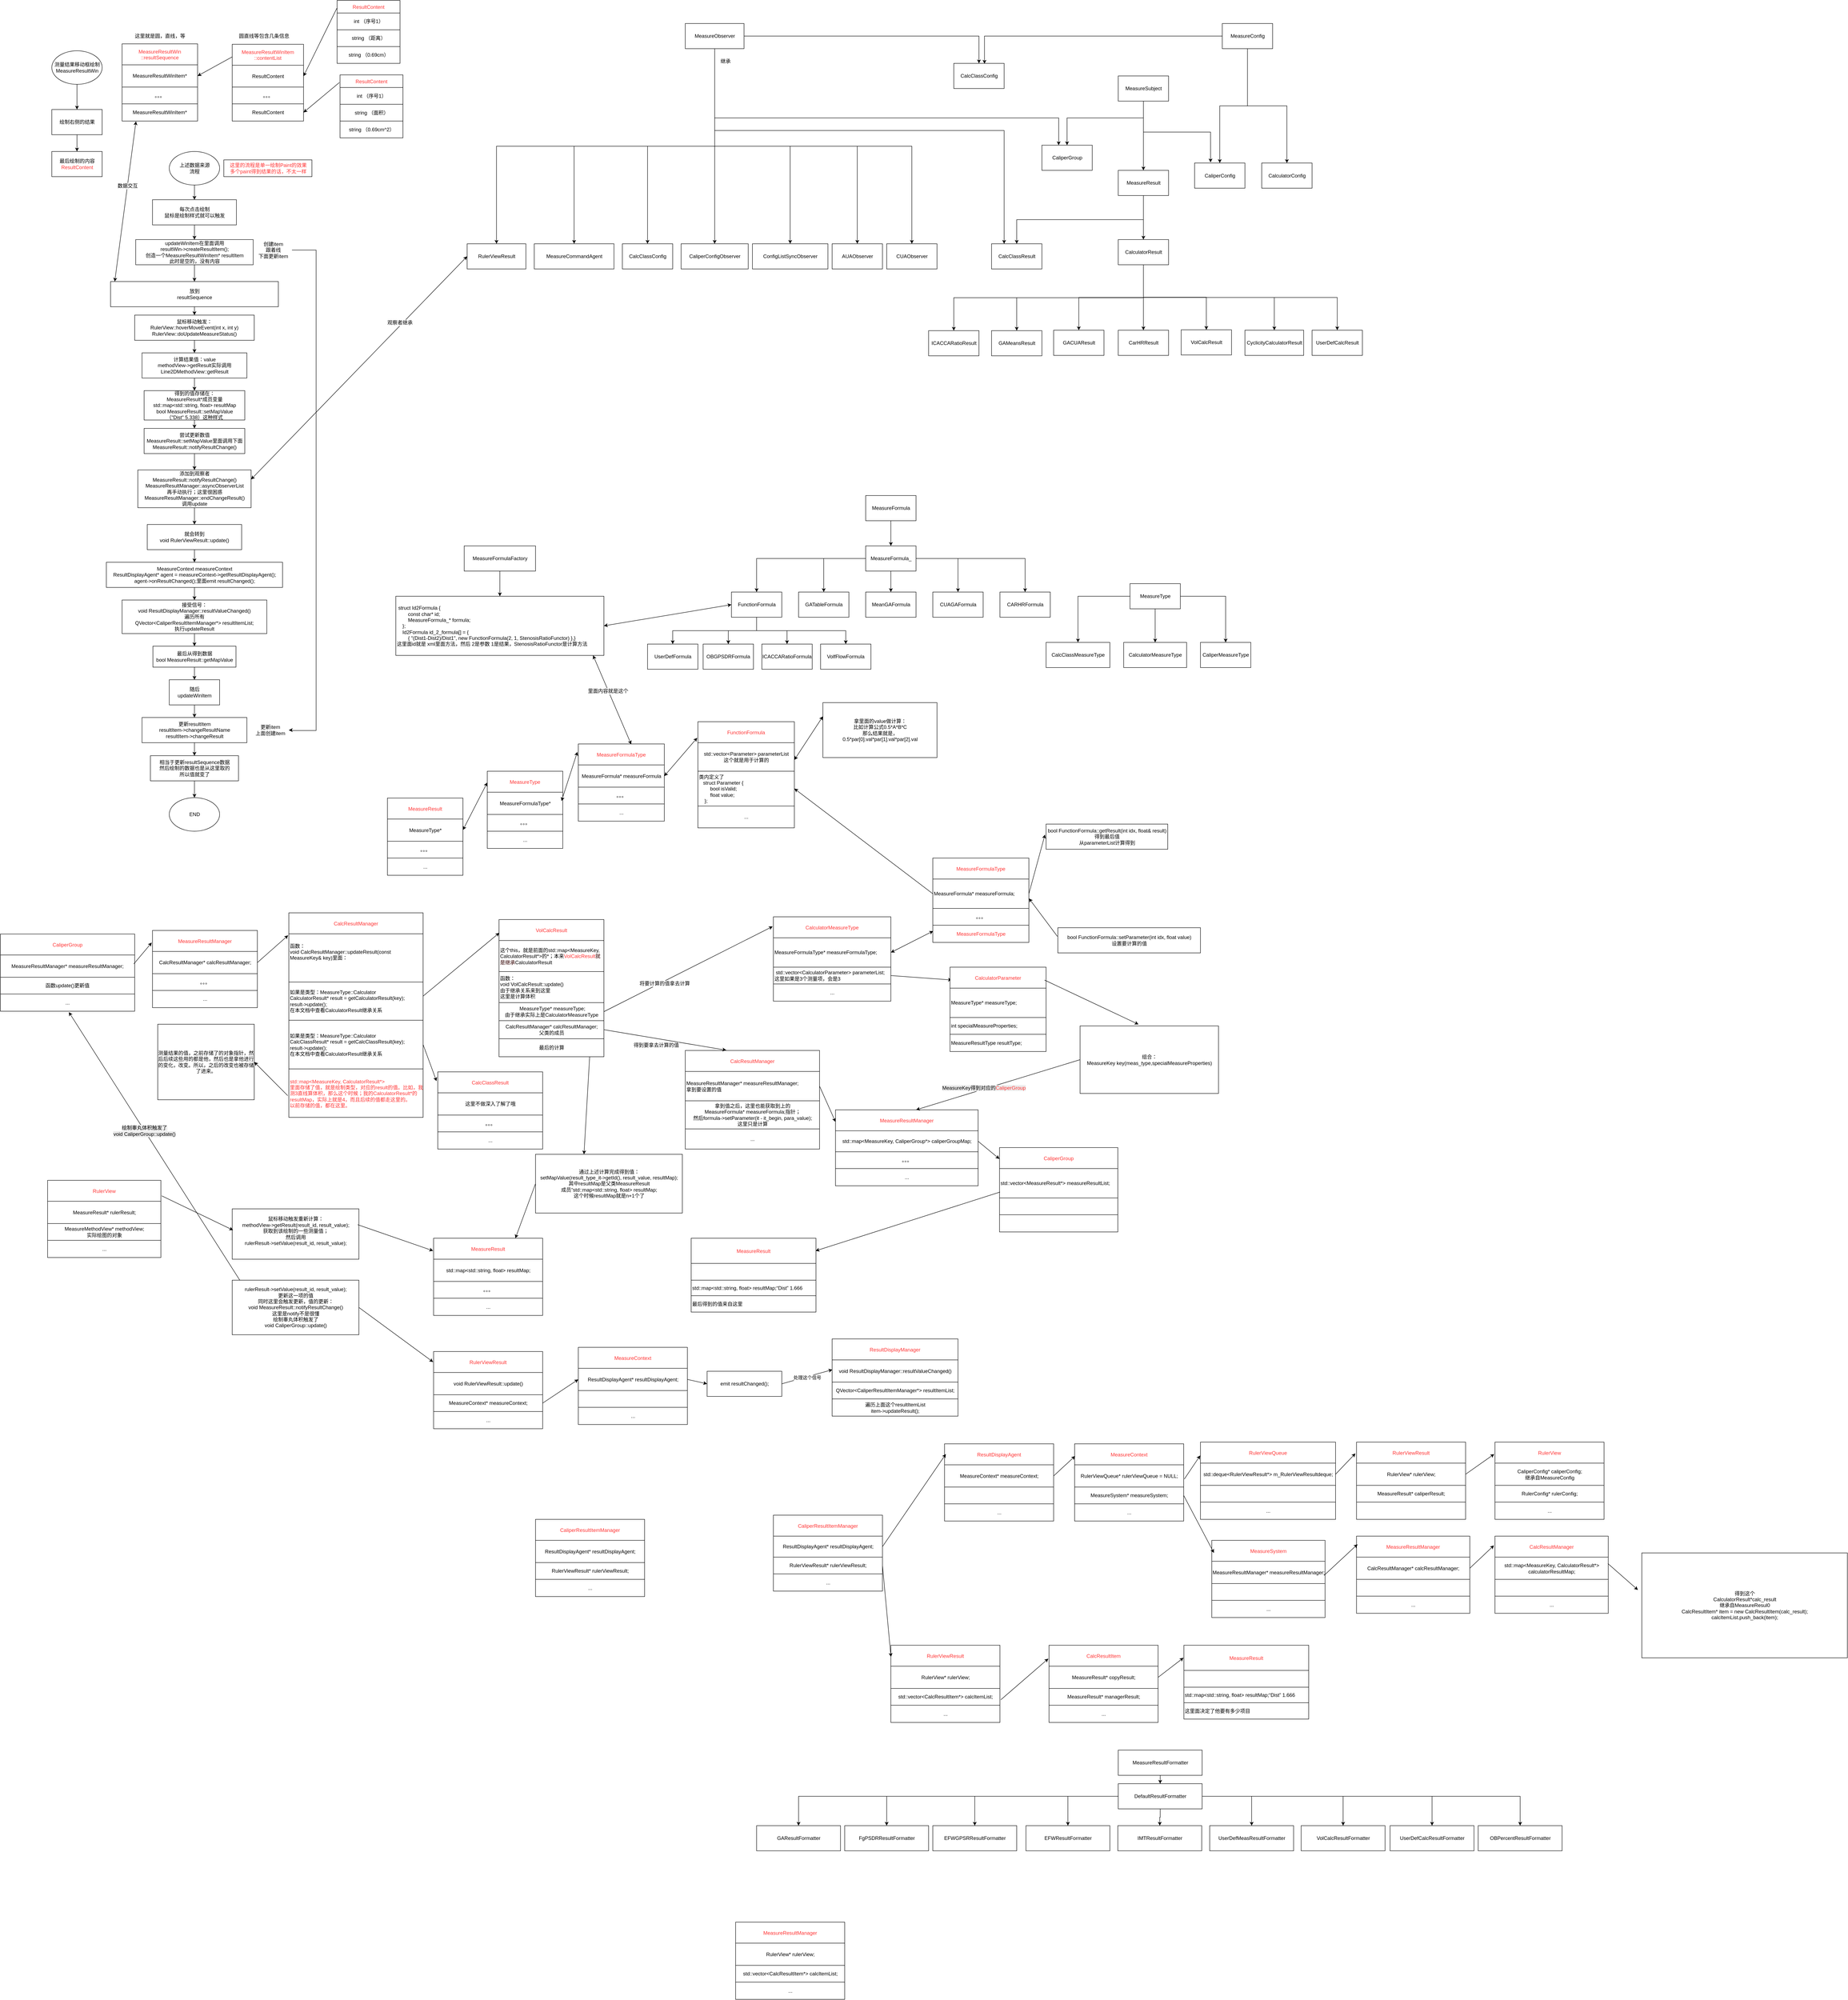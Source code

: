 <mxfile version="28.0.6">
  <diagram name="第 1 页" id="Udp8nlK1cLl_RAx2d9d7">
    <mxGraphModel dx="1426" dy="751" grid="1" gridSize="10" guides="1" tooltips="1" connect="1" arrows="1" fold="1" page="1" pageScale="1" pageWidth="827" pageHeight="1169" math="0" shadow="0">
      <root>
        <mxCell id="0" />
        <mxCell id="1" parent="0" />
        <mxCell id="aV3nQJLASuXzgKCHznZz-1" value="" style="edgeStyle=orthogonalEdgeStyle;rounded=0;orthogonalLoop=1;jettySize=auto;html=1;fontSize=12;" edge="1" parent="1" source="aV3nQJLASuXzgKCHznZz-2" target="aV3nQJLASuXzgKCHznZz-4">
          <mxGeometry relative="1" as="geometry" />
        </mxCell>
        <mxCell id="aV3nQJLASuXzgKCHznZz-2" value="测量结果移动框绘制&lt;br&gt;MeasureResultWin" style="ellipse;whiteSpace=wrap;html=1;fontSize=12;" vertex="1" parent="1">
          <mxGeometry x="362.5" y="230" width="120" height="80" as="geometry" />
        </mxCell>
        <mxCell id="aV3nQJLASuXzgKCHznZz-3" value="" style="edgeStyle=orthogonalEdgeStyle;rounded=0;orthogonalLoop=1;jettySize=auto;html=1;fontFamily=Helvetica;fontSize=12;fontColor=default;" edge="1" parent="1" source="aV3nQJLASuXzgKCHznZz-4" target="aV3nQJLASuXzgKCHznZz-36">
          <mxGeometry relative="1" as="geometry" />
        </mxCell>
        <mxCell id="aV3nQJLASuXzgKCHznZz-4" value="绘制右侧的结果" style="whiteSpace=wrap;html=1;fontSize=12;" vertex="1" parent="1">
          <mxGeometry x="362.5" y="370" width="120" height="60" as="geometry" />
        </mxCell>
        <mxCell id="aV3nQJLASuXzgKCHznZz-5" value="MeasureResultWinItem&#xa;::contentList" style="shape=table;startSize=50;container=1;collapsible=0;childLayout=tableLayout;strokeColor=default;fontSize=12;align=center;verticalAlign=middle;fontFamily=Helvetica;fontColor=#FF3333;fillColor=default;" vertex="1" parent="1">
          <mxGeometry x="792.5" y="214.5" width="170" height="183" as="geometry" />
        </mxCell>
        <mxCell id="aV3nQJLASuXzgKCHznZz-6" style="shape=tableRow;horizontal=0;startSize=0;swimlaneHead=0;swimlaneBody=0;strokeColor=inherit;top=0;left=0;bottom=0;right=0;collapsible=0;dropTarget=0;fillColor=none;points=[[0,0.5],[1,0.5]];portConstraint=eastwest;fontSize=12;align=center;verticalAlign=middle;fontFamily=Helvetica;fontColor=default;" vertex="1" parent="aV3nQJLASuXzgKCHznZz-5">
          <mxGeometry y="50" width="170" height="52" as="geometry" />
        </mxCell>
        <mxCell id="aV3nQJLASuXzgKCHznZz-7" value="ResultContent" style="shape=partialRectangle;html=1;whiteSpace=wrap;connectable=0;strokeColor=inherit;overflow=hidden;fillColor=none;top=0;left=0;bottom=0;right=0;pointerEvents=1;fontSize=12;align=center;verticalAlign=middle;fontFamily=Helvetica;fontColor=default;" vertex="1" parent="aV3nQJLASuXzgKCHznZz-6">
          <mxGeometry width="170" height="52" as="geometry">
            <mxRectangle width="170" height="52" as="alternateBounds" />
          </mxGeometry>
        </mxCell>
        <mxCell id="aV3nQJLASuXzgKCHznZz-8" value="" style="shape=tableRow;horizontal=0;startSize=0;swimlaneHead=0;swimlaneBody=0;strokeColor=inherit;top=0;left=0;bottom=0;right=0;collapsible=0;dropTarget=0;fillColor=none;points=[[0,0.5],[1,0.5]];portConstraint=eastwest;fontSize=12;align=center;verticalAlign=middle;fontFamily=Helvetica;fontColor=default;" vertex="1" parent="aV3nQJLASuXzgKCHznZz-5">
          <mxGeometry y="102" width="170" height="40" as="geometry" />
        </mxCell>
        <mxCell id="aV3nQJLASuXzgKCHznZz-9" value="。。。" style="shape=partialRectangle;html=1;whiteSpace=wrap;connectable=0;strokeColor=inherit;overflow=hidden;fillColor=none;top=0;left=0;bottom=0;right=0;pointerEvents=1;fontSize=12;align=center;verticalAlign=middle;fontFamily=Helvetica;fontColor=default;" vertex="1" parent="aV3nQJLASuXzgKCHznZz-8">
          <mxGeometry width="170" height="40" as="geometry">
            <mxRectangle width="170" height="40" as="alternateBounds" />
          </mxGeometry>
        </mxCell>
        <mxCell id="aV3nQJLASuXzgKCHznZz-10" value="" style="shape=tableRow;horizontal=0;startSize=0;swimlaneHead=0;swimlaneBody=0;strokeColor=inherit;top=0;left=0;bottom=0;right=0;collapsible=0;dropTarget=0;fillColor=none;points=[[0,0.5],[1,0.5]];portConstraint=eastwest;fontSize=12;align=center;verticalAlign=middle;fontFamily=Helvetica;fontColor=default;" vertex="1" parent="aV3nQJLASuXzgKCHznZz-5">
          <mxGeometry y="142" width="170" height="41" as="geometry" />
        </mxCell>
        <mxCell id="aV3nQJLASuXzgKCHznZz-11" value="ResultContent" style="shape=partialRectangle;html=1;whiteSpace=wrap;connectable=0;strokeColor=inherit;overflow=hidden;fillColor=none;top=0;left=0;bottom=0;right=0;pointerEvents=1;fontSize=12;align=center;verticalAlign=middle;fontFamily=Helvetica;fontColor=default;" vertex="1" parent="aV3nQJLASuXzgKCHznZz-10">
          <mxGeometry width="170" height="41" as="geometry">
            <mxRectangle width="170" height="41" as="alternateBounds" />
          </mxGeometry>
        </mxCell>
        <mxCell id="aV3nQJLASuXzgKCHznZz-12" value="ResultContent" style="shape=table;startSize=30;container=1;collapsible=0;childLayout=tableLayout;strokeColor=default;fontSize=12;align=center;verticalAlign=middle;fontFamily=Helvetica;fontColor=#FF3333;fillColor=default;" vertex="1" parent="1">
          <mxGeometry x="1042.5" y="110" width="150" height="150" as="geometry" />
        </mxCell>
        <mxCell id="aV3nQJLASuXzgKCHznZz-13" style="shape=tableRow;horizontal=0;startSize=0;swimlaneHead=0;swimlaneBody=0;strokeColor=inherit;top=0;left=0;bottom=0;right=0;collapsible=0;dropTarget=0;fillColor=none;points=[[0,0.5],[1,0.5]];portConstraint=eastwest;fontSize=12;align=center;verticalAlign=middle;fontFamily=Helvetica;fontColor=default;" vertex="1" parent="aV3nQJLASuXzgKCHznZz-12">
          <mxGeometry y="30" width="150" height="40" as="geometry" />
        </mxCell>
        <mxCell id="aV3nQJLASuXzgKCHznZz-14" value="int （序号1）" style="shape=partialRectangle;html=1;whiteSpace=wrap;connectable=0;strokeColor=inherit;overflow=hidden;fillColor=none;top=0;left=0;bottom=0;right=0;pointerEvents=1;fontSize=12;align=center;verticalAlign=middle;fontFamily=Helvetica;fontColor=default;" vertex="1" parent="aV3nQJLASuXzgKCHznZz-13">
          <mxGeometry width="150" height="40" as="geometry">
            <mxRectangle width="150" height="40" as="alternateBounds" />
          </mxGeometry>
        </mxCell>
        <mxCell id="aV3nQJLASuXzgKCHznZz-15" value="" style="shape=tableRow;horizontal=0;startSize=0;swimlaneHead=0;swimlaneBody=0;strokeColor=inherit;top=0;left=0;bottom=0;right=0;collapsible=0;dropTarget=0;fillColor=none;points=[[0,0.5],[1,0.5]];portConstraint=eastwest;fontSize=12;align=center;verticalAlign=middle;fontFamily=Helvetica;fontColor=default;" vertex="1" parent="aV3nQJLASuXzgKCHznZz-12">
          <mxGeometry y="70" width="150" height="40" as="geometry" />
        </mxCell>
        <mxCell id="aV3nQJLASuXzgKCHznZz-16" value="string （距离）" style="shape=partialRectangle;html=1;whiteSpace=wrap;connectable=0;strokeColor=inherit;overflow=hidden;fillColor=none;top=0;left=0;bottom=0;right=0;pointerEvents=1;fontSize=12;align=center;verticalAlign=middle;fontFamily=Helvetica;fontColor=default;" vertex="1" parent="aV3nQJLASuXzgKCHznZz-15">
          <mxGeometry width="150" height="40" as="geometry">
            <mxRectangle width="150" height="40" as="alternateBounds" />
          </mxGeometry>
        </mxCell>
        <mxCell id="aV3nQJLASuXzgKCHznZz-17" value="" style="shape=tableRow;horizontal=0;startSize=0;swimlaneHead=0;swimlaneBody=0;strokeColor=inherit;top=0;left=0;bottom=0;right=0;collapsible=0;dropTarget=0;fillColor=none;points=[[0,0.5],[1,0.5]];portConstraint=eastwest;fontSize=12;align=center;verticalAlign=middle;fontFamily=Helvetica;fontColor=default;" vertex="1" parent="aV3nQJLASuXzgKCHznZz-12">
          <mxGeometry y="110" width="150" height="40" as="geometry" />
        </mxCell>
        <mxCell id="aV3nQJLASuXzgKCHznZz-18" value="string （0.69cm）" style="shape=partialRectangle;html=1;whiteSpace=wrap;connectable=0;strokeColor=inherit;overflow=hidden;fillColor=none;top=0;left=0;bottom=0;right=0;pointerEvents=1;fontSize=12;align=center;verticalAlign=middle;fontFamily=Helvetica;fontColor=default;" vertex="1" parent="aV3nQJLASuXzgKCHznZz-17">
          <mxGeometry width="150" height="40" as="geometry">
            <mxRectangle width="150" height="40" as="alternateBounds" />
          </mxGeometry>
        </mxCell>
        <mxCell id="aV3nQJLASuXzgKCHznZz-19" value="" style="endArrow=classic;html=1;rounded=0;fontFamily=Helvetica;fontSize=12;fontColor=default;entryX=1;entryY=0.5;entryDx=0;entryDy=0;exitX=-0.004;exitY=0.125;exitDx=0;exitDy=0;exitPerimeter=0;" edge="1" parent="1" source="aV3nQJLASuXzgKCHznZz-12" target="aV3nQJLASuXzgKCHznZz-6">
          <mxGeometry width="50" height="50" relative="1" as="geometry">
            <mxPoint x="1062.5" y="180" as="sourcePoint" />
            <mxPoint x="1112.5" y="130" as="targetPoint" />
          </mxGeometry>
        </mxCell>
        <mxCell id="aV3nQJLASuXzgKCHznZz-20" value="MeasureResultWin&#xa;::resultSequence" style="shape=table;startSize=50;container=1;collapsible=0;childLayout=tableLayout;strokeColor=default;fontSize=12;align=center;verticalAlign=middle;fontFamily=Helvetica;fontColor=#FF3333;fillColor=default;" vertex="1" parent="1">
          <mxGeometry x="530" y="213.5" width="180" height="184" as="geometry" />
        </mxCell>
        <mxCell id="aV3nQJLASuXzgKCHznZz-21" style="shape=tableRow;horizontal=0;startSize=0;swimlaneHead=0;swimlaneBody=0;strokeColor=inherit;top=0;left=0;bottom=0;right=0;collapsible=0;dropTarget=0;fillColor=none;points=[[0,0.5],[1,0.5]];portConstraint=eastwest;fontSize=12;align=center;verticalAlign=middle;fontFamily=Helvetica;fontColor=default;" vertex="1" parent="aV3nQJLASuXzgKCHznZz-20">
          <mxGeometry y="50" width="180" height="53" as="geometry" />
        </mxCell>
        <mxCell id="aV3nQJLASuXzgKCHznZz-22" value="MeasureResultWinItem*" style="shape=partialRectangle;html=1;whiteSpace=wrap;connectable=0;strokeColor=inherit;overflow=hidden;fillColor=none;top=0;left=0;bottom=0;right=0;pointerEvents=1;fontSize=12;align=center;verticalAlign=middle;fontFamily=Helvetica;fontColor=default;" vertex="1" parent="aV3nQJLASuXzgKCHznZz-21">
          <mxGeometry width="180" height="53" as="geometry">
            <mxRectangle width="180" height="53" as="alternateBounds" />
          </mxGeometry>
        </mxCell>
        <mxCell id="aV3nQJLASuXzgKCHznZz-23" value="" style="shape=tableRow;horizontal=0;startSize=0;swimlaneHead=0;swimlaneBody=0;strokeColor=inherit;top=0;left=0;bottom=0;right=0;collapsible=0;dropTarget=0;fillColor=none;points=[[0,0.5],[1,0.5]];portConstraint=eastwest;fontSize=12;align=center;verticalAlign=middle;fontFamily=Helvetica;fontColor=default;" vertex="1" parent="aV3nQJLASuXzgKCHznZz-20">
          <mxGeometry y="103" width="180" height="40" as="geometry" />
        </mxCell>
        <mxCell id="aV3nQJLASuXzgKCHznZz-24" value="。。。" style="shape=partialRectangle;html=1;whiteSpace=wrap;connectable=0;strokeColor=inherit;overflow=hidden;fillColor=none;top=0;left=0;bottom=0;right=0;pointerEvents=1;fontSize=12;align=center;verticalAlign=middle;fontFamily=Helvetica;fontColor=default;" vertex="1" parent="aV3nQJLASuXzgKCHznZz-23">
          <mxGeometry width="180" height="40" as="geometry">
            <mxRectangle width="180" height="40" as="alternateBounds" />
          </mxGeometry>
        </mxCell>
        <mxCell id="aV3nQJLASuXzgKCHznZz-25" value="" style="shape=tableRow;horizontal=0;startSize=0;swimlaneHead=0;swimlaneBody=0;strokeColor=inherit;top=0;left=0;bottom=0;right=0;collapsible=0;dropTarget=0;fillColor=none;points=[[0,0.5],[1,0.5]];portConstraint=eastwest;fontSize=12;align=center;verticalAlign=middle;fontFamily=Helvetica;fontColor=default;" vertex="1" parent="aV3nQJLASuXzgKCHznZz-20">
          <mxGeometry y="143" width="180" height="41" as="geometry" />
        </mxCell>
        <mxCell id="aV3nQJLASuXzgKCHznZz-26" value="MeasureResultWinItem*" style="shape=partialRectangle;html=1;whiteSpace=wrap;connectable=0;strokeColor=inherit;overflow=hidden;fillColor=none;top=0;left=0;bottom=0;right=0;pointerEvents=1;fontSize=12;align=center;verticalAlign=middle;fontFamily=Helvetica;fontColor=default;" vertex="1" parent="aV3nQJLASuXzgKCHznZz-25">
          <mxGeometry width="180" height="41" as="geometry">
            <mxRectangle width="180" height="41" as="alternateBounds" />
          </mxGeometry>
        </mxCell>
        <mxCell id="aV3nQJLASuXzgKCHznZz-27" value="" style="endArrow=classic;html=1;rounded=0;fontFamily=Helvetica;fontSize=12;fontColor=default;entryX=1;entryY=0.5;entryDx=0;entryDy=0;exitX=0;exitY=0.164;exitDx=0;exitDy=0;exitPerimeter=0;" edge="1" parent="1" source="aV3nQJLASuXzgKCHznZz-5" target="aV3nQJLASuXzgKCHznZz-21">
          <mxGeometry width="50" height="50" relative="1" as="geometry">
            <mxPoint x="822.5" y="240" as="sourcePoint" />
            <mxPoint x="872.5" y="190" as="targetPoint" />
          </mxGeometry>
        </mxCell>
        <mxCell id="aV3nQJLASuXzgKCHznZz-28" value="ResultContent" style="shape=table;startSize=30;container=1;collapsible=0;childLayout=tableLayout;strokeColor=default;fontSize=12;align=center;verticalAlign=middle;fontFamily=Helvetica;fontColor=#FF3333;fillColor=default;" vertex="1" parent="1">
          <mxGeometry x="1049.5" y="287.5" width="150" height="150" as="geometry" />
        </mxCell>
        <mxCell id="aV3nQJLASuXzgKCHznZz-29" style="shape=tableRow;horizontal=0;startSize=0;swimlaneHead=0;swimlaneBody=0;strokeColor=inherit;top=0;left=0;bottom=0;right=0;collapsible=0;dropTarget=0;fillColor=none;points=[[0,0.5],[1,0.5]];portConstraint=eastwest;fontSize=12;align=center;verticalAlign=middle;fontFamily=Helvetica;fontColor=default;" vertex="1" parent="aV3nQJLASuXzgKCHznZz-28">
          <mxGeometry y="30" width="150" height="40" as="geometry" />
        </mxCell>
        <mxCell id="aV3nQJLASuXzgKCHznZz-30" value="int （序号1）" style="shape=partialRectangle;html=1;whiteSpace=wrap;connectable=0;strokeColor=inherit;overflow=hidden;fillColor=none;top=0;left=0;bottom=0;right=0;pointerEvents=1;fontSize=12;align=center;verticalAlign=middle;fontFamily=Helvetica;fontColor=default;" vertex="1" parent="aV3nQJLASuXzgKCHznZz-29">
          <mxGeometry width="150" height="40" as="geometry">
            <mxRectangle width="150" height="40" as="alternateBounds" />
          </mxGeometry>
        </mxCell>
        <mxCell id="aV3nQJLASuXzgKCHznZz-31" value="" style="shape=tableRow;horizontal=0;startSize=0;swimlaneHead=0;swimlaneBody=0;strokeColor=inherit;top=0;left=0;bottom=0;right=0;collapsible=0;dropTarget=0;fillColor=none;points=[[0,0.5],[1,0.5]];portConstraint=eastwest;fontSize=12;align=center;verticalAlign=middle;fontFamily=Helvetica;fontColor=default;" vertex="1" parent="aV3nQJLASuXzgKCHznZz-28">
          <mxGeometry y="70" width="150" height="40" as="geometry" />
        </mxCell>
        <mxCell id="aV3nQJLASuXzgKCHznZz-32" value="string （面积）" style="shape=partialRectangle;html=1;whiteSpace=wrap;connectable=0;strokeColor=inherit;overflow=hidden;fillColor=none;top=0;left=0;bottom=0;right=0;pointerEvents=1;fontSize=12;align=center;verticalAlign=middle;fontFamily=Helvetica;fontColor=default;" vertex="1" parent="aV3nQJLASuXzgKCHznZz-31">
          <mxGeometry width="150" height="40" as="geometry">
            <mxRectangle width="150" height="40" as="alternateBounds" />
          </mxGeometry>
        </mxCell>
        <mxCell id="aV3nQJLASuXzgKCHznZz-33" value="" style="shape=tableRow;horizontal=0;startSize=0;swimlaneHead=0;swimlaneBody=0;strokeColor=inherit;top=0;left=0;bottom=0;right=0;collapsible=0;dropTarget=0;fillColor=none;points=[[0,0.5],[1,0.5]];portConstraint=eastwest;fontSize=12;align=center;verticalAlign=middle;fontFamily=Helvetica;fontColor=default;" vertex="1" parent="aV3nQJLASuXzgKCHznZz-28">
          <mxGeometry y="110" width="150" height="40" as="geometry" />
        </mxCell>
        <mxCell id="aV3nQJLASuXzgKCHznZz-34" value="string （0.69cm^2）" style="shape=partialRectangle;html=1;whiteSpace=wrap;connectable=0;strokeColor=inherit;overflow=hidden;fillColor=none;top=0;left=0;bottom=0;right=0;pointerEvents=1;fontSize=12;align=center;verticalAlign=middle;fontFamily=Helvetica;fontColor=default;" vertex="1" parent="aV3nQJLASuXzgKCHznZz-33">
          <mxGeometry width="150" height="40" as="geometry">
            <mxRectangle width="150" height="40" as="alternateBounds" />
          </mxGeometry>
        </mxCell>
        <mxCell id="aV3nQJLASuXzgKCHznZz-35" value="" style="endArrow=classic;html=1;rounded=0;fontFamily=Helvetica;fontSize=12;fontColor=default;entryX=1;entryY=0.5;entryDx=0;entryDy=0;exitX=-0.01;exitY=0.121;exitDx=0;exitDy=0;exitPerimeter=0;" edge="1" parent="1" source="aV3nQJLASuXzgKCHznZz-28" target="aV3nQJLASuXzgKCHznZz-10">
          <mxGeometry width="50" height="50" relative="1" as="geometry">
            <mxPoint x="972.5" y="460" as="sourcePoint" />
            <mxPoint x="1022.5" y="410" as="targetPoint" />
          </mxGeometry>
        </mxCell>
        <mxCell id="aV3nQJLASuXzgKCHznZz-36" value="最后绘制的内容&lt;div&gt;&lt;span style=&quot;color: rgb(255, 51, 51); text-wrap-mode: nowrap;&quot;&gt;ResultContent&lt;/span&gt;&lt;/div&gt;" style="whiteSpace=wrap;html=1;fontSize=12;" vertex="1" parent="1">
          <mxGeometry x="362.5" y="470" width="120" height="60" as="geometry" />
        </mxCell>
        <mxCell id="aV3nQJLASuXzgKCHznZz-37" value="" style="edgeStyle=orthogonalEdgeStyle;rounded=0;orthogonalLoop=1;jettySize=auto;html=1;fontFamily=Helvetica;fontSize=12;fontColor=default;" edge="1" parent="1" source="aV3nQJLASuXzgKCHznZz-38" target="aV3nQJLASuXzgKCHznZz-40">
          <mxGeometry relative="1" as="geometry" />
        </mxCell>
        <mxCell id="aV3nQJLASuXzgKCHznZz-38" value="上述数据来源&lt;br&gt;流程" style="ellipse;whiteSpace=wrap;html=1;strokeColor=default;align=center;verticalAlign=middle;fontFamily=Helvetica;fontSize=12;fontColor=default;fillColor=default;" vertex="1" parent="1">
          <mxGeometry x="642.5" y="470" width="120" height="80" as="geometry" />
        </mxCell>
        <mxCell id="aV3nQJLASuXzgKCHznZz-39" value="" style="edgeStyle=orthogonalEdgeStyle;rounded=0;orthogonalLoop=1;jettySize=auto;html=1;fontFamily=Helvetica;fontSize=12;fontColor=default;" edge="1" parent="1" source="aV3nQJLASuXzgKCHznZz-40" target="aV3nQJLASuXzgKCHznZz-42">
          <mxGeometry relative="1" as="geometry" />
        </mxCell>
        <mxCell id="aV3nQJLASuXzgKCHznZz-40" value="每次点击绘制&lt;br&gt;鼠标是绘制样式就可以触发" style="whiteSpace=wrap;html=1;fontSize=12;" vertex="1" parent="1">
          <mxGeometry x="602.5" y="585" width="200" height="60" as="geometry" />
        </mxCell>
        <mxCell id="aV3nQJLASuXzgKCHznZz-41" value="" style="edgeStyle=orthogonalEdgeStyle;rounded=0;orthogonalLoop=1;jettySize=auto;html=1;fontFamily=Helvetica;fontSize=12;fontColor=default;" edge="1" parent="1" source="aV3nQJLASuXzgKCHznZz-42" target="aV3nQJLASuXzgKCHznZz-44">
          <mxGeometry relative="1" as="geometry" />
        </mxCell>
        <mxCell id="aV3nQJLASuXzgKCHznZz-42" value="updateWinItem在里面调用&lt;br&gt;resultWin-&amp;gt;createResultItem();&lt;br&gt;创造一个MeasureResultWinItem*&amp;nbsp;resultItem&lt;br&gt;此时是空的，没有内容" style="whiteSpace=wrap;html=1;fontSize=12;" vertex="1" parent="1">
          <mxGeometry x="562.5" y="680" width="280" height="60" as="geometry" />
        </mxCell>
        <mxCell id="aV3nQJLASuXzgKCHznZz-43" value="" style="edgeStyle=orthogonalEdgeStyle;rounded=0;orthogonalLoop=1;jettySize=auto;html=1;fontFamily=Helvetica;fontSize=12;fontColor=default;" edge="1" parent="1" source="aV3nQJLASuXzgKCHznZz-44" target="aV3nQJLASuXzgKCHznZz-46">
          <mxGeometry relative="1" as="geometry" />
        </mxCell>
        <mxCell id="aV3nQJLASuXzgKCHznZz-44" value="放到&lt;div&gt;resultSequence&lt;/div&gt;" style="whiteSpace=wrap;html=1;fontSize=12;" vertex="1" parent="1">
          <mxGeometry x="502.5" y="780" width="400" height="60" as="geometry" />
        </mxCell>
        <mxCell id="aV3nQJLASuXzgKCHznZz-45" value="" style="edgeStyle=orthogonalEdgeStyle;rounded=0;orthogonalLoop=1;jettySize=auto;html=1;fontFamily=Helvetica;fontSize=12;fontColor=default;" edge="1" parent="1" source="aV3nQJLASuXzgKCHznZz-46" target="aV3nQJLASuXzgKCHznZz-48">
          <mxGeometry relative="1" as="geometry" />
        </mxCell>
        <mxCell id="aV3nQJLASuXzgKCHznZz-46" value="鼠标移动触发：&lt;br&gt;RulerView::hoverMoveEvent(int x, int y)&lt;br&gt;&lt;div&gt;RulerView::doUpdateMeasureStatus()&lt;/div&gt;" style="whiteSpace=wrap;html=1;fontSize=12;" vertex="1" parent="1">
          <mxGeometry x="560" y="860" width="285" height="60" as="geometry" />
        </mxCell>
        <mxCell id="aV3nQJLASuXzgKCHznZz-47" value="" style="edgeStyle=orthogonalEdgeStyle;rounded=0;orthogonalLoop=1;jettySize=auto;html=1;fontFamily=Helvetica;fontSize=12;fontColor=default;" edge="1" parent="1" source="aV3nQJLASuXzgKCHznZz-48" target="aV3nQJLASuXzgKCHznZz-50">
          <mxGeometry relative="1" as="geometry" />
        </mxCell>
        <mxCell id="aV3nQJLASuXzgKCHznZz-48" value="计算结果值：value&lt;div&gt;methodView-&amp;gt;getResult实际调用&lt;br&gt;&lt;span&gt;Line2DMethodView::getResult&lt;/span&gt;&lt;/div&gt;" style="whiteSpace=wrap;html=1;fontSize=12;" vertex="1" parent="1">
          <mxGeometry x="577.5" y="950" width="250" height="60" as="geometry" />
        </mxCell>
        <mxCell id="aV3nQJLASuXzgKCHznZz-49" value="" style="edgeStyle=orthogonalEdgeStyle;rounded=0;orthogonalLoop=1;jettySize=auto;html=1;fontFamily=Helvetica;fontSize=12;fontColor=default;" edge="1" parent="1" source="aV3nQJLASuXzgKCHznZz-50" target="aV3nQJLASuXzgKCHznZz-52">
          <mxGeometry relative="1" as="geometry" />
        </mxCell>
        <mxCell id="aV3nQJLASuXzgKCHznZz-50" value="得到的值存储在：&lt;br&gt;MeasureResult*成员变量&lt;br&gt;std::map&amp;lt;std::string, float&amp;gt; resultMap&lt;br&gt;bool MeasureResult::setMapValue&lt;br&gt;（&quot;Dist&quot; 5.338）这种样式" style="whiteSpace=wrap;html=1;fontSize=12;" vertex="1" parent="1">
          <mxGeometry x="582.5" y="1040" width="240" height="70" as="geometry" />
        </mxCell>
        <mxCell id="aV3nQJLASuXzgKCHznZz-51" style="edgeStyle=orthogonalEdgeStyle;rounded=0;orthogonalLoop=1;jettySize=auto;html=1;fontFamily=Helvetica;fontSize=12;fontColor=default;" edge="1" parent="1" source="aV3nQJLASuXzgKCHznZz-52" target="aV3nQJLASuXzgKCHznZz-54">
          <mxGeometry relative="1" as="geometry" />
        </mxCell>
        <mxCell id="aV3nQJLASuXzgKCHznZz-52" value="尝试更新数值&lt;br&gt;MeasureResult::setMapValue里面调用下面&lt;br&gt;MeasureResult::notifyResultChange()" style="whiteSpace=wrap;html=1;fontSize=12;" vertex="1" parent="1">
          <mxGeometry x="582.5" y="1130" width="240" height="60" as="geometry" />
        </mxCell>
        <mxCell id="aV3nQJLASuXzgKCHznZz-53" value="" style="edgeStyle=orthogonalEdgeStyle;rounded=0;orthogonalLoop=1;jettySize=auto;html=1;fontFamily=Helvetica;fontSize=12;fontColor=default;" edge="1" parent="1" source="aV3nQJLASuXzgKCHznZz-54" target="aV3nQJLASuXzgKCHznZz-74">
          <mxGeometry relative="1" as="geometry" />
        </mxCell>
        <mxCell id="aV3nQJLASuXzgKCHznZz-54" value="添加到观察者&lt;br&gt;MeasureResult::notifyResultChange()&lt;br&gt;MeasureResultManager::asyncObserverList&lt;br&gt;再手动执行；这里很困惑&lt;div&gt;MeasureResultManager::endChangeResult()&lt;br&gt;调用update&lt;/div&gt;" style="whiteSpace=wrap;html=1;fontSize=12;" vertex="1" parent="1">
          <mxGeometry x="567.5" y="1229" width="270" height="90" as="geometry" />
        </mxCell>
        <mxCell id="aV3nQJLASuXzgKCHznZz-55" value="" style="edgeStyle=orthogonalEdgeStyle;rounded=0;orthogonalLoop=1;jettySize=auto;html=1;fontFamily=Helvetica;fontSize=12;fontColor=default;exitX=0.5;exitY=1;exitDx=0;exitDy=0;" edge="1" parent="1" source="aV3nQJLASuXzgKCHznZz-65" target="aV3nQJLASuXzgKCHznZz-66">
          <mxGeometry relative="1" as="geometry" />
        </mxCell>
        <mxCell id="aV3nQJLASuXzgKCHznZz-56" value="" style="edgeStyle=orthogonalEdgeStyle;rounded=0;orthogonalLoop=1;jettySize=auto;html=1;fontFamily=Helvetica;fontSize=12;fontColor=default;exitX=0.5;exitY=1;exitDx=0;exitDy=0;" edge="1" parent="1" source="aV3nQJLASuXzgKCHznZz-65" target="aV3nQJLASuXzgKCHznZz-67">
          <mxGeometry relative="1" as="geometry" />
        </mxCell>
        <mxCell id="aV3nQJLASuXzgKCHznZz-57" value="" style="edgeStyle=orthogonalEdgeStyle;rounded=0;orthogonalLoop=1;jettySize=auto;html=1;fontFamily=Helvetica;fontSize=12;fontColor=default;exitX=0.5;exitY=1;exitDx=0;exitDy=0;" edge="1" parent="1" source="aV3nQJLASuXzgKCHznZz-65" target="aV3nQJLASuXzgKCHznZz-68">
          <mxGeometry relative="1" as="geometry" />
        </mxCell>
        <mxCell id="aV3nQJLASuXzgKCHznZz-58" value="" style="edgeStyle=orthogonalEdgeStyle;rounded=0;orthogonalLoop=1;jettySize=auto;html=1;fontFamily=Helvetica;fontSize=12;fontColor=default;" edge="1" parent="1" source="aV3nQJLASuXzgKCHznZz-65" target="aV3nQJLASuXzgKCHznZz-69">
          <mxGeometry relative="1" as="geometry" />
        </mxCell>
        <mxCell id="aV3nQJLASuXzgKCHznZz-59" value="" style="edgeStyle=orthogonalEdgeStyle;rounded=0;orthogonalLoop=1;jettySize=auto;html=1;fontFamily=Helvetica;fontSize=12;fontColor=default;exitX=0.5;exitY=1;exitDx=0;exitDy=0;" edge="1" parent="1" source="aV3nQJLASuXzgKCHznZz-65" target="aV3nQJLASuXzgKCHznZz-70">
          <mxGeometry relative="1" as="geometry">
            <mxPoint x="1922.5" y="500" as="sourcePoint" />
          </mxGeometry>
        </mxCell>
        <mxCell id="aV3nQJLASuXzgKCHznZz-60" value="" style="edgeStyle=orthogonalEdgeStyle;rounded=0;orthogonalLoop=1;jettySize=auto;html=1;fontFamily=Helvetica;fontSize=12;fontColor=default;exitX=0.5;exitY=1;exitDx=0;exitDy=0;" edge="1" parent="1" source="aV3nQJLASuXzgKCHznZz-65" target="aV3nQJLASuXzgKCHznZz-71">
          <mxGeometry relative="1" as="geometry" />
        </mxCell>
        <mxCell id="aV3nQJLASuXzgKCHznZz-61" value="" style="edgeStyle=orthogonalEdgeStyle;rounded=0;orthogonalLoop=1;jettySize=auto;html=1;fontFamily=Helvetica;fontSize=12;fontColor=default;exitX=0.5;exitY=1;exitDx=0;exitDy=0;" edge="1" parent="1" source="aV3nQJLASuXzgKCHznZz-65" target="aV3nQJLASuXzgKCHznZz-72">
          <mxGeometry relative="1" as="geometry" />
        </mxCell>
        <mxCell id="aV3nQJLASuXzgKCHznZz-62" style="edgeStyle=orthogonalEdgeStyle;rounded=0;orthogonalLoop=1;jettySize=auto;html=1;fontSize=12;" edge="1" parent="1" source="aV3nQJLASuXzgKCHznZz-65" target="aV3nQJLASuXzgKCHznZz-99">
          <mxGeometry relative="1" as="geometry">
            <Array as="points">
              <mxPoint x="1942.5" y="390" />
              <mxPoint x="2762.5" y="390" />
            </Array>
          </mxGeometry>
        </mxCell>
        <mxCell id="aV3nQJLASuXzgKCHznZz-63" style="edgeStyle=orthogonalEdgeStyle;rounded=0;orthogonalLoop=1;jettySize=auto;html=1;exitX=0.5;exitY=1;exitDx=0;exitDy=0;fontSize=12;" edge="1" parent="1" source="aV3nQJLASuXzgKCHznZz-65" target="aV3nQJLASuXzgKCHznZz-126">
          <mxGeometry relative="1" as="geometry">
            <Array as="points">
              <mxPoint x="1942.5" y="420" />
              <mxPoint x="2632.5" y="420" />
            </Array>
          </mxGeometry>
        </mxCell>
        <mxCell id="aV3nQJLASuXzgKCHznZz-64" style="edgeStyle=orthogonalEdgeStyle;rounded=0;orthogonalLoop=1;jettySize=auto;html=1;fontSize=12;" edge="1" parent="1" source="aV3nQJLASuXzgKCHznZz-65" target="aV3nQJLASuXzgKCHznZz-128">
          <mxGeometry relative="1" as="geometry" />
        </mxCell>
        <mxCell id="aV3nQJLASuXzgKCHznZz-65" value="MeasureObserver" style="rounded=0;whiteSpace=wrap;html=1;strokeColor=default;align=center;verticalAlign=middle;fontFamily=Helvetica;fontSize=12;fontColor=default;fillColor=default;" vertex="1" parent="1">
          <mxGeometry x="1872.5" y="165" width="140" height="60" as="geometry" />
        </mxCell>
        <mxCell id="aV3nQJLASuXzgKCHznZz-66" value="RulerViewResult" style="whiteSpace=wrap;html=1;fontSize=12;rounded=0;" vertex="1" parent="1">
          <mxGeometry x="1352.5" y="690" width="140" height="60" as="geometry" />
        </mxCell>
        <mxCell id="aV3nQJLASuXzgKCHznZz-67" value="MeasureCommandAgent" style="whiteSpace=wrap;html=1;fontSize=12;rounded=0;" vertex="1" parent="1">
          <mxGeometry x="1512.5" y="690" width="190" height="60" as="geometry" />
        </mxCell>
        <mxCell id="aV3nQJLASuXzgKCHznZz-68" value="CalcClassConfig" style="whiteSpace=wrap;html=1;fontSize=12;rounded=0;" vertex="1" parent="1">
          <mxGeometry x="1722.5" y="690" width="120" height="60" as="geometry" />
        </mxCell>
        <mxCell id="aV3nQJLASuXzgKCHznZz-69" value="CaliperConfigObserver" style="whiteSpace=wrap;html=1;fontSize=12;rounded=0;" vertex="1" parent="1">
          <mxGeometry x="1862.5" y="690" width="160" height="60" as="geometry" />
        </mxCell>
        <mxCell id="aV3nQJLASuXzgKCHznZz-70" value="ConfigListSyncObserver" style="whiteSpace=wrap;html=1;fontSize=12;rounded=0;" vertex="1" parent="1">
          <mxGeometry x="2032.5" y="690" width="180" height="60" as="geometry" />
        </mxCell>
        <mxCell id="aV3nQJLASuXzgKCHznZz-71" value="AUAObserver" style="whiteSpace=wrap;html=1;fontSize=12;rounded=0;" vertex="1" parent="1">
          <mxGeometry x="2222.5" y="690" width="120" height="60" as="geometry" />
        </mxCell>
        <mxCell id="aV3nQJLASuXzgKCHznZz-72" value="CUAObserver" style="whiteSpace=wrap;html=1;fontSize=12;rounded=0;" vertex="1" parent="1">
          <mxGeometry x="2352.5" y="690" width="120" height="60" as="geometry" />
        </mxCell>
        <mxCell id="aV3nQJLASuXzgKCHznZz-73" value="" style="edgeStyle=orthogonalEdgeStyle;rounded=0;orthogonalLoop=1;jettySize=auto;html=1;fontFamily=Helvetica;fontSize=12;fontColor=default;" edge="1" parent="1" source="aV3nQJLASuXzgKCHznZz-74" target="aV3nQJLASuXzgKCHznZz-76">
          <mxGeometry relative="1" as="geometry" />
        </mxCell>
        <mxCell id="aV3nQJLASuXzgKCHznZz-74" value="就会转到&lt;br&gt;&lt;div&gt;void RulerViewResult::update()&lt;/div&gt;" style="whiteSpace=wrap;html=1;fontSize=12;" vertex="1" parent="1">
          <mxGeometry x="590" y="1359" width="225" height="60" as="geometry" />
        </mxCell>
        <mxCell id="aV3nQJLASuXzgKCHznZz-75" value="" style="edgeStyle=orthogonalEdgeStyle;rounded=0;orthogonalLoop=1;jettySize=auto;html=1;fontFamily=Helvetica;fontSize=12;fontColor=default;" edge="1" parent="1" source="aV3nQJLASuXzgKCHznZz-76" target="aV3nQJLASuXzgKCHznZz-78">
          <mxGeometry relative="1" as="geometry" />
        </mxCell>
        <mxCell id="aV3nQJLASuXzgKCHznZz-76" value="MeasureContext measureContext&lt;br&gt;ResultDisplayAgent* agent = measureContext-&amp;gt;getResultDisplayAgent();&lt;br&gt;agent-&amp;gt;onResultChanged();里面emit&amp;nbsp;resultChanged();" style="whiteSpace=wrap;html=1;fontSize=12;" vertex="1" parent="1">
          <mxGeometry x="492.5" y="1449" width="420" height="60" as="geometry" />
        </mxCell>
        <mxCell id="aV3nQJLASuXzgKCHznZz-77" value="" style="edgeStyle=orthogonalEdgeStyle;rounded=0;orthogonalLoop=1;jettySize=auto;html=1;fontFamily=Helvetica;fontSize=12;fontColor=default;" edge="1" parent="1" source="aV3nQJLASuXzgKCHznZz-78" target="aV3nQJLASuXzgKCHznZz-80">
          <mxGeometry relative="1" as="geometry" />
        </mxCell>
        <mxCell id="aV3nQJLASuXzgKCHznZz-78" value="接受信号：&lt;div&gt;void ResultDisplayManager::resultValueChanged()&lt;br&gt;遍历所有&lt;br&gt;&lt;span style=&quot;background-color: transparent; color: light-dark(rgb(0, 0, 0), rgb(255, 255, 255));&quot;&gt;QVector&amp;lt;CaliperResultItemManager*&amp;gt; resultItemList;&lt;br&gt;执行&lt;/span&gt;&lt;span style=&quot;background-color: transparent;&quot;&gt;updateResult&lt;/span&gt;&lt;/div&gt;" style="whiteSpace=wrap;html=1;fontSize=12;" vertex="1" parent="1">
          <mxGeometry x="530" y="1539" width="345" height="80" as="geometry" />
        </mxCell>
        <mxCell id="aV3nQJLASuXzgKCHznZz-79" style="edgeStyle=orthogonalEdgeStyle;rounded=0;orthogonalLoop=1;jettySize=auto;html=1;fontFamily=Helvetica;fontSize=12;fontColor=default;" edge="1" parent="1" source="aV3nQJLASuXzgKCHznZz-80" target="aV3nQJLASuXzgKCHznZz-84">
          <mxGeometry relative="1" as="geometry" />
        </mxCell>
        <mxCell id="aV3nQJLASuXzgKCHznZz-80" value="最后从得到数据&lt;br&gt;bool MeasureResult::getMapValue" style="whiteSpace=wrap;html=1;fontSize=12;" vertex="1" parent="1">
          <mxGeometry x="603.5" y="1649" width="198" height="50" as="geometry" />
        </mxCell>
        <mxCell id="aV3nQJLASuXzgKCHznZz-81" value="" style="edgeStyle=orthogonalEdgeStyle;rounded=0;orthogonalLoop=1;jettySize=auto;html=1;fontFamily=Helvetica;fontSize=12;fontColor=default;" edge="1" parent="1" source="aV3nQJLASuXzgKCHznZz-82" target="aV3nQJLASuXzgKCHznZz-93">
          <mxGeometry relative="1" as="geometry" />
        </mxCell>
        <mxCell id="aV3nQJLASuXzgKCHznZz-82" value="更新resultItem&lt;div&gt;resultItem-&amp;gt;changeResultName&lt;br&gt;resultItem-&amp;gt;changeResult&lt;/div&gt;" style="rounded=0;whiteSpace=wrap;html=1;strokeColor=default;align=center;verticalAlign=middle;fontFamily=Helvetica;fontSize=12;fontColor=default;fillColor=default;" vertex="1" parent="1">
          <mxGeometry x="577.5" y="1819" width="250" height="60" as="geometry" />
        </mxCell>
        <mxCell id="aV3nQJLASuXzgKCHznZz-83" value="" style="edgeStyle=orthogonalEdgeStyle;rounded=0;orthogonalLoop=1;jettySize=auto;html=1;fontFamily=Helvetica;fontSize=12;fontColor=default;" edge="1" parent="1" source="aV3nQJLASuXzgKCHznZz-84" target="aV3nQJLASuXzgKCHznZz-82">
          <mxGeometry relative="1" as="geometry" />
        </mxCell>
        <mxCell id="aV3nQJLASuXzgKCHznZz-84" value="随后&lt;br&gt;updateWinItem" style="whiteSpace=wrap;html=1;fontSize=12;" vertex="1" parent="1">
          <mxGeometry x="642.5" y="1729" width="120" height="60" as="geometry" />
        </mxCell>
        <mxCell id="aV3nQJLASuXzgKCHznZz-85" value="创建item&lt;br&gt;跟着线&lt;br&gt;下面更新item" style="text;html=1;align=center;verticalAlign=middle;resizable=0;points=[];autosize=1;strokeColor=none;fillColor=none;fontFamily=Helvetica;fontSize=12;fontColor=default;" vertex="1" parent="1">
          <mxGeometry x="845" y="675" width="90" height="60" as="geometry" />
        </mxCell>
        <mxCell id="aV3nQJLASuXzgKCHznZz-86" value="更新item&lt;br&gt;上面创建item" style="text;html=1;align=center;verticalAlign=middle;resizable=0;points=[];autosize=1;strokeColor=none;fillColor=none;fontFamily=Helvetica;fontSize=12;fontColor=default;" vertex="1" parent="1">
          <mxGeometry x="837.5" y="1829" width="90" height="40" as="geometry" />
        </mxCell>
        <mxCell id="aV3nQJLASuXzgKCHznZz-87" style="edgeStyle=orthogonalEdgeStyle;rounded=0;orthogonalLoop=1;jettySize=auto;html=1;fontFamily=Helvetica;fontSize=12;fontColor=default;" edge="1" parent="1" source="aV3nQJLASuXzgKCHznZz-85" target="aV3nQJLASuXzgKCHznZz-86">
          <mxGeometry relative="1" as="geometry">
            <Array as="points">
              <mxPoint x="992.5" y="705" />
              <mxPoint x="992.5" y="1850" />
              <mxPoint x="929.5" y="1850" />
              <mxPoint x="929.5" y="1849" />
            </Array>
          </mxGeometry>
        </mxCell>
        <mxCell id="aV3nQJLASuXzgKCHznZz-88" value="" style="endArrow=classic;startArrow=classic;html=1;rounded=0;fontFamily=Helvetica;fontSize=12;fontColor=default;entryX=0;entryY=0.5;entryDx=0;entryDy=0;exitX=1;exitY=0.25;exitDx=0;exitDy=0;" edge="1" parent="1" source="aV3nQJLASuXzgKCHznZz-54" target="aV3nQJLASuXzgKCHznZz-66">
          <mxGeometry width="50" height="50" relative="1" as="geometry">
            <mxPoint x="832.5" y="1230" as="sourcePoint" />
            <mxPoint x="882.5" y="1180" as="targetPoint" />
          </mxGeometry>
        </mxCell>
        <mxCell id="aV3nQJLASuXzgKCHznZz-89" value="观察者继承" style="edgeLabel;html=1;align=center;verticalAlign=middle;resizable=0;points=[];strokeColor=default;fontFamily=Helvetica;fontSize=12;fontColor=default;fillColor=default;" vertex="1" connectable="0" parent="aV3nQJLASuXzgKCHznZz-88">
          <mxGeometry x="0.249" y="-2" relative="1" as="geometry">
            <mxPoint x="31" y="-43" as="offset" />
          </mxGeometry>
        </mxCell>
        <mxCell id="aV3nQJLASuXzgKCHznZz-90" value="" style="endArrow=classic;startArrow=classic;html=1;rounded=0;fontFamily=Helvetica;fontSize=12;fontColor=default;exitX=0.025;exitY=0;exitDx=0;exitDy=0;exitPerimeter=0;entryX=0.184;entryY=1.016;entryDx=0;entryDy=0;entryPerimeter=0;" edge="1" parent="1" source="aV3nQJLASuXzgKCHznZz-44" target="aV3nQJLASuXzgKCHznZz-25">
          <mxGeometry width="50" height="50" relative="1" as="geometry">
            <mxPoint x="522.5" y="450" as="sourcePoint" />
            <mxPoint x="572.5" y="400" as="targetPoint" />
          </mxGeometry>
        </mxCell>
        <mxCell id="aV3nQJLASuXzgKCHznZz-91" value="数据交互" style="edgeLabel;html=1;align=center;verticalAlign=middle;resizable=0;points=[];strokeColor=default;fontFamily=Helvetica;fontSize=12;fontColor=default;fillColor=default;" vertex="1" connectable="0" parent="aV3nQJLASuXzgKCHznZz-90">
          <mxGeometry x="0.195" relative="1" as="geometry">
            <mxPoint as="offset" />
          </mxGeometry>
        </mxCell>
        <mxCell id="aV3nQJLASuXzgKCHznZz-92" value="" style="edgeStyle=orthogonalEdgeStyle;rounded=0;orthogonalLoop=1;jettySize=auto;html=1;fontFamily=Helvetica;fontSize=12;fontColor=default;" edge="1" parent="1" source="aV3nQJLASuXzgKCHznZz-93" target="aV3nQJLASuXzgKCHznZz-94">
          <mxGeometry relative="1" as="geometry" />
        </mxCell>
        <mxCell id="aV3nQJLASuXzgKCHznZz-93" value="相当于更新resultSequence数据&lt;br&gt;然后绘制的数据也是从这里取的&lt;br&gt;所以值就变了" style="whiteSpace=wrap;html=1;rounded=0;fontSize=12;" vertex="1" parent="1">
          <mxGeometry x="597.5" y="1910" width="210" height="60" as="geometry" />
        </mxCell>
        <mxCell id="aV3nQJLASuXzgKCHznZz-94" value="END" style="ellipse;whiteSpace=wrap;html=1;strokeColor=default;align=center;verticalAlign=middle;fontFamily=Helvetica;fontSize=12;fontColor=default;fillColor=default;" vertex="1" parent="1">
          <mxGeometry x="642.5" y="2010" width="120" height="80" as="geometry" />
        </mxCell>
        <mxCell id="aV3nQJLASuXzgKCHznZz-95" value="这里就是圆，直线，等" style="text;html=1;align=center;verticalAlign=middle;resizable=0;points=[];autosize=1;strokeColor=none;fillColor=none;fontFamily=Helvetica;fontSize=12;fontColor=default;" vertex="1" parent="1">
          <mxGeometry x="550" y="180" width="140" height="30" as="geometry" />
        </mxCell>
        <mxCell id="aV3nQJLASuXzgKCHznZz-96" value="圆直线等包含几条信息" style="text;html=1;align=center;verticalAlign=middle;resizable=0;points=[];autosize=1;strokeColor=none;fillColor=none;fontFamily=Helvetica;fontSize=12;fontColor=default;" vertex="1" parent="1">
          <mxGeometry x="797.5" y="180" width="140" height="30" as="geometry" />
        </mxCell>
        <mxCell id="aV3nQJLASuXzgKCHznZz-97" value="这里的流程是单一绘制Paint的效果&lt;br&gt;多个paint得到结果的话，不太一样" style="text;html=1;align=center;verticalAlign=middle;resizable=0;points=[];autosize=1;strokeColor=default;fillColor=none;fontColor=#FF3333;fontSize=12;" vertex="1" parent="1">
          <mxGeometry x="772.5" y="490" width="210" height="40" as="geometry" />
        </mxCell>
        <mxCell id="aV3nQJLASuXzgKCHznZz-98" value="继承" style="text;html=1;align=center;verticalAlign=middle;resizable=0;points=[];autosize=1;strokeColor=none;fillColor=none;fontSize=12;" vertex="1" parent="1">
          <mxGeometry x="1942.5" y="240" width="50" height="30" as="geometry" />
        </mxCell>
        <mxCell id="aV3nQJLASuXzgKCHznZz-99" value="CaliperGroup" style="whiteSpace=wrap;html=1;rounded=0;fontSize=12;" vertex="1" parent="1">
          <mxGeometry x="2722.5" y="455" width="120" height="60" as="geometry" />
        </mxCell>
        <mxCell id="aV3nQJLASuXzgKCHznZz-100" style="edgeStyle=orthogonalEdgeStyle;rounded=0;orthogonalLoop=1;jettySize=auto;html=1;exitX=0.5;exitY=1;exitDx=0;exitDy=0;entryX=0.317;entryY=-0.025;entryDx=0;entryDy=0;entryPerimeter=0;fontSize=12;" edge="1" parent="1" source="aV3nQJLASuXzgKCHznZz-103" target="aV3nQJLASuXzgKCHznZz-104">
          <mxGeometry relative="1" as="geometry" />
        </mxCell>
        <mxCell id="aV3nQJLASuXzgKCHznZz-101" style="edgeStyle=orthogonalEdgeStyle;rounded=0;orthogonalLoop=1;jettySize=auto;html=1;entryX=0.5;entryY=0;entryDx=0;entryDy=0;fontSize=12;" edge="1" parent="1" source="aV3nQJLASuXzgKCHznZz-103" target="aV3nQJLASuXzgKCHznZz-125">
          <mxGeometry relative="1" as="geometry" />
        </mxCell>
        <mxCell id="aV3nQJLASuXzgKCHznZz-102" style="edgeStyle=orthogonalEdgeStyle;rounded=0;orthogonalLoop=1;jettySize=auto;html=1;exitX=0.5;exitY=1;exitDx=0;exitDy=0;fontSize=12;" edge="1" parent="1" source="aV3nQJLASuXzgKCHznZz-103" target="aV3nQJLASuXzgKCHznZz-99">
          <mxGeometry relative="1" as="geometry">
            <Array as="points">
              <mxPoint x="2964.5" y="390" />
              <mxPoint x="2782.5" y="390" />
            </Array>
          </mxGeometry>
        </mxCell>
        <mxCell id="aV3nQJLASuXzgKCHznZz-103" value="MeasureSubject" style="whiteSpace=wrap;html=1;fontSize=12;rounded=0;" vertex="1" parent="1">
          <mxGeometry x="2904.5" y="290" width="120" height="60" as="geometry" />
        </mxCell>
        <mxCell id="aV3nQJLASuXzgKCHznZz-104" value="CaliperConfig" style="whiteSpace=wrap;html=1;rounded=0;fontSize=12;" vertex="1" parent="1">
          <mxGeometry x="3086.5" y="497.5" width="120" height="60" as="geometry" />
        </mxCell>
        <mxCell id="aV3nQJLASuXzgKCHznZz-105" style="edgeStyle=orthogonalEdgeStyle;rounded=0;orthogonalLoop=1;jettySize=auto;html=1;exitX=0.5;exitY=1;exitDx=0;exitDy=0;fontSize=12;" edge="1" parent="1" source="aV3nQJLASuXzgKCHznZz-112" target="aV3nQJLASuXzgKCHznZz-117">
          <mxGeometry relative="1" as="geometry" />
        </mxCell>
        <mxCell id="aV3nQJLASuXzgKCHznZz-106" style="edgeStyle=orthogonalEdgeStyle;rounded=0;orthogonalLoop=1;jettySize=auto;html=1;exitX=0.5;exitY=1;exitDx=0;exitDy=0;fontSize=12;" edge="1" parent="1" source="aV3nQJLASuXzgKCHznZz-112" target="aV3nQJLASuXzgKCHznZz-115">
          <mxGeometry relative="1" as="geometry" />
        </mxCell>
        <mxCell id="aV3nQJLASuXzgKCHznZz-107" style="edgeStyle=orthogonalEdgeStyle;rounded=0;orthogonalLoop=1;jettySize=auto;html=1;exitX=0.5;exitY=1;exitDx=0;exitDy=0;fontSize=12;" edge="1" parent="1" source="aV3nQJLASuXzgKCHznZz-112" target="aV3nQJLASuXzgKCHznZz-114">
          <mxGeometry relative="1" as="geometry" />
        </mxCell>
        <mxCell id="aV3nQJLASuXzgKCHznZz-108" style="edgeStyle=orthogonalEdgeStyle;rounded=0;orthogonalLoop=1;jettySize=auto;html=1;exitX=0.5;exitY=1;exitDx=0;exitDy=0;fontSize=12;" edge="1" parent="1" source="aV3nQJLASuXzgKCHznZz-112" target="aV3nQJLASuXzgKCHznZz-118">
          <mxGeometry relative="1" as="geometry" />
        </mxCell>
        <mxCell id="aV3nQJLASuXzgKCHznZz-109" style="edgeStyle=orthogonalEdgeStyle;rounded=0;orthogonalLoop=1;jettySize=auto;html=1;exitX=0.5;exitY=1;exitDx=0;exitDy=0;fontSize=12;" edge="1" parent="1" source="aV3nQJLASuXzgKCHznZz-112" target="aV3nQJLASuXzgKCHznZz-119">
          <mxGeometry relative="1" as="geometry" />
        </mxCell>
        <mxCell id="aV3nQJLASuXzgKCHznZz-110" style="edgeStyle=orthogonalEdgeStyle;rounded=0;orthogonalLoop=1;jettySize=auto;html=1;exitX=0.5;exitY=1;exitDx=0;exitDy=0;fontSize=12;" edge="1" parent="1" source="aV3nQJLASuXzgKCHznZz-112" target="aV3nQJLASuXzgKCHznZz-113">
          <mxGeometry relative="1" as="geometry" />
        </mxCell>
        <mxCell id="aV3nQJLASuXzgKCHznZz-111" style="edgeStyle=orthogonalEdgeStyle;rounded=0;orthogonalLoop=1;jettySize=auto;html=1;exitX=0.5;exitY=1;exitDx=0;exitDy=0;fontSize=12;" edge="1" parent="1" source="aV3nQJLASuXzgKCHznZz-112" target="aV3nQJLASuXzgKCHznZz-116">
          <mxGeometry relative="1" as="geometry" />
        </mxCell>
        <mxCell id="aV3nQJLASuXzgKCHznZz-112" value="CalculatorResult" style="whiteSpace=wrap;html=1;rounded=0;fontSize=12;" vertex="1" parent="1">
          <mxGeometry x="2904.5" y="680" width="120" height="60" as="geometry" />
        </mxCell>
        <mxCell id="aV3nQJLASuXzgKCHznZz-113" value="UserDefCalcResult" style="rounded=0;whiteSpace=wrap;html=1;fontSize=12;" vertex="1" parent="1">
          <mxGeometry x="3366.5" y="896" width="120" height="60" as="geometry" />
        </mxCell>
        <mxCell id="aV3nQJLASuXzgKCHznZz-114" value="ICACCARatioResult" style="rounded=0;whiteSpace=wrap;html=1;fontSize=12;" vertex="1" parent="1">
          <mxGeometry x="2452.5" y="897" width="120" height="60" as="geometry" />
        </mxCell>
        <mxCell id="aV3nQJLASuXzgKCHznZz-115" value="GAMeansResult" style="rounded=0;whiteSpace=wrap;html=1;fontSize=12;" vertex="1" parent="1">
          <mxGeometry x="2602.5" y="897" width="120" height="60" as="geometry" />
        </mxCell>
        <mxCell id="aV3nQJLASuXzgKCHznZz-116" value="GACUAResult" style="rounded=0;whiteSpace=wrap;html=1;fontSize=12;" vertex="1" parent="1">
          <mxGeometry x="2750.5" y="896" width="120" height="60" as="geometry" />
        </mxCell>
        <mxCell id="aV3nQJLASuXzgKCHznZz-117" value="CarHRResult" style="rounded=0;whiteSpace=wrap;html=1;fontSize=12;" vertex="1" parent="1">
          <mxGeometry x="2904.5" y="896" width="120" height="60" as="geometry" />
        </mxCell>
        <mxCell id="aV3nQJLASuXzgKCHznZz-118" value="VolCalcResult" style="rounded=0;whiteSpace=wrap;html=1;fontSize=12;" vertex="1" parent="1">
          <mxGeometry x="3054.5" y="895" width="120" height="60" as="geometry" />
        </mxCell>
        <mxCell id="aV3nQJLASuXzgKCHznZz-119" value="CyclicityCalculatorResult" style="rounded=0;whiteSpace=wrap;html=1;fontSize=12;" vertex="1" parent="1">
          <mxGeometry x="3206.5" y="896" width="140" height="60" as="geometry" />
        </mxCell>
        <mxCell id="aV3nQJLASuXzgKCHznZz-120" style="edgeStyle=orthogonalEdgeStyle;rounded=0;orthogonalLoop=1;jettySize=auto;html=1;exitX=0.5;exitY=1;exitDx=0;exitDy=0;fontSize=12;" edge="1" parent="1" source="aV3nQJLASuXzgKCHznZz-122" target="aV3nQJLASuXzgKCHznZz-104">
          <mxGeometry relative="1" as="geometry" />
        </mxCell>
        <mxCell id="aV3nQJLASuXzgKCHznZz-121" value="" style="edgeStyle=orthogonalEdgeStyle;rounded=0;orthogonalLoop=1;jettySize=auto;html=1;fontSize=12;" edge="1" parent="1" source="aV3nQJLASuXzgKCHznZz-122" target="aV3nQJLASuXzgKCHznZz-127">
          <mxGeometry relative="1" as="geometry" />
        </mxCell>
        <mxCell id="aV3nQJLASuXzgKCHznZz-122" value="&lt;div style=&quot;text-align: left;&quot;&gt;&lt;span style=&quot;background-color: transparent;&quot;&gt;MeasureConfig&lt;/span&gt;&lt;/div&gt;" style="whiteSpace=wrap;html=1;rounded=0;fontSize=12;" vertex="1" parent="1">
          <mxGeometry x="3152.5" y="165" width="120" height="60" as="geometry" />
        </mxCell>
        <mxCell id="aV3nQJLASuXzgKCHznZz-123" style="edgeStyle=orthogonalEdgeStyle;rounded=0;orthogonalLoop=1;jettySize=auto;html=1;fontSize=12;" edge="1" parent="1" source="aV3nQJLASuXzgKCHznZz-125" target="aV3nQJLASuXzgKCHznZz-112">
          <mxGeometry relative="1" as="geometry" />
        </mxCell>
        <mxCell id="aV3nQJLASuXzgKCHznZz-124" style="edgeStyle=orthogonalEdgeStyle;rounded=0;orthogonalLoop=1;jettySize=auto;html=1;entryX=0.5;entryY=0;entryDx=0;entryDy=0;exitX=0.5;exitY=1;exitDx=0;exitDy=0;fontSize=12;" edge="1" parent="1" source="aV3nQJLASuXzgKCHznZz-125" target="aV3nQJLASuXzgKCHznZz-126">
          <mxGeometry relative="1" as="geometry" />
        </mxCell>
        <mxCell id="aV3nQJLASuXzgKCHznZz-125" value="MeasureResult" style="whiteSpace=wrap;html=1;rounded=0;fontSize=12;" vertex="1" parent="1">
          <mxGeometry x="2904.5" y="515" width="120" height="60" as="geometry" />
        </mxCell>
        <mxCell id="aV3nQJLASuXzgKCHznZz-126" value="CalcClassResult" style="rounded=0;whiteSpace=wrap;html=1;fontSize=12;" vertex="1" parent="1">
          <mxGeometry x="2602.5" y="690" width="120" height="60" as="geometry" />
        </mxCell>
        <mxCell id="aV3nQJLASuXzgKCHznZz-127" value="CalculatorConfig" style="whiteSpace=wrap;html=1;rounded=0;fontSize=12;" vertex="1" parent="1">
          <mxGeometry x="3246.5" y="497.5" width="120" height="60" as="geometry" />
        </mxCell>
        <mxCell id="aV3nQJLASuXzgKCHznZz-128" value="CalcClassConfig" style="rounded=0;whiteSpace=wrap;html=1;fontSize=12;" vertex="1" parent="1">
          <mxGeometry x="2512.5" y="260" width="120" height="60" as="geometry" />
        </mxCell>
        <mxCell id="aV3nQJLASuXzgKCHznZz-129" style="edgeStyle=orthogonalEdgeStyle;rounded=0;orthogonalLoop=1;jettySize=auto;html=1;entryX=0.61;entryY=0.014;entryDx=0;entryDy=0;entryPerimeter=0;fontSize=12;" edge="1" parent="1" source="aV3nQJLASuXzgKCHznZz-122" target="aV3nQJLASuXzgKCHznZz-128">
          <mxGeometry relative="1" as="geometry" />
        </mxCell>
        <mxCell id="aV3nQJLASuXzgKCHznZz-130" value="" style="edgeStyle=orthogonalEdgeStyle;rounded=0;orthogonalLoop=1;jettySize=auto;html=1;fontSize=12;" edge="1" parent="1" source="aV3nQJLASuXzgKCHznZz-131" target="aV3nQJLASuXzgKCHznZz-132">
          <mxGeometry relative="1" as="geometry" />
        </mxCell>
        <mxCell id="aV3nQJLASuXzgKCHznZz-131" value="MeasureFormulaFactory" style="rounded=0;whiteSpace=wrap;html=1;fontSize=12;" vertex="1" parent="1">
          <mxGeometry x="1345.5" y="1410" width="170" height="60" as="geometry" />
        </mxCell>
        <mxCell id="aV3nQJLASuXzgKCHznZz-132" value="&lt;div&gt;&amp;nbsp;struct Id2Formula {&lt;/div&gt;&lt;div&gt;&amp;nbsp; &amp;nbsp; &amp;nbsp; &amp;nbsp; const char* id;&lt;/div&gt;&lt;div&gt;&amp;nbsp; &amp;nbsp; &amp;nbsp; &amp;nbsp; MeasureFormula_* formula;&lt;/div&gt;&lt;div&gt;&amp;nbsp; &amp;nbsp; };&lt;/div&gt;&lt;div&gt;&amp;nbsp; &amp;nbsp; Id2Formula id_2_formula[] = {&lt;/div&gt;&lt;div&gt;&amp;nbsp; &amp;nbsp; &amp;nbsp; &amp;nbsp; { &quot;(Dist1-Dist2)/Dist1&quot;, new FunctionFormula(2, 1, StenosisRatioFunctor) },}&lt;/div&gt;&lt;div&gt;这里面id就是 xml里面方法，然后 2是参数 1是结果，&lt;span style=&quot;background-color: transparent; color: light-dark(rgb(0, 0, 0), rgb(255, 255, 255));&quot;&gt;StenosisRatioFunctor是计算方法&lt;/span&gt;&lt;/div&gt;" style="whiteSpace=wrap;html=1;rounded=0;align=left;fontSize=12;" vertex="1" parent="1">
          <mxGeometry x="1182.5" y="1530" width="496" height="141" as="geometry" />
        </mxCell>
        <mxCell id="aV3nQJLASuXzgKCHznZz-133" value="" style="edgeStyle=orthogonalEdgeStyle;rounded=0;orthogonalLoop=1;jettySize=auto;html=1;fontSize=12;" edge="1" parent="1" source="aV3nQJLASuXzgKCHznZz-136" target="aV3nQJLASuXzgKCHznZz-137">
          <mxGeometry relative="1" as="geometry" />
        </mxCell>
        <mxCell id="aV3nQJLASuXzgKCHznZz-134" value="" style="edgeStyle=orthogonalEdgeStyle;rounded=0;orthogonalLoop=1;jettySize=auto;html=1;fontSize=12;" edge="1" parent="1" source="aV3nQJLASuXzgKCHznZz-136" target="aV3nQJLASuXzgKCHznZz-157">
          <mxGeometry relative="1" as="geometry" />
        </mxCell>
        <mxCell id="aV3nQJLASuXzgKCHznZz-135" value="" style="edgeStyle=orthogonalEdgeStyle;rounded=0;orthogonalLoop=1;jettySize=auto;html=1;fontSize=12;" edge="1" parent="1" source="aV3nQJLASuXzgKCHznZz-136" target="aV3nQJLASuXzgKCHznZz-158">
          <mxGeometry relative="1" as="geometry" />
        </mxCell>
        <mxCell id="aV3nQJLASuXzgKCHznZz-136" value="MeasureType" style="rounded=0;whiteSpace=wrap;html=1;fontSize=12;" vertex="1" parent="1">
          <mxGeometry x="2932.5" y="1500" width="120" height="60" as="geometry" />
        </mxCell>
        <mxCell id="aV3nQJLASuXzgKCHznZz-137" value="CalcClassMeasureType" style="whiteSpace=wrap;html=1;rounded=0;fontSize=12;" vertex="1" parent="1">
          <mxGeometry x="2732.5" y="1640" width="152" height="60" as="geometry" />
        </mxCell>
        <mxCell id="aV3nQJLASuXzgKCHznZz-138" value="" style="edgeStyle=orthogonalEdgeStyle;rounded=0;orthogonalLoop=1;jettySize=auto;html=1;fontSize=12;" edge="1" parent="1" source="aV3nQJLASuXzgKCHznZz-139" target="aV3nQJLASuXzgKCHznZz-145">
          <mxGeometry relative="1" as="geometry" />
        </mxCell>
        <mxCell id="aV3nQJLASuXzgKCHznZz-139" value="MeasureFormula" style="rounded=0;whiteSpace=wrap;html=1;fontSize=12;" vertex="1" parent="1">
          <mxGeometry x="2302.5" y="1290" width="120" height="60" as="geometry" />
        </mxCell>
        <mxCell id="aV3nQJLASuXzgKCHznZz-140" value="" style="edgeStyle=orthogonalEdgeStyle;rounded=0;orthogonalLoop=1;jettySize=auto;html=1;fontSize=12;" edge="1" parent="1" source="aV3nQJLASuXzgKCHznZz-145" target="aV3nQJLASuXzgKCHznZz-151">
          <mxGeometry relative="1" as="geometry" />
        </mxCell>
        <mxCell id="aV3nQJLASuXzgKCHznZz-141" value="" style="edgeStyle=orthogonalEdgeStyle;rounded=0;orthogonalLoop=1;jettySize=auto;html=1;fontSize=12;" edge="1" parent="1" source="aV3nQJLASuXzgKCHznZz-145" target="aV3nQJLASuXzgKCHznZz-152">
          <mxGeometry relative="1" as="geometry" />
        </mxCell>
        <mxCell id="aV3nQJLASuXzgKCHznZz-142" value="" style="edgeStyle=orthogonalEdgeStyle;rounded=0;orthogonalLoop=1;jettySize=auto;html=1;fontSize=12;" edge="1" parent="1" source="aV3nQJLASuXzgKCHznZz-145" target="aV3nQJLASuXzgKCHznZz-153">
          <mxGeometry relative="1" as="geometry" />
        </mxCell>
        <mxCell id="aV3nQJLASuXzgKCHznZz-143" value="" style="edgeStyle=orthogonalEdgeStyle;rounded=0;orthogonalLoop=1;jettySize=auto;html=1;fontSize=12;" edge="1" parent="1" source="aV3nQJLASuXzgKCHznZz-145" target="aV3nQJLASuXzgKCHznZz-154">
          <mxGeometry relative="1" as="geometry" />
        </mxCell>
        <mxCell id="aV3nQJLASuXzgKCHznZz-144" value="" style="edgeStyle=orthogonalEdgeStyle;rounded=0;orthogonalLoop=1;jettySize=auto;html=1;fontSize=12;" edge="1" parent="1" source="aV3nQJLASuXzgKCHznZz-145" target="aV3nQJLASuXzgKCHznZz-155">
          <mxGeometry relative="1" as="geometry" />
        </mxCell>
        <mxCell id="aV3nQJLASuXzgKCHznZz-145" value="MeasureFormula_" style="whiteSpace=wrap;html=1;rounded=0;fontSize=12;" vertex="1" parent="1">
          <mxGeometry x="2302.5" y="1410" width="120" height="60" as="geometry" />
        </mxCell>
        <mxCell id="aV3nQJLASuXzgKCHznZz-146" value="" style="edgeStyle=orthogonalEdgeStyle;rounded=0;orthogonalLoop=1;jettySize=auto;html=1;fontSize=12;" edge="1" parent="1" source="aV3nQJLASuXzgKCHznZz-151" target="aV3nQJLASuXzgKCHznZz-192">
          <mxGeometry relative="1" as="geometry" />
        </mxCell>
        <mxCell id="aV3nQJLASuXzgKCHznZz-147" value="" style="edgeStyle=orthogonalEdgeStyle;rounded=0;orthogonalLoop=1;jettySize=auto;html=1;fontSize=12;" edge="1" parent="1" source="aV3nQJLASuXzgKCHznZz-151" target="aV3nQJLASuXzgKCHznZz-192">
          <mxGeometry relative="1" as="geometry" />
        </mxCell>
        <mxCell id="aV3nQJLASuXzgKCHznZz-148" style="edgeStyle=orthogonalEdgeStyle;rounded=0;orthogonalLoop=1;jettySize=auto;html=1;exitX=0.5;exitY=1;exitDx=0;exitDy=0;fontSize=12;" edge="1" parent="1" source="aV3nQJLASuXzgKCHznZz-151" target="aV3nQJLASuXzgKCHznZz-193">
          <mxGeometry relative="1" as="geometry" />
        </mxCell>
        <mxCell id="aV3nQJLASuXzgKCHznZz-149" style="edgeStyle=orthogonalEdgeStyle;rounded=0;orthogonalLoop=1;jettySize=auto;html=1;exitX=0.5;exitY=1;exitDx=0;exitDy=0;fontSize=12;" edge="1" parent="1" source="aV3nQJLASuXzgKCHznZz-151" target="aV3nQJLASuXzgKCHznZz-191">
          <mxGeometry relative="1" as="geometry" />
        </mxCell>
        <mxCell id="aV3nQJLASuXzgKCHznZz-150" style="edgeStyle=orthogonalEdgeStyle;rounded=0;orthogonalLoop=1;jettySize=auto;html=1;exitX=0.5;exitY=1;exitDx=0;exitDy=0;fontSize=12;" edge="1" parent="1" source="aV3nQJLASuXzgKCHznZz-151" target="aV3nQJLASuXzgKCHznZz-194">
          <mxGeometry relative="1" as="geometry" />
        </mxCell>
        <mxCell id="aV3nQJLASuXzgKCHznZz-151" value="FunctionFormula" style="whiteSpace=wrap;html=1;rounded=0;fontSize=12;" vertex="1" parent="1">
          <mxGeometry x="1982.5" y="1520" width="120" height="60" as="geometry" />
        </mxCell>
        <mxCell id="aV3nQJLASuXzgKCHznZz-152" value="GATableFormula" style="whiteSpace=wrap;html=1;rounded=0;fontSize=12;" vertex="1" parent="1">
          <mxGeometry x="2142.5" y="1520" width="120" height="60" as="geometry" />
        </mxCell>
        <mxCell id="aV3nQJLASuXzgKCHznZz-153" value="MeanGAFormula" style="whiteSpace=wrap;html=1;rounded=0;fontSize=12;" vertex="1" parent="1">
          <mxGeometry x="2302.5" y="1520" width="120" height="60" as="geometry" />
        </mxCell>
        <mxCell id="aV3nQJLASuXzgKCHznZz-154" value="CUAGAFormula" style="whiteSpace=wrap;html=1;rounded=0;fontSize=12;" vertex="1" parent="1">
          <mxGeometry x="2462.5" y="1520" width="120" height="60" as="geometry" />
        </mxCell>
        <mxCell id="aV3nQJLASuXzgKCHznZz-155" value="CARHRFormula" style="whiteSpace=wrap;html=1;rounded=0;fontSize=12;" vertex="1" parent="1">
          <mxGeometry x="2622.5" y="1520" width="120" height="60" as="geometry" />
        </mxCell>
        <mxCell id="aV3nQJLASuXzgKCHznZz-156" value="" style="endArrow=classic;startArrow=classic;html=1;rounded=0;entryX=0;entryY=0.5;entryDx=0;entryDy=0;exitX=1;exitY=0.5;exitDx=0;exitDy=0;fontSize=12;" edge="1" parent="1" source="aV3nQJLASuXzgKCHznZz-132" target="aV3nQJLASuXzgKCHznZz-151">
          <mxGeometry width="50" height="50" relative="1" as="geometry">
            <mxPoint x="1832.5" y="1610" as="sourcePoint" />
            <mxPoint x="1882.5" y="1560" as="targetPoint" />
          </mxGeometry>
        </mxCell>
        <mxCell id="aV3nQJLASuXzgKCHznZz-157" value="CalculatorMeasureType" style="rounded=0;whiteSpace=wrap;html=1;fontSize=12;" vertex="1" parent="1">
          <mxGeometry x="2917.5" y="1640" width="150" height="60" as="geometry" />
        </mxCell>
        <mxCell id="aV3nQJLASuXzgKCHznZz-158" value="CaliperMeasureType" style="whiteSpace=wrap;html=1;rounded=0;fontSize=12;" vertex="1" parent="1">
          <mxGeometry x="3100.5" y="1640" width="120" height="60" as="geometry" />
        </mxCell>
        <mxCell id="aV3nQJLASuXzgKCHznZz-159" value="MeasureResult" style="shape=table;startSize=50;container=1;collapsible=0;childLayout=tableLayout;strokeColor=default;fontSize=12;align=center;verticalAlign=middle;fontFamily=Helvetica;fontColor=#FF3333;fillColor=default;" vertex="1" parent="1">
          <mxGeometry x="1162.5" y="2011" width="180" height="184" as="geometry" />
        </mxCell>
        <mxCell id="aV3nQJLASuXzgKCHznZz-160" style="shape=tableRow;horizontal=0;startSize=0;swimlaneHead=0;swimlaneBody=0;strokeColor=inherit;top=0;left=0;bottom=0;right=0;collapsible=0;dropTarget=0;fillColor=none;points=[[0,0.5],[1,0.5]];portConstraint=eastwest;fontSize=12;align=center;verticalAlign=middle;fontFamily=Helvetica;fontColor=default;" vertex="1" parent="aV3nQJLASuXzgKCHznZz-159">
          <mxGeometry y="50" width="180" height="53" as="geometry" />
        </mxCell>
        <mxCell id="aV3nQJLASuXzgKCHznZz-161" value="MeasureType*" style="shape=partialRectangle;html=1;whiteSpace=wrap;connectable=0;strokeColor=inherit;overflow=hidden;fillColor=none;top=0;left=0;bottom=0;right=0;pointerEvents=1;fontSize=12;align=center;verticalAlign=middle;fontFamily=Helvetica;fontColor=default;" vertex="1" parent="aV3nQJLASuXzgKCHznZz-160">
          <mxGeometry width="180" height="53" as="geometry">
            <mxRectangle width="180" height="53" as="alternateBounds" />
          </mxGeometry>
        </mxCell>
        <mxCell id="aV3nQJLASuXzgKCHznZz-162" value="" style="shape=tableRow;horizontal=0;startSize=0;swimlaneHead=0;swimlaneBody=0;strokeColor=inherit;top=0;left=0;bottom=0;right=0;collapsible=0;dropTarget=0;fillColor=none;points=[[0,0.5],[1,0.5]];portConstraint=eastwest;fontSize=12;align=center;verticalAlign=middle;fontFamily=Helvetica;fontColor=default;" vertex="1" parent="aV3nQJLASuXzgKCHznZz-159">
          <mxGeometry y="103" width="180" height="40" as="geometry" />
        </mxCell>
        <mxCell id="aV3nQJLASuXzgKCHznZz-163" value="。。。" style="shape=partialRectangle;html=1;whiteSpace=wrap;connectable=0;strokeColor=inherit;overflow=hidden;fillColor=none;top=0;left=0;bottom=0;right=0;pointerEvents=1;fontSize=12;align=center;verticalAlign=middle;fontFamily=Helvetica;fontColor=default;" vertex="1" parent="aV3nQJLASuXzgKCHznZz-162">
          <mxGeometry width="180" height="40" as="geometry">
            <mxRectangle width="180" height="40" as="alternateBounds" />
          </mxGeometry>
        </mxCell>
        <mxCell id="aV3nQJLASuXzgKCHznZz-164" value="" style="shape=tableRow;horizontal=0;startSize=0;swimlaneHead=0;swimlaneBody=0;strokeColor=inherit;top=0;left=0;bottom=0;right=0;collapsible=0;dropTarget=0;fillColor=none;points=[[0,0.5],[1,0.5]];portConstraint=eastwest;fontSize=12;align=center;verticalAlign=middle;fontFamily=Helvetica;fontColor=default;" vertex="1" parent="aV3nQJLASuXzgKCHznZz-159">
          <mxGeometry y="143" width="180" height="41" as="geometry" />
        </mxCell>
        <mxCell id="aV3nQJLASuXzgKCHznZz-165" value="..." style="shape=partialRectangle;html=1;whiteSpace=wrap;connectable=0;strokeColor=inherit;overflow=hidden;fillColor=none;top=0;left=0;bottom=0;right=0;pointerEvents=1;fontSize=12;align=center;verticalAlign=middle;fontFamily=Helvetica;fontColor=default;" vertex="1" parent="aV3nQJLASuXzgKCHznZz-164">
          <mxGeometry width="180" height="41" as="geometry">
            <mxRectangle width="180" height="41" as="alternateBounds" />
          </mxGeometry>
        </mxCell>
        <mxCell id="aV3nQJLASuXzgKCHznZz-166" value="MeasureType" style="shape=table;startSize=50;container=1;collapsible=0;childLayout=tableLayout;strokeColor=default;fontSize=12;align=center;verticalAlign=middle;fontFamily=Helvetica;fontColor=#FF3333;fillColor=default;" vertex="1" parent="1">
          <mxGeometry x="1400.5" y="1947" width="180" height="184" as="geometry" />
        </mxCell>
        <mxCell id="aV3nQJLASuXzgKCHznZz-167" style="shape=tableRow;horizontal=0;startSize=0;swimlaneHead=0;swimlaneBody=0;strokeColor=inherit;top=0;left=0;bottom=0;right=0;collapsible=0;dropTarget=0;fillColor=none;points=[[0,0.5],[1,0.5]];portConstraint=eastwest;fontSize=12;align=center;verticalAlign=middle;fontFamily=Helvetica;fontColor=default;" vertex="1" parent="aV3nQJLASuXzgKCHznZz-166">
          <mxGeometry y="50" width="180" height="53" as="geometry" />
        </mxCell>
        <mxCell id="aV3nQJLASuXzgKCHznZz-168" value="MeasureFormulaType*" style="shape=partialRectangle;html=1;whiteSpace=wrap;connectable=0;strokeColor=inherit;overflow=hidden;fillColor=none;top=0;left=0;bottom=0;right=0;pointerEvents=1;fontSize=12;align=center;verticalAlign=middle;fontFamily=Helvetica;fontColor=default;" vertex="1" parent="aV3nQJLASuXzgKCHznZz-167">
          <mxGeometry width="180" height="53" as="geometry">
            <mxRectangle width="180" height="53" as="alternateBounds" />
          </mxGeometry>
        </mxCell>
        <mxCell id="aV3nQJLASuXzgKCHznZz-169" value="" style="shape=tableRow;horizontal=0;startSize=0;swimlaneHead=0;swimlaneBody=0;strokeColor=inherit;top=0;left=0;bottom=0;right=0;collapsible=0;dropTarget=0;fillColor=none;points=[[0,0.5],[1,0.5]];portConstraint=eastwest;fontSize=12;align=center;verticalAlign=middle;fontFamily=Helvetica;fontColor=default;" vertex="1" parent="aV3nQJLASuXzgKCHznZz-166">
          <mxGeometry y="103" width="180" height="40" as="geometry" />
        </mxCell>
        <mxCell id="aV3nQJLASuXzgKCHznZz-170" value="。。。" style="shape=partialRectangle;html=1;whiteSpace=wrap;connectable=0;strokeColor=inherit;overflow=hidden;fillColor=none;top=0;left=0;bottom=0;right=0;pointerEvents=1;fontSize=12;align=center;verticalAlign=middle;fontFamily=Helvetica;fontColor=default;" vertex="1" parent="aV3nQJLASuXzgKCHznZz-169">
          <mxGeometry width="180" height="40" as="geometry">
            <mxRectangle width="180" height="40" as="alternateBounds" />
          </mxGeometry>
        </mxCell>
        <mxCell id="aV3nQJLASuXzgKCHznZz-171" value="" style="shape=tableRow;horizontal=0;startSize=0;swimlaneHead=0;swimlaneBody=0;strokeColor=inherit;top=0;left=0;bottom=0;right=0;collapsible=0;dropTarget=0;fillColor=none;points=[[0,0.5],[1,0.5]];portConstraint=eastwest;fontSize=12;align=center;verticalAlign=middle;fontFamily=Helvetica;fontColor=default;" vertex="1" parent="aV3nQJLASuXzgKCHznZz-166">
          <mxGeometry y="143" width="180" height="41" as="geometry" />
        </mxCell>
        <mxCell id="aV3nQJLASuXzgKCHznZz-172" value="..." style="shape=partialRectangle;html=1;whiteSpace=wrap;connectable=0;strokeColor=inherit;overflow=hidden;fillColor=none;top=0;left=0;bottom=0;right=0;pointerEvents=1;fontSize=12;align=center;verticalAlign=middle;fontFamily=Helvetica;fontColor=default;" vertex="1" parent="aV3nQJLASuXzgKCHznZz-171">
          <mxGeometry width="180" height="41" as="geometry">
            <mxRectangle width="180" height="41" as="alternateBounds" />
          </mxGeometry>
        </mxCell>
        <mxCell id="aV3nQJLASuXzgKCHznZz-173" value="MeasureFormulaType" style="shape=table;startSize=50;container=1;collapsible=0;childLayout=tableLayout;strokeColor=default;fontSize=12;align=center;verticalAlign=middle;fontFamily=Helvetica;fontColor=#FF3333;fillColor=default;" vertex="1" parent="1">
          <mxGeometry x="1617.5" y="1882" width="205" height="184" as="geometry" />
        </mxCell>
        <mxCell id="aV3nQJLASuXzgKCHznZz-174" style="shape=tableRow;horizontal=0;startSize=0;swimlaneHead=0;swimlaneBody=0;strokeColor=inherit;top=0;left=0;bottom=0;right=0;collapsible=0;dropTarget=0;fillColor=none;points=[[0,0.5],[1,0.5]];portConstraint=eastwest;fontSize=12;align=center;verticalAlign=middle;fontFamily=Helvetica;fontColor=default;" vertex="1" parent="aV3nQJLASuXzgKCHznZz-173">
          <mxGeometry y="50" width="205" height="53" as="geometry" />
        </mxCell>
        <mxCell id="aV3nQJLASuXzgKCHznZz-175" value="&lt;span style=&quot;text-wrap-mode: nowrap;&quot;&gt;MeasureFormula* measureFormula&lt;/span&gt;" style="shape=partialRectangle;html=1;whiteSpace=wrap;connectable=0;strokeColor=inherit;overflow=hidden;fillColor=none;top=0;left=0;bottom=0;right=0;pointerEvents=1;fontSize=12;align=center;verticalAlign=middle;fontFamily=Helvetica;fontColor=default;" vertex="1" parent="aV3nQJLASuXzgKCHznZz-174">
          <mxGeometry width="205" height="53" as="geometry">
            <mxRectangle width="205" height="53" as="alternateBounds" />
          </mxGeometry>
        </mxCell>
        <mxCell id="aV3nQJLASuXzgKCHznZz-176" value="" style="shape=tableRow;horizontal=0;startSize=0;swimlaneHead=0;swimlaneBody=0;strokeColor=inherit;top=0;left=0;bottom=0;right=0;collapsible=0;dropTarget=0;fillColor=none;points=[[0,0.5],[1,0.5]];portConstraint=eastwest;fontSize=12;align=center;verticalAlign=middle;fontFamily=Helvetica;fontColor=default;" vertex="1" parent="aV3nQJLASuXzgKCHznZz-173">
          <mxGeometry y="103" width="205" height="40" as="geometry" />
        </mxCell>
        <mxCell id="aV3nQJLASuXzgKCHznZz-177" value="。。。" style="shape=partialRectangle;html=1;whiteSpace=wrap;connectable=0;strokeColor=inherit;overflow=hidden;fillColor=none;top=0;left=0;bottom=0;right=0;pointerEvents=1;fontSize=12;align=center;verticalAlign=middle;fontFamily=Helvetica;fontColor=default;" vertex="1" parent="aV3nQJLASuXzgKCHznZz-176">
          <mxGeometry width="205" height="40" as="geometry">
            <mxRectangle width="205" height="40" as="alternateBounds" />
          </mxGeometry>
        </mxCell>
        <mxCell id="aV3nQJLASuXzgKCHznZz-178" value="" style="shape=tableRow;horizontal=0;startSize=0;swimlaneHead=0;swimlaneBody=0;strokeColor=inherit;top=0;left=0;bottom=0;right=0;collapsible=0;dropTarget=0;fillColor=none;points=[[0,0.5],[1,0.5]];portConstraint=eastwest;fontSize=12;align=center;verticalAlign=middle;fontFamily=Helvetica;fontColor=default;" vertex="1" parent="aV3nQJLASuXzgKCHznZz-173">
          <mxGeometry y="143" width="205" height="41" as="geometry" />
        </mxCell>
        <mxCell id="aV3nQJLASuXzgKCHznZz-179" value="..." style="shape=partialRectangle;html=1;whiteSpace=wrap;connectable=0;strokeColor=inherit;overflow=hidden;fillColor=none;top=0;left=0;bottom=0;right=0;pointerEvents=1;fontSize=12;align=center;verticalAlign=middle;fontFamily=Helvetica;fontColor=default;" vertex="1" parent="aV3nQJLASuXzgKCHznZz-178">
          <mxGeometry width="205" height="41" as="geometry">
            <mxRectangle width="205" height="41" as="alternateBounds" />
          </mxGeometry>
        </mxCell>
        <mxCell id="aV3nQJLASuXzgKCHznZz-180" value="" style="endArrow=classic;startArrow=classic;html=1;rounded=0;entryX=0;entryY=0.147;entryDx=0;entryDy=0;entryPerimeter=0;fontSize=12;" edge="1" parent="1" target="aV3nQJLASuXzgKCHznZz-166">
          <mxGeometry width="50" height="50" relative="1" as="geometry">
            <mxPoint x="1342.5" y="2087" as="sourcePoint" />
            <mxPoint x="1392.5" y="2037" as="targetPoint" />
          </mxGeometry>
        </mxCell>
        <mxCell id="aV3nQJLASuXzgKCHznZz-181" value="" style="endArrow=classic;startArrow=classic;html=1;rounded=0;entryX=-0.011;entryY=0.103;entryDx=0;entryDy=0;entryPerimeter=0;exitX=0.983;exitY=0.396;exitDx=0;exitDy=0;exitPerimeter=0;fontSize=12;" edge="1" parent="1" source="aV3nQJLASuXzgKCHznZz-167" target="aV3nQJLASuXzgKCHznZz-173">
          <mxGeometry width="50" height="50" relative="1" as="geometry">
            <mxPoint x="1642.5" y="2047" as="sourcePoint" />
            <mxPoint x="1692.5" y="1997" as="targetPoint" />
          </mxGeometry>
        </mxCell>
        <mxCell id="aV3nQJLASuXzgKCHznZz-182" value="" style="endArrow=classic;startArrow=classic;html=1;rounded=0;exitX=0.615;exitY=0.005;exitDx=0;exitDy=0;exitPerimeter=0;entryX=0.948;entryY=1;entryDx=0;entryDy=0;entryPerimeter=0;fontSize=12;" edge="1" parent="1" source="aV3nQJLASuXzgKCHznZz-173" target="aV3nQJLASuXzgKCHznZz-132">
          <mxGeometry width="50" height="50" relative="1" as="geometry">
            <mxPoint x="1962.5" y="1770" as="sourcePoint" />
            <mxPoint x="1772.5" y="1690" as="targetPoint" />
          </mxGeometry>
        </mxCell>
        <mxCell id="aV3nQJLASuXzgKCHznZz-183" value="里面内容就是这个" style="edgeLabel;html=1;align=center;verticalAlign=middle;resizable=0;points=[];fontSize=12;" vertex="1" connectable="0" parent="aV3nQJLASuXzgKCHznZz-182">
          <mxGeometry x="0.201" y="1" relative="1" as="geometry">
            <mxPoint as="offset" />
          </mxGeometry>
        </mxCell>
        <mxCell id="aV3nQJLASuXzgKCHznZz-184" value="FunctionFormula" style="shape=table;startSize=50;container=1;collapsible=0;childLayout=tableLayout;strokeColor=default;fontSize=12;align=center;verticalAlign=middle;fontFamily=Helvetica;fontColor=#FF3333;fillColor=default;" vertex="1" parent="1">
          <mxGeometry x="1902.5" y="1829" width="230" height="253" as="geometry" />
        </mxCell>
        <mxCell id="aV3nQJLASuXzgKCHznZz-185" style="shape=tableRow;horizontal=0;startSize=0;swimlaneHead=0;swimlaneBody=0;strokeColor=inherit;top=0;left=0;bottom=0;right=0;collapsible=0;dropTarget=0;fillColor=none;points=[[0,0.5],[1,0.5]];portConstraint=eastwest;fontSize=12;align=center;verticalAlign=middle;fontFamily=Helvetica;fontColor=default;" vertex="1" parent="aV3nQJLASuXzgKCHznZz-184">
          <mxGeometry y="50" width="230" height="68" as="geometry" />
        </mxCell>
        <mxCell id="aV3nQJLASuXzgKCHznZz-186" value="&lt;span style=&quot;text-wrap-mode: nowrap;&quot;&gt;std::vector&amp;lt;Parameter&amp;gt; parameterList&lt;br&gt;这个就是用于计算的&lt;/span&gt;" style="shape=partialRectangle;html=1;whiteSpace=wrap;connectable=0;strokeColor=inherit;overflow=hidden;fillColor=none;top=0;left=0;bottom=0;right=0;pointerEvents=1;fontSize=12;align=center;verticalAlign=middle;fontFamily=Helvetica;fontColor=default;" vertex="1" parent="aV3nQJLASuXzgKCHznZz-185">
          <mxGeometry width="230" height="68" as="geometry">
            <mxRectangle width="230" height="68" as="alternateBounds" />
          </mxGeometry>
        </mxCell>
        <mxCell id="aV3nQJLASuXzgKCHznZz-187" value="" style="shape=tableRow;horizontal=0;startSize=0;swimlaneHead=0;swimlaneBody=0;strokeColor=inherit;top=0;left=0;bottom=0;right=0;collapsible=0;dropTarget=0;fillColor=none;points=[[0,0.5],[1,0.5]];portConstraint=eastwest;fontSize=12;align=center;verticalAlign=middle;fontFamily=Helvetica;fontColor=default;" vertex="1" parent="aV3nQJLASuXzgKCHznZz-184">
          <mxGeometry y="118" width="230" height="83" as="geometry" />
        </mxCell>
        <mxCell id="aV3nQJLASuXzgKCHznZz-188" value="类内定义了&lt;span style=&quot;background-color: transparent;&quot;&gt;&amp;nbsp;&lt;br&gt;&amp;nbsp; &amp;nbsp;struct Parameter {&lt;/span&gt;&lt;div&gt;&amp;nbsp; &amp;nbsp; &amp;nbsp; &amp;nbsp; bool isValid;&lt;/div&gt;&lt;div&gt;&amp;nbsp; &amp;nbsp; &amp;nbsp; &amp;nbsp; float value;&lt;/div&gt;&lt;div&gt;&amp;nbsp; &amp;nbsp; };&lt;/div&gt;" style="shape=partialRectangle;html=1;whiteSpace=wrap;connectable=0;strokeColor=inherit;overflow=hidden;fillColor=none;top=0;left=0;bottom=0;right=0;pointerEvents=1;fontSize=12;align=left;verticalAlign=middle;fontFamily=Helvetica;fontColor=default;" vertex="1" parent="aV3nQJLASuXzgKCHznZz-187">
          <mxGeometry width="230" height="83" as="geometry">
            <mxRectangle width="230" height="83" as="alternateBounds" />
          </mxGeometry>
        </mxCell>
        <mxCell id="aV3nQJLASuXzgKCHznZz-189" value="" style="shape=tableRow;horizontal=0;startSize=0;swimlaneHead=0;swimlaneBody=0;strokeColor=inherit;top=0;left=0;bottom=0;right=0;collapsible=0;dropTarget=0;fillColor=none;points=[[0,0.5],[1,0.5]];portConstraint=eastwest;fontSize=12;align=center;verticalAlign=middle;fontFamily=Helvetica;fontColor=default;" vertex="1" parent="aV3nQJLASuXzgKCHznZz-184">
          <mxGeometry y="201" width="230" height="52" as="geometry" />
        </mxCell>
        <mxCell id="aV3nQJLASuXzgKCHznZz-190" value="..." style="shape=partialRectangle;html=1;whiteSpace=wrap;connectable=0;strokeColor=inherit;overflow=hidden;fillColor=none;top=0;left=0;bottom=0;right=0;pointerEvents=1;fontSize=12;align=center;verticalAlign=middle;fontFamily=Helvetica;fontColor=default;" vertex="1" parent="aV3nQJLASuXzgKCHznZz-189">
          <mxGeometry width="230" height="52" as="geometry">
            <mxRectangle width="230" height="52" as="alternateBounds" />
          </mxGeometry>
        </mxCell>
        <mxCell id="aV3nQJLASuXzgKCHznZz-191" value="UserDefFormula" style="whiteSpace=wrap;html=1;rounded=0;fontSize=12;" vertex="1" parent="1">
          <mxGeometry x="1782.5" y="1644" width="120" height="60" as="geometry" />
        </mxCell>
        <mxCell id="aV3nQJLASuXzgKCHznZz-192" value="OBGPSDRFormula" style="whiteSpace=wrap;html=1;rounded=0;fontSize=12;" vertex="1" parent="1">
          <mxGeometry x="1915" y="1644" width="120" height="60" as="geometry" />
        </mxCell>
        <mxCell id="aV3nQJLASuXzgKCHznZz-193" value="ICACCARatioFormula" style="whiteSpace=wrap;html=1;rounded=0;fontSize=12;" vertex="1" parent="1">
          <mxGeometry x="2055" y="1644" width="120" height="60" as="geometry" />
        </mxCell>
        <mxCell id="aV3nQJLASuXzgKCHznZz-194" value="VolfFlowFormula" style="whiteSpace=wrap;html=1;rounded=0;fontSize=12;" vertex="1" parent="1">
          <mxGeometry x="2195" y="1644" width="120" height="60" as="geometry" />
        </mxCell>
        <mxCell id="aV3nQJLASuXzgKCHznZz-195" value="" style="endArrow=classic;startArrow=classic;html=1;rounded=0;entryX=-0.007;entryY=0.152;entryDx=0;entryDy=0;entryPerimeter=0;exitX=1;exitY=0.5;exitDx=0;exitDy=0;fontSize=12;" edge="1" parent="1" source="aV3nQJLASuXzgKCHznZz-174" target="aV3nQJLASuXzgKCHznZz-184">
          <mxGeometry width="50" height="50" relative="1" as="geometry">
            <mxPoint x="1872.5" y="2227" as="sourcePoint" />
            <mxPoint x="1910.5" y="2110" as="targetPoint" />
          </mxGeometry>
        </mxCell>
        <mxCell id="aV3nQJLASuXzgKCHznZz-196" value="拿里面的value做计算：&lt;br&gt;比如计算公式0.5*A*B*C&lt;br&gt;那么结果就是，&lt;br&gt;0.5*par[0].val*par[1].val*par[2].val" style="rounded=0;whiteSpace=wrap;html=1;fontSize=12;" vertex="1" parent="1">
          <mxGeometry x="2200.5" y="1783.5" width="272" height="131" as="geometry" />
        </mxCell>
        <mxCell id="aV3nQJLASuXzgKCHznZz-197" value="" style="endArrow=classic;startArrow=classic;html=1;rounded=0;entryX=0;entryY=0.25;entryDx=0;entryDy=0;exitX=1;exitY=0.603;exitDx=0;exitDy=0;exitPerimeter=0;fontSize=12;" edge="1" parent="1" source="aV3nQJLASuXzgKCHznZz-185" target="aV3nQJLASuXzgKCHznZz-196">
          <mxGeometry width="50" height="50" relative="1" as="geometry">
            <mxPoint x="2142.5" y="1921" as="sourcePoint" />
            <mxPoint x="2220.5" y="1829" as="targetPoint" />
          </mxGeometry>
        </mxCell>
        <mxCell id="aV3nQJLASuXzgKCHznZz-198" value="MeasureResultManager" style="shape=table;startSize=50;container=1;collapsible=0;childLayout=tableLayout;strokeColor=default;fontSize=12;align=center;verticalAlign=middle;fontFamily=Helvetica;fontColor=#FF3333;fillColor=default;" vertex="1" parent="1">
          <mxGeometry x="602.5" y="2326.5" width="250" height="184" as="geometry" />
        </mxCell>
        <mxCell id="aV3nQJLASuXzgKCHznZz-199" style="shape=tableRow;horizontal=0;startSize=0;swimlaneHead=0;swimlaneBody=0;strokeColor=inherit;top=0;left=0;bottom=0;right=0;collapsible=0;dropTarget=0;fillColor=none;points=[[0,0.5],[1,0.5]];portConstraint=eastwest;fontSize=12;align=center;verticalAlign=middle;fontFamily=Helvetica;fontColor=default;" vertex="1" parent="aV3nQJLASuXzgKCHznZz-198">
          <mxGeometry y="50" width="250" height="53" as="geometry" />
        </mxCell>
        <mxCell id="aV3nQJLASuXzgKCHznZz-200" value="CalcResultManager* calcResultManager;" style="shape=partialRectangle;html=1;whiteSpace=wrap;connectable=0;strokeColor=inherit;overflow=hidden;fillColor=none;top=0;left=0;bottom=0;right=0;pointerEvents=1;fontSize=12;align=center;verticalAlign=middle;fontFamily=Helvetica;fontColor=default;" vertex="1" parent="aV3nQJLASuXzgKCHznZz-199">
          <mxGeometry width="250" height="53" as="geometry">
            <mxRectangle width="250" height="53" as="alternateBounds" />
          </mxGeometry>
        </mxCell>
        <mxCell id="aV3nQJLASuXzgKCHznZz-201" value="" style="shape=tableRow;horizontal=0;startSize=0;swimlaneHead=0;swimlaneBody=0;strokeColor=inherit;top=0;left=0;bottom=0;right=0;collapsible=0;dropTarget=0;fillColor=none;points=[[0,0.5],[1,0.5]];portConstraint=eastwest;fontSize=12;align=center;verticalAlign=middle;fontFamily=Helvetica;fontColor=default;" vertex="1" parent="aV3nQJLASuXzgKCHznZz-198">
          <mxGeometry y="103" width="250" height="40" as="geometry" />
        </mxCell>
        <mxCell id="aV3nQJLASuXzgKCHznZz-202" value="。。。" style="shape=partialRectangle;html=1;whiteSpace=wrap;connectable=0;strokeColor=inherit;overflow=hidden;fillColor=none;top=0;left=0;bottom=0;right=0;pointerEvents=1;fontSize=12;align=center;verticalAlign=middle;fontFamily=Helvetica;fontColor=default;" vertex="1" parent="aV3nQJLASuXzgKCHznZz-201">
          <mxGeometry width="250" height="40" as="geometry">
            <mxRectangle width="250" height="40" as="alternateBounds" />
          </mxGeometry>
        </mxCell>
        <mxCell id="aV3nQJLASuXzgKCHznZz-203" value="" style="shape=tableRow;horizontal=0;startSize=0;swimlaneHead=0;swimlaneBody=0;strokeColor=inherit;top=0;left=0;bottom=0;right=0;collapsible=0;dropTarget=0;fillColor=none;points=[[0,0.5],[1,0.5]];portConstraint=eastwest;fontSize=12;align=center;verticalAlign=middle;fontFamily=Helvetica;fontColor=default;" vertex="1" parent="aV3nQJLASuXzgKCHznZz-198">
          <mxGeometry y="143" width="250" height="41" as="geometry" />
        </mxCell>
        <mxCell id="aV3nQJLASuXzgKCHznZz-204" value="..." style="shape=partialRectangle;html=1;whiteSpace=wrap;connectable=0;strokeColor=inherit;overflow=hidden;fillColor=none;top=0;left=0;bottom=0;right=0;pointerEvents=1;fontSize=12;align=center;verticalAlign=middle;fontFamily=Helvetica;fontColor=default;" vertex="1" parent="aV3nQJLASuXzgKCHznZz-203">
          <mxGeometry width="250" height="41" as="geometry">
            <mxRectangle width="250" height="41" as="alternateBounds" />
          </mxGeometry>
        </mxCell>
        <mxCell id="aV3nQJLASuXzgKCHznZz-205" value="CaliperGroup" style="shape=table;startSize=50;container=1;collapsible=0;childLayout=tableLayout;strokeColor=default;fontSize=12;align=center;verticalAlign=middle;fontFamily=Helvetica;fontColor=#FF3333;fillColor=default;labelBackgroundColor=default;" vertex="1" parent="1">
          <mxGeometry x="240" y="2335" width="320" height="184" as="geometry" />
        </mxCell>
        <mxCell id="aV3nQJLASuXzgKCHznZz-206" style="shape=tableRow;horizontal=0;startSize=0;swimlaneHead=0;swimlaneBody=0;strokeColor=inherit;top=0;left=0;bottom=0;right=0;collapsible=0;dropTarget=0;fillColor=none;points=[[0,0.5],[1,0.5]];portConstraint=eastwest;fontSize=12;align=center;verticalAlign=middle;fontFamily=Helvetica;fontColor=default;" vertex="1" parent="aV3nQJLASuXzgKCHznZz-205">
          <mxGeometry y="50" width="320" height="53" as="geometry" />
        </mxCell>
        <mxCell id="aV3nQJLASuXzgKCHznZz-207" value="MeasureResultManager* measureResultManager;" style="shape=partialRectangle;html=1;whiteSpace=wrap;connectable=0;strokeColor=inherit;overflow=hidden;fillColor=none;top=0;left=0;bottom=0;right=0;pointerEvents=1;fontSize=12;align=center;verticalAlign=middle;fontFamily=Helvetica;fontColor=default;" vertex="1" parent="aV3nQJLASuXzgKCHznZz-206">
          <mxGeometry width="320" height="53" as="geometry">
            <mxRectangle width="320" height="53" as="alternateBounds" />
          </mxGeometry>
        </mxCell>
        <mxCell id="aV3nQJLASuXzgKCHznZz-208" value="" style="shape=tableRow;horizontal=0;startSize=0;swimlaneHead=0;swimlaneBody=0;strokeColor=inherit;top=0;left=0;bottom=0;right=0;collapsible=0;dropTarget=0;fillColor=none;points=[[0,0.5],[1,0.5]];portConstraint=eastwest;fontSize=12;align=center;verticalAlign=middle;fontFamily=Helvetica;fontColor=default;" vertex="1" parent="aV3nQJLASuXzgKCHznZz-205">
          <mxGeometry y="103" width="320" height="40" as="geometry" />
        </mxCell>
        <mxCell id="aV3nQJLASuXzgKCHznZz-209" value="函数update()更新值" style="shape=partialRectangle;html=1;whiteSpace=wrap;connectable=0;strokeColor=inherit;overflow=hidden;fillColor=none;top=0;left=0;bottom=0;right=0;pointerEvents=1;fontSize=12;align=center;verticalAlign=middle;fontFamily=Helvetica;fontColor=default;" vertex="1" parent="aV3nQJLASuXzgKCHznZz-208">
          <mxGeometry width="320" height="40" as="geometry">
            <mxRectangle width="320" height="40" as="alternateBounds" />
          </mxGeometry>
        </mxCell>
        <mxCell id="aV3nQJLASuXzgKCHznZz-210" value="" style="shape=tableRow;horizontal=0;startSize=0;swimlaneHead=0;swimlaneBody=0;strokeColor=inherit;top=0;left=0;bottom=0;right=0;collapsible=0;dropTarget=0;fillColor=none;points=[[0,0.5],[1,0.5]];portConstraint=eastwest;fontSize=12;align=center;verticalAlign=middle;fontFamily=Helvetica;fontColor=default;" vertex="1" parent="aV3nQJLASuXzgKCHznZz-205">
          <mxGeometry y="143" width="320" height="41" as="geometry" />
        </mxCell>
        <mxCell id="aV3nQJLASuXzgKCHznZz-211" value="..." style="shape=partialRectangle;html=1;whiteSpace=wrap;connectable=0;strokeColor=inherit;overflow=hidden;fillColor=none;top=0;left=0;bottom=0;right=0;pointerEvents=1;fontSize=12;align=center;verticalAlign=middle;fontFamily=Helvetica;fontColor=default;" vertex="1" parent="aV3nQJLASuXzgKCHznZz-210">
          <mxGeometry width="320" height="41" as="geometry">
            <mxRectangle width="320" height="41" as="alternateBounds" />
          </mxGeometry>
        </mxCell>
        <mxCell id="aV3nQJLASuXzgKCHznZz-212" value="CalcResultManager" style="shape=table;startSize=50;container=1;collapsible=0;childLayout=tableLayout;strokeColor=default;fontSize=12;align=center;verticalAlign=middle;fontFamily=Helvetica;fontColor=#FF3333;fillColor=default;" vertex="1" parent="1">
          <mxGeometry x="927.5" y="2284.5" width="320" height="487.5" as="geometry" />
        </mxCell>
        <mxCell id="aV3nQJLASuXzgKCHznZz-213" style="shape=tableRow;horizontal=0;startSize=0;swimlaneHead=0;swimlaneBody=0;strokeColor=inherit;top=0;left=0;bottom=0;right=0;collapsible=0;dropTarget=0;fillColor=none;points=[[0,0.5],[1,0.5]];portConstraint=eastwest;fontSize=12;align=left;verticalAlign=middle;fontFamily=Helvetica;fontColor=default;" vertex="1" parent="aV3nQJLASuXzgKCHznZz-212">
          <mxGeometry y="50" width="320" height="115" as="geometry" />
        </mxCell>
        <mxCell id="aV3nQJLASuXzgKCHznZz-214" value="函数：&lt;div&gt;void CalcResultManager::updateResult(const MeasureKey&amp;amp; key)里面：&lt;/div&gt;&lt;div&gt;&lt;br&gt;&lt;/div&gt;&lt;div&gt;&lt;br&gt;&lt;/div&gt;" style="shape=partialRectangle;html=1;whiteSpace=wrap;connectable=0;strokeColor=inherit;overflow=hidden;fillColor=none;top=0;left=0;bottom=0;right=0;pointerEvents=1;fontSize=12;align=left;verticalAlign=middle;fontFamily=Helvetica;fontColor=default;" vertex="1" parent="aV3nQJLASuXzgKCHznZz-213">
          <mxGeometry width="320" height="115" as="geometry">
            <mxRectangle width="320" height="115" as="alternateBounds" />
          </mxGeometry>
        </mxCell>
        <mxCell id="aV3nQJLASuXzgKCHznZz-215" value="" style="shape=tableRow;horizontal=0;startSize=0;swimlaneHead=0;swimlaneBody=0;strokeColor=inherit;top=0;left=0;bottom=0;right=0;collapsible=0;dropTarget=0;fillColor=none;points=[[0,0.5],[1,0.5]];portConstraint=eastwest;fontSize=12;align=center;verticalAlign=middle;fontFamily=Helvetica;fontColor=default;" vertex="1" parent="aV3nQJLASuXzgKCHznZz-212">
          <mxGeometry y="165" width="320" height="91" as="geometry" />
        </mxCell>
        <mxCell id="aV3nQJLASuXzgKCHznZz-216" value="如果是类型：MeasureType::Calculator&lt;br&gt;&lt;span&gt;CalculatorResult* result = getCalculatorResult(key);&lt;/span&gt;&lt;br&gt;&lt;span&gt;result-&amp;gt;update();&lt;/span&gt;&lt;br&gt;&lt;span&gt;在本文档中查看&lt;/span&gt;&lt;span style=&quot;color: light-dark(rgb(0, 0, 0), rgb(255, 255, 255)); background-color: transparent;&quot;&gt;CalculatorResult继承关系&lt;br&gt;&lt;/span&gt;" style="shape=partialRectangle;html=1;whiteSpace=wrap;connectable=0;strokeColor=inherit;overflow=hidden;fillColor=none;top=0;left=0;bottom=0;right=0;pointerEvents=1;fontSize=12;align=left;verticalAlign=middle;fontFamily=Helvetica;fontColor=default;" vertex="1" parent="aV3nQJLASuXzgKCHznZz-215">
          <mxGeometry width="320" height="91" as="geometry">
            <mxRectangle width="320" height="91" as="alternateBounds" />
          </mxGeometry>
        </mxCell>
        <mxCell id="aV3nQJLASuXzgKCHznZz-217" value="" style="shape=tableRow;horizontal=0;startSize=0;swimlaneHead=0;swimlaneBody=0;strokeColor=inherit;top=0;left=0;bottom=0;right=0;collapsible=0;dropTarget=0;fillColor=none;points=[[0,0.5],[1,0.5]];portConstraint=eastwest;fontSize=12;align=center;verticalAlign=middle;fontFamily=Helvetica;fontColor=default;" vertex="1" parent="aV3nQJLASuXzgKCHznZz-212">
          <mxGeometry y="256" width="320" height="116" as="geometry" />
        </mxCell>
        <mxCell id="aV3nQJLASuXzgKCHznZz-218" value="如果是类型：MeasureType::Calculator&lt;br&gt;&lt;div&gt;&lt;span style=&quot;background-color: transparent;&quot;&gt;CalcClassResult* result = getCalcClassResult(key);&lt;/span&gt;&lt;/div&gt;&lt;span&gt;result-&amp;gt;update();&lt;/span&gt;&lt;br&gt;&lt;span&gt;在本文档中查看&lt;/span&gt;&lt;span style=&quot;color: light-dark(rgb(0, 0, 0), rgb(255, 255, 255)); background-color: transparent;&quot;&gt;CalculatorResult继承关系&lt;/span&gt;" style="shape=partialRectangle;html=1;whiteSpace=wrap;connectable=0;strokeColor=inherit;overflow=hidden;fillColor=none;top=0;left=0;bottom=0;right=0;pointerEvents=1;fontSize=12;align=left;verticalAlign=middle;fontFamily=Helvetica;fontColor=default;" vertex="1" parent="aV3nQJLASuXzgKCHznZz-217">
          <mxGeometry width="320" height="116" as="geometry">
            <mxRectangle width="320" height="116" as="alternateBounds" />
          </mxGeometry>
        </mxCell>
        <mxCell id="aV3nQJLASuXzgKCHznZz-219" style="shape=tableRow;horizontal=0;startSize=0;swimlaneHead=0;swimlaneBody=0;strokeColor=inherit;top=0;left=0;bottom=0;right=0;collapsible=0;dropTarget=0;fillColor=none;points=[[0,0.5],[1,0.5]];portConstraint=eastwest;fontSize=12;align=center;verticalAlign=middle;fontFamily=Helvetica;fontColor=default;" vertex="1" parent="aV3nQJLASuXzgKCHznZz-212">
          <mxGeometry y="372" width="320" height="116" as="geometry" />
        </mxCell>
        <mxCell id="aV3nQJLASuXzgKCHznZz-220" value="std::map&amp;lt;MeasureKey, CalculatorResult*&amp;gt;&lt;br&gt;里面存储了值，就是绘制类型，对应的result的值。比如，我测3直线算体积，那么这个时候；我的CalculatorResult*的resultMap，实际上就是4，而且后续的值都走这里的。&lt;br&gt;以前存储的值，都在这里。" style="shape=partialRectangle;html=1;whiteSpace=wrap;connectable=0;strokeColor=inherit;overflow=hidden;fillColor=none;top=0;left=0;bottom=0;right=0;pointerEvents=1;fontSize=12;align=left;verticalAlign=middle;fontFamily=Helvetica;fontColor=#FF3333;" vertex="1" parent="aV3nQJLASuXzgKCHznZz-219">
          <mxGeometry width="320" height="116" as="geometry">
            <mxRectangle width="320" height="116" as="alternateBounds" />
          </mxGeometry>
        </mxCell>
        <mxCell id="aV3nQJLASuXzgKCHznZz-221" value="CalcClassResult" style="shape=table;startSize=50;container=1;collapsible=0;childLayout=tableLayout;strokeColor=default;fontSize=12;align=center;verticalAlign=middle;fontFamily=Helvetica;fontColor=#FF3333;fillColor=default;" vertex="1" parent="1">
          <mxGeometry x="1282.5" y="2663.5" width="250" height="184" as="geometry" />
        </mxCell>
        <mxCell id="aV3nQJLASuXzgKCHznZz-222" style="shape=tableRow;horizontal=0;startSize=0;swimlaneHead=0;swimlaneBody=0;strokeColor=inherit;top=0;left=0;bottom=0;right=0;collapsible=0;dropTarget=0;fillColor=none;points=[[0,0.5],[1,0.5]];portConstraint=eastwest;fontSize=12;align=center;verticalAlign=middle;fontFamily=Helvetica;fontColor=default;" vertex="1" parent="aV3nQJLASuXzgKCHznZz-221">
          <mxGeometry y="50" width="250" height="53" as="geometry" />
        </mxCell>
        <mxCell id="aV3nQJLASuXzgKCHznZz-223" value="这里不做深入了解了哦" style="shape=partialRectangle;html=1;whiteSpace=wrap;connectable=0;strokeColor=inherit;overflow=hidden;fillColor=none;top=0;left=0;bottom=0;right=0;pointerEvents=1;fontSize=12;align=center;verticalAlign=middle;fontFamily=Helvetica;fontColor=default;" vertex="1" parent="aV3nQJLASuXzgKCHznZz-222">
          <mxGeometry width="250" height="53" as="geometry">
            <mxRectangle width="250" height="53" as="alternateBounds" />
          </mxGeometry>
        </mxCell>
        <mxCell id="aV3nQJLASuXzgKCHznZz-224" value="" style="shape=tableRow;horizontal=0;startSize=0;swimlaneHead=0;swimlaneBody=0;strokeColor=inherit;top=0;left=0;bottom=0;right=0;collapsible=0;dropTarget=0;fillColor=none;points=[[0,0.5],[1,0.5]];portConstraint=eastwest;fontSize=12;align=center;verticalAlign=middle;fontFamily=Helvetica;fontColor=default;" vertex="1" parent="aV3nQJLASuXzgKCHznZz-221">
          <mxGeometry y="103" width="250" height="40" as="geometry" />
        </mxCell>
        <mxCell id="aV3nQJLASuXzgKCHznZz-225" value="。。。" style="shape=partialRectangle;html=1;whiteSpace=wrap;connectable=0;strokeColor=inherit;overflow=hidden;fillColor=none;top=0;left=0;bottom=0;right=0;pointerEvents=1;fontSize=12;align=center;verticalAlign=middle;fontFamily=Helvetica;fontColor=default;" vertex="1" parent="aV3nQJLASuXzgKCHznZz-224">
          <mxGeometry width="250" height="40" as="geometry">
            <mxRectangle width="250" height="40" as="alternateBounds" />
          </mxGeometry>
        </mxCell>
        <mxCell id="aV3nQJLASuXzgKCHznZz-226" value="" style="shape=tableRow;horizontal=0;startSize=0;swimlaneHead=0;swimlaneBody=0;strokeColor=inherit;top=0;left=0;bottom=0;right=0;collapsible=0;dropTarget=0;fillColor=none;points=[[0,0.5],[1,0.5]];portConstraint=eastwest;fontSize=12;align=center;verticalAlign=middle;fontFamily=Helvetica;fontColor=default;" vertex="1" parent="aV3nQJLASuXzgKCHznZz-221">
          <mxGeometry y="143" width="250" height="41" as="geometry" />
        </mxCell>
        <mxCell id="aV3nQJLASuXzgKCHznZz-227" value="..." style="shape=partialRectangle;html=1;whiteSpace=wrap;connectable=0;strokeColor=inherit;overflow=hidden;fillColor=none;top=0;left=0;bottom=0;right=0;pointerEvents=1;fontSize=12;align=center;verticalAlign=middle;fontFamily=Helvetica;fontColor=default;" vertex="1" parent="aV3nQJLASuXzgKCHznZz-226">
          <mxGeometry width="250" height="41" as="geometry">
            <mxRectangle width="250" height="41" as="alternateBounds" />
          </mxGeometry>
        </mxCell>
        <mxCell id="aV3nQJLASuXzgKCHznZz-228" value="VolCalcResult" style="shape=table;startSize=50;container=1;collapsible=0;childLayout=tableLayout;strokeColor=default;fontSize=12;align=center;verticalAlign=middle;fontFamily=Helvetica;fontColor=#FF3333;fillColor=default;" vertex="1" parent="1">
          <mxGeometry x="1428.5" y="2300.5" width="250" height="327" as="geometry" />
        </mxCell>
        <mxCell id="aV3nQJLASuXzgKCHznZz-229" style="shape=tableRow;horizontal=0;startSize=0;swimlaneHead=0;swimlaneBody=0;strokeColor=inherit;top=0;left=0;bottom=0;right=0;collapsible=0;dropTarget=0;fillColor=none;points=[[0,0.5],[1,0.5]];portConstraint=eastwest;fontSize=12;align=center;verticalAlign=middle;fontFamily=Helvetica;fontColor=default;" vertex="1" parent="aV3nQJLASuXzgKCHznZz-228">
          <mxGeometry y="50" width="250" height="74" as="geometry" />
        </mxCell>
        <mxCell id="aV3nQJLASuXzgKCHznZz-230" value="这个this，就是前面的std::map&amp;lt;MeasureKey, CalculatorResult*&amp;gt;的*；本来&lt;span style=&quot;color: rgb(255, 51, 51); text-align: center; text-wrap-mode: nowrap;&quot;&gt;VolCalcResult&lt;/span&gt;&lt;span style=&quot;text-align: center; text-wrap-mode: nowrap; color: rgb(255, 51, 51);&quot;&gt;&lt;font style=&quot;color: rgb(51, 0, 0);&quot;&gt;就是继承&lt;/font&gt;&lt;/span&gt;&lt;span style=&quot;text-align: center;&quot;&gt;CalculatorResult&lt;/span&gt;" style="shape=partialRectangle;html=1;whiteSpace=wrap;connectable=0;strokeColor=inherit;overflow=hidden;fillColor=none;top=0;left=0;bottom=0;right=0;pointerEvents=1;fontSize=12;align=left;verticalAlign=middle;fontFamily=Helvetica;fontColor=default;" vertex="1" parent="aV3nQJLASuXzgKCHznZz-229">
          <mxGeometry width="250" height="74" as="geometry">
            <mxRectangle width="250" height="74" as="alternateBounds" />
          </mxGeometry>
        </mxCell>
        <mxCell id="aV3nQJLASuXzgKCHznZz-231" style="shape=tableRow;horizontal=0;startSize=0;swimlaneHead=0;swimlaneBody=0;strokeColor=inherit;top=0;left=0;bottom=0;right=0;collapsible=0;dropTarget=0;fillColor=none;points=[[0,0.5],[1,0.5]];portConstraint=eastwest;fontSize=12;align=center;verticalAlign=middle;fontFamily=Helvetica;fontColor=default;" vertex="1" parent="aV3nQJLASuXzgKCHznZz-228">
          <mxGeometry y="124" width="250" height="74" as="geometry" />
        </mxCell>
        <mxCell id="aV3nQJLASuXzgKCHznZz-232" value="函数：&lt;br&gt;void VolCalcResult::update()&lt;br&gt;由于继承关系来到这里&lt;br&gt;这里是计算体积" style="shape=partialRectangle;html=1;whiteSpace=wrap;connectable=0;strokeColor=inherit;overflow=hidden;fillColor=none;top=0;left=0;bottom=0;right=0;pointerEvents=1;fontSize=12;align=left;verticalAlign=middle;fontFamily=Helvetica;fontColor=default;" vertex="1" parent="aV3nQJLASuXzgKCHznZz-231">
          <mxGeometry width="250" height="74" as="geometry">
            <mxRectangle width="250" height="74" as="alternateBounds" />
          </mxGeometry>
        </mxCell>
        <mxCell id="aV3nQJLASuXzgKCHznZz-233" value="" style="shape=tableRow;horizontal=0;startSize=0;swimlaneHead=0;swimlaneBody=0;strokeColor=inherit;top=0;left=0;bottom=0;right=0;collapsible=0;dropTarget=0;fillColor=none;points=[[0,0.5],[1,0.5]];portConstraint=eastwest;fontSize=12;align=center;verticalAlign=middle;fontFamily=Helvetica;fontColor=default;" vertex="1" parent="aV3nQJLASuXzgKCHznZz-228">
          <mxGeometry y="198" width="250" height="43" as="geometry" />
        </mxCell>
        <mxCell id="aV3nQJLASuXzgKCHznZz-234" value="&amp;nbsp;MeasureType* measureType;&lt;br&gt;由于继承实际上是CalculatorMeasureType" style="shape=partialRectangle;html=1;whiteSpace=wrap;connectable=0;strokeColor=inherit;overflow=hidden;fillColor=none;top=0;left=0;bottom=0;right=0;pointerEvents=1;fontSize=12;align=center;verticalAlign=middle;fontFamily=Helvetica;fontColor=default;" vertex="1" parent="aV3nQJLASuXzgKCHznZz-233">
          <mxGeometry width="250" height="43" as="geometry">
            <mxRectangle width="250" height="43" as="alternateBounds" />
          </mxGeometry>
        </mxCell>
        <mxCell id="aV3nQJLASuXzgKCHznZz-235" value="" style="shape=tableRow;horizontal=0;startSize=0;swimlaneHead=0;swimlaneBody=0;strokeColor=inherit;top=0;left=0;bottom=0;right=0;collapsible=0;dropTarget=0;fillColor=none;points=[[0,0.5],[1,0.5]];portConstraint=eastwest;fontSize=12;align=center;verticalAlign=middle;fontFamily=Helvetica;fontColor=default;" vertex="1" parent="aV3nQJLASuXzgKCHznZz-228">
          <mxGeometry y="241" width="250" height="43" as="geometry" />
        </mxCell>
        <mxCell id="aV3nQJLASuXzgKCHznZz-236" value="CalcResultManager* calcResultManager;&lt;br&gt;父类的成员" style="shape=partialRectangle;html=1;whiteSpace=wrap;connectable=0;strokeColor=inherit;overflow=hidden;fillColor=none;top=0;left=0;bottom=0;right=0;pointerEvents=1;fontSize=12;align=center;verticalAlign=middle;fontFamily=Helvetica;fontColor=default;" vertex="1" parent="aV3nQJLASuXzgKCHznZz-235">
          <mxGeometry width="250" height="43" as="geometry">
            <mxRectangle width="250" height="43" as="alternateBounds" />
          </mxGeometry>
        </mxCell>
        <mxCell id="aV3nQJLASuXzgKCHznZz-237" style="shape=tableRow;horizontal=0;startSize=0;swimlaneHead=0;swimlaneBody=0;strokeColor=inherit;top=0;left=0;bottom=0;right=0;collapsible=0;dropTarget=0;fillColor=none;points=[[0,0.5],[1,0.5]];portConstraint=eastwest;fontSize=12;align=center;verticalAlign=middle;fontFamily=Helvetica;fontColor=default;" vertex="1" parent="aV3nQJLASuXzgKCHznZz-228">
          <mxGeometry y="284" width="250" height="43" as="geometry" />
        </mxCell>
        <mxCell id="aV3nQJLASuXzgKCHznZz-238" value="最后的计算" style="shape=partialRectangle;html=1;whiteSpace=wrap;connectable=0;strokeColor=inherit;overflow=hidden;fillColor=none;top=0;left=0;bottom=0;right=0;pointerEvents=1;fontSize=12;align=center;verticalAlign=middle;fontFamily=Helvetica;fontColor=default;" vertex="1" parent="aV3nQJLASuXzgKCHznZz-237">
          <mxGeometry width="250" height="43" as="geometry">
            <mxRectangle width="250" height="43" as="alternateBounds" />
          </mxGeometry>
        </mxCell>
        <mxCell id="aV3nQJLASuXzgKCHznZz-239" value="CalculatorMeasureType" style="shape=table;startSize=50;container=1;collapsible=0;childLayout=tableLayout;strokeColor=default;fontSize=12;align=center;verticalAlign=middle;fontFamily=Helvetica;fontColor=#FF3333;fillColor=default;" vertex="1" parent="1">
          <mxGeometry x="2082.5" y="2294" width="280" height="201" as="geometry" />
        </mxCell>
        <mxCell id="aV3nQJLASuXzgKCHznZz-240" style="shape=tableRow;horizontal=0;startSize=0;swimlaneHead=0;swimlaneBody=0;strokeColor=inherit;top=0;left=0;bottom=0;right=0;collapsible=0;dropTarget=0;fillColor=none;points=[[0,0.5],[1,0.5]];portConstraint=eastwest;fontSize=12;align=center;verticalAlign=middle;fontFamily=Helvetica;fontColor=default;" vertex="1" parent="aV3nQJLASuXzgKCHznZz-239">
          <mxGeometry y="50" width="280" height="70" as="geometry" />
        </mxCell>
        <mxCell id="aV3nQJLASuXzgKCHznZz-241" value="MeasureFormulaType* measureFormulaType;" style="shape=partialRectangle;html=1;whiteSpace=wrap;connectable=0;strokeColor=inherit;overflow=hidden;fillColor=none;top=0;left=0;bottom=0;right=0;pointerEvents=1;fontSize=12;align=left;verticalAlign=middle;fontFamily=Helvetica;fontColor=default;" vertex="1" parent="aV3nQJLASuXzgKCHznZz-240">
          <mxGeometry width="280" height="70" as="geometry">
            <mxRectangle width="280" height="70" as="alternateBounds" />
          </mxGeometry>
        </mxCell>
        <mxCell id="aV3nQJLASuXzgKCHznZz-242" value="" style="shape=tableRow;horizontal=0;startSize=0;swimlaneHead=0;swimlaneBody=0;strokeColor=inherit;top=0;left=0;bottom=0;right=0;collapsible=0;dropTarget=0;fillColor=none;points=[[0,0.5],[1,0.5]];portConstraint=eastwest;fontSize=12;align=center;verticalAlign=middle;fontFamily=Helvetica;fontColor=default;" vertex="1" parent="aV3nQJLASuXzgKCHznZz-239">
          <mxGeometry y="120" width="280" height="40" as="geometry" />
        </mxCell>
        <mxCell id="aV3nQJLASuXzgKCHznZz-243" value="&amp;nbsp;std::vector&amp;lt;CalculatorParameter&amp;gt; parameterList;&lt;br&gt;这里如果是3个测量项，会是3" style="shape=partialRectangle;html=1;whiteSpace=wrap;connectable=0;strokeColor=inherit;overflow=hidden;fillColor=none;top=0;left=0;bottom=0;right=0;pointerEvents=1;fontSize=12;align=left;verticalAlign=middle;fontFamily=Helvetica;fontColor=default;" vertex="1" parent="aV3nQJLASuXzgKCHznZz-242">
          <mxGeometry width="280" height="40" as="geometry">
            <mxRectangle width="280" height="40" as="alternateBounds" />
          </mxGeometry>
        </mxCell>
        <mxCell id="aV3nQJLASuXzgKCHznZz-244" value="" style="shape=tableRow;horizontal=0;startSize=0;swimlaneHead=0;swimlaneBody=0;strokeColor=inherit;top=0;left=0;bottom=0;right=0;collapsible=0;dropTarget=0;fillColor=none;points=[[0,0.5],[1,0.5]];portConstraint=eastwest;fontSize=12;align=center;verticalAlign=middle;fontFamily=Helvetica;fontColor=default;" vertex="1" parent="aV3nQJLASuXzgKCHznZz-239">
          <mxGeometry y="160" width="280" height="41" as="geometry" />
        </mxCell>
        <mxCell id="aV3nQJLASuXzgKCHznZz-245" value="..." style="shape=partialRectangle;html=1;whiteSpace=wrap;connectable=0;strokeColor=inherit;overflow=hidden;fillColor=none;top=0;left=0;bottom=0;right=0;pointerEvents=1;fontSize=12;align=center;verticalAlign=middle;fontFamily=Helvetica;fontColor=default;" vertex="1" parent="aV3nQJLASuXzgKCHznZz-244">
          <mxGeometry width="280" height="41" as="geometry">
            <mxRectangle width="280" height="41" as="alternateBounds" />
          </mxGeometry>
        </mxCell>
        <mxCell id="aV3nQJLASuXzgKCHznZz-246" value="MeasureFormulaType" style="shape=table;startSize=50;container=1;collapsible=0;childLayout=tableLayout;strokeColor=default;fontSize=12;align=center;verticalAlign=middle;fontFamily=Helvetica;fontColor=#FF3333;fillColor=default;" vertex="1" parent="1">
          <mxGeometry x="2462.5" y="2154" width="229" height="201" as="geometry" />
        </mxCell>
        <mxCell id="aV3nQJLASuXzgKCHznZz-247" style="shape=tableRow;horizontal=0;startSize=0;swimlaneHead=0;swimlaneBody=0;strokeColor=inherit;top=0;left=0;bottom=0;right=0;collapsible=0;dropTarget=0;fillColor=none;points=[[0,0.5],[1,0.5]];portConstraint=eastwest;fontSize=12;align=center;verticalAlign=middle;fontFamily=Helvetica;fontColor=default;" vertex="1" parent="aV3nQJLASuXzgKCHznZz-246">
          <mxGeometry y="50" width="229" height="70" as="geometry" />
        </mxCell>
        <mxCell id="aV3nQJLASuXzgKCHznZz-248" value="MeasureFormula* measureFormula;" style="shape=partialRectangle;html=1;whiteSpace=wrap;connectable=0;strokeColor=inherit;overflow=hidden;fillColor=none;top=0;left=0;bottom=0;right=0;pointerEvents=1;fontSize=12;align=left;verticalAlign=middle;fontFamily=Helvetica;fontColor=default;" vertex="1" parent="aV3nQJLASuXzgKCHznZz-247">
          <mxGeometry width="229" height="70" as="geometry">
            <mxRectangle width="229" height="70" as="alternateBounds" />
          </mxGeometry>
        </mxCell>
        <mxCell id="aV3nQJLASuXzgKCHznZz-249" value="" style="shape=tableRow;horizontal=0;startSize=0;swimlaneHead=0;swimlaneBody=0;strokeColor=inherit;top=0;left=0;bottom=0;right=0;collapsible=0;dropTarget=0;fillColor=none;points=[[0,0.5],[1,0.5]];portConstraint=eastwest;fontSize=12;align=center;verticalAlign=middle;fontFamily=Helvetica;fontColor=default;" vertex="1" parent="aV3nQJLASuXzgKCHznZz-246">
          <mxGeometry y="120" width="229" height="40" as="geometry" />
        </mxCell>
        <mxCell id="aV3nQJLASuXzgKCHznZz-250" value="。。。" style="shape=partialRectangle;html=1;whiteSpace=wrap;connectable=0;strokeColor=inherit;overflow=hidden;fillColor=none;top=0;left=0;bottom=0;right=0;pointerEvents=1;fontSize=12;align=center;verticalAlign=middle;fontFamily=Helvetica;fontColor=default;" vertex="1" parent="aV3nQJLASuXzgKCHznZz-249">
          <mxGeometry width="229" height="40" as="geometry">
            <mxRectangle width="229" height="40" as="alternateBounds" />
          </mxGeometry>
        </mxCell>
        <mxCell id="aV3nQJLASuXzgKCHznZz-251" value="" style="shape=tableRow;horizontal=0;startSize=0;swimlaneHead=0;swimlaneBody=0;strokeColor=inherit;top=0;left=0;bottom=0;right=0;collapsible=0;dropTarget=0;fillColor=none;points=[[0,0.5],[1,0.5]];portConstraint=eastwest;fontSize=12;align=center;verticalAlign=middle;fontFamily=Helvetica;fontColor=default;" vertex="1" parent="aV3nQJLASuXzgKCHznZz-246">
          <mxGeometry y="160" width="229" height="41" as="geometry" />
        </mxCell>
        <mxCell id="aV3nQJLASuXzgKCHznZz-252" value="&lt;span style=&quot;color: rgb(255, 51, 51); text-wrap-mode: nowrap;&quot;&gt;MeasureFormulaType&lt;/span&gt;" style="shape=partialRectangle;html=1;whiteSpace=wrap;connectable=0;strokeColor=inherit;overflow=hidden;fillColor=none;top=0;left=0;bottom=0;right=0;pointerEvents=1;fontSize=12;align=center;verticalAlign=middle;fontFamily=Helvetica;fontColor=default;" vertex="1" parent="aV3nQJLASuXzgKCHznZz-251">
          <mxGeometry width="229" height="41" as="geometry">
            <mxRectangle width="229" height="41" as="alternateBounds" />
          </mxGeometry>
        </mxCell>
        <mxCell id="aV3nQJLASuXzgKCHznZz-253" value="bool FunctionFormula::getResult(int idx, float&amp;amp; result)&lt;br&gt;得到最后值&lt;br&gt;从&lt;span style=&quot;text-wrap-mode: nowrap;&quot;&gt;parameterList计算得到&lt;/span&gt;" style="rounded=0;whiteSpace=wrap;html=1;fontSize=12;" vertex="1" parent="1">
          <mxGeometry x="2732.5" y="2073" width="290" height="60" as="geometry" />
        </mxCell>
        <mxCell id="aV3nQJLASuXzgKCHznZz-254" value="" style="endArrow=classic;startArrow=classic;html=1;rounded=0;entryX=0.004;entryY=0.341;entryDx=0;entryDy=0;entryPerimeter=0;exitX=1;exitY=0.5;exitDx=0;exitDy=0;fontSize=12;" edge="1" parent="1" source="aV3nQJLASuXzgKCHznZz-240" target="aV3nQJLASuXzgKCHznZz-251">
          <mxGeometry width="50" height="50" relative="1" as="geometry">
            <mxPoint x="2372.5" y="2367" as="sourcePoint" />
            <mxPoint x="2430.5" y="2254" as="targetPoint" />
          </mxGeometry>
        </mxCell>
        <mxCell id="aV3nQJLASuXzgKCHznZz-255" value="" style="endArrow=classic;html=1;rounded=0;entryX=-0.009;entryY=0.419;entryDx=0;entryDy=0;entryPerimeter=0;exitX=1;exitY=0.5;exitDx=0;exitDy=0;fontSize=12;" edge="1" parent="1" source="aV3nQJLASuXzgKCHznZz-247" target="aV3nQJLASuXzgKCHznZz-253">
          <mxGeometry width="50" height="50" relative="1" as="geometry">
            <mxPoint x="2612.5" y="2190" as="sourcePoint" />
            <mxPoint x="2662.5" y="2140" as="targetPoint" />
          </mxGeometry>
        </mxCell>
        <mxCell id="aV3nQJLASuXzgKCHznZz-256" value="" style="endArrow=classic;html=1;rounded=0;exitX=1;exitY=0.5;exitDx=0;exitDy=0;entryX=0.02;entryY=0.152;entryDx=0;entryDy=0;entryPerimeter=0;fontSize=12;" edge="1" parent="1" source="aV3nQJLASuXzgKCHznZz-242" target="aV3nQJLASuXzgKCHznZz-257">
          <mxGeometry width="50" height="50" relative="1" as="geometry">
            <mxPoint x="2762.5" y="2329" as="sourcePoint" />
            <mxPoint x="2522.5" y="2504" as="targetPoint" />
          </mxGeometry>
        </mxCell>
        <mxCell id="aV3nQJLASuXzgKCHznZz-257" value="CalculatorParameter" style="shape=table;startSize=50;container=1;collapsible=0;childLayout=tableLayout;strokeColor=default;fontSize=12;align=center;verticalAlign=middle;fontFamily=Helvetica;fontColor=#FF3333;fillColor=default;" vertex="1" parent="1">
          <mxGeometry x="2503.5" y="2414" width="229" height="201" as="geometry" />
        </mxCell>
        <mxCell id="aV3nQJLASuXzgKCHznZz-258" style="shape=tableRow;horizontal=0;startSize=0;swimlaneHead=0;swimlaneBody=0;strokeColor=inherit;top=0;left=0;bottom=0;right=0;collapsible=0;dropTarget=0;fillColor=none;points=[[0,0.5],[1,0.5]];portConstraint=eastwest;fontSize=12;align=center;verticalAlign=middle;fontFamily=Helvetica;fontColor=default;" vertex="1" parent="aV3nQJLASuXzgKCHznZz-257">
          <mxGeometry y="50" width="229" height="70" as="geometry" />
        </mxCell>
        <mxCell id="aV3nQJLASuXzgKCHznZz-259" value="MeasureType* measureType;" style="shape=partialRectangle;html=1;whiteSpace=wrap;connectable=0;strokeColor=inherit;overflow=hidden;fillColor=none;top=0;left=0;bottom=0;right=0;pointerEvents=1;fontSize=12;align=left;verticalAlign=middle;fontFamily=Helvetica;fontColor=default;" vertex="1" parent="aV3nQJLASuXzgKCHznZz-258">
          <mxGeometry width="229" height="70" as="geometry">
            <mxRectangle width="229" height="70" as="alternateBounds" />
          </mxGeometry>
        </mxCell>
        <mxCell id="aV3nQJLASuXzgKCHznZz-260" value="" style="shape=tableRow;horizontal=0;startSize=0;swimlaneHead=0;swimlaneBody=0;strokeColor=inherit;top=0;left=0;bottom=0;right=0;collapsible=0;dropTarget=0;fillColor=none;points=[[0,0.5],[1,0.5]];portConstraint=eastwest;fontSize=12;align=center;verticalAlign=middle;fontFamily=Helvetica;fontColor=default;" vertex="1" parent="aV3nQJLASuXzgKCHznZz-257">
          <mxGeometry y="120" width="229" height="40" as="geometry" />
        </mxCell>
        <mxCell id="aV3nQJLASuXzgKCHznZz-261" value="int specialMeasureProperties;" style="shape=partialRectangle;html=1;whiteSpace=wrap;connectable=0;strokeColor=inherit;overflow=hidden;fillColor=none;top=0;left=0;bottom=0;right=0;pointerEvents=1;fontSize=12;align=left;verticalAlign=middle;fontFamily=Helvetica;fontColor=default;" vertex="1" parent="aV3nQJLASuXzgKCHznZz-260">
          <mxGeometry width="229" height="40" as="geometry">
            <mxRectangle width="229" height="40" as="alternateBounds" />
          </mxGeometry>
        </mxCell>
        <mxCell id="aV3nQJLASuXzgKCHznZz-262" value="" style="shape=tableRow;horizontal=0;startSize=0;swimlaneHead=0;swimlaneBody=0;strokeColor=inherit;top=0;left=0;bottom=0;right=0;collapsible=0;dropTarget=0;fillColor=none;points=[[0,0.5],[1,0.5]];portConstraint=eastwest;fontSize=12;align=center;verticalAlign=middle;fontFamily=Helvetica;fontColor=default;" vertex="1" parent="aV3nQJLASuXzgKCHznZz-257">
          <mxGeometry y="160" width="229" height="41" as="geometry" />
        </mxCell>
        <mxCell id="aV3nQJLASuXzgKCHznZz-263" value="MeasureResultType resultType;" style="shape=partialRectangle;html=1;whiteSpace=wrap;connectable=0;strokeColor=inherit;overflow=hidden;fillColor=none;top=0;left=0;bottom=0;right=0;pointerEvents=1;fontSize=12;align=left;verticalAlign=middle;fontFamily=Helvetica;fontColor=default;" vertex="1" parent="aV3nQJLASuXzgKCHznZz-262">
          <mxGeometry width="229" height="41" as="geometry">
            <mxRectangle width="229" height="41" as="alternateBounds" />
          </mxGeometry>
        </mxCell>
        <mxCell id="aV3nQJLASuXzgKCHznZz-264" value="CalcResultManager" style="shape=table;startSize=50;container=1;collapsible=0;childLayout=tableLayout;strokeColor=default;fontSize=12;align=center;verticalAlign=middle;fontFamily=Helvetica;fontColor=#FF3333;fillColor=default;" vertex="1" parent="1">
          <mxGeometry x="1872.5" y="2612.5" width="320" height="235.0" as="geometry" />
        </mxCell>
        <mxCell id="aV3nQJLASuXzgKCHznZz-265" style="shape=tableRow;horizontal=0;startSize=0;swimlaneHead=0;swimlaneBody=0;strokeColor=inherit;top=0;left=0;bottom=0;right=0;collapsible=0;dropTarget=0;fillColor=none;points=[[0,0.5],[1,0.5]];portConstraint=eastwest;fontSize=12;align=center;verticalAlign=middle;fontFamily=Helvetica;fontColor=default;" vertex="1" parent="aV3nQJLASuXzgKCHznZz-264">
          <mxGeometry y="50" width="320" height="70" as="geometry" />
        </mxCell>
        <mxCell id="aV3nQJLASuXzgKCHznZz-266" value="MeasureResultManager* measureResultManager;&lt;br&gt;拿到要设置的值" style="shape=partialRectangle;html=1;whiteSpace=wrap;connectable=0;strokeColor=inherit;overflow=hidden;fillColor=none;top=0;left=0;bottom=0;right=0;pointerEvents=1;fontSize=12;align=left;verticalAlign=middle;fontFamily=Helvetica;fontColor=default;" vertex="1" parent="aV3nQJLASuXzgKCHznZz-265">
          <mxGeometry width="320" height="70" as="geometry">
            <mxRectangle width="320" height="70" as="alternateBounds" />
          </mxGeometry>
        </mxCell>
        <mxCell id="aV3nQJLASuXzgKCHznZz-267" value="" style="shape=tableRow;horizontal=0;startSize=0;swimlaneHead=0;swimlaneBody=0;strokeColor=inherit;top=0;left=0;bottom=0;right=0;collapsible=0;dropTarget=0;fillColor=none;points=[[0,0.5],[1,0.5]];portConstraint=eastwest;fontSize=12;align=center;verticalAlign=middle;fontFamily=Helvetica;fontColor=default;" vertex="1" parent="aV3nQJLASuXzgKCHznZz-264">
          <mxGeometry y="120" width="320" height="67" as="geometry" />
        </mxCell>
        <mxCell id="aV3nQJLASuXzgKCHznZz-268" value="拿到值之后，这里也能获取到上的&lt;br&gt;&lt;span style=&quot;text-align: left;&quot;&gt;MeasureFormula* measureFormula;指针；&lt;br&gt;然后&lt;/span&gt;formula-&amp;gt;setParameter(it - it_begin, para_value);&lt;br&gt;这里只是计算" style="shape=partialRectangle;html=1;whiteSpace=wrap;connectable=0;strokeColor=inherit;overflow=hidden;fillColor=none;top=0;left=0;bottom=0;right=0;pointerEvents=1;fontSize=12;align=center;verticalAlign=middle;fontFamily=Helvetica;fontColor=default;" vertex="1" parent="aV3nQJLASuXzgKCHznZz-267">
          <mxGeometry width="320" height="67" as="geometry">
            <mxRectangle width="320" height="67" as="alternateBounds" />
          </mxGeometry>
        </mxCell>
        <mxCell id="aV3nQJLASuXzgKCHznZz-269" value="" style="shape=tableRow;horizontal=0;startSize=0;swimlaneHead=0;swimlaneBody=0;strokeColor=inherit;top=0;left=0;bottom=0;right=0;collapsible=0;dropTarget=0;fillColor=none;points=[[0,0.5],[1,0.5]];portConstraint=eastwest;fontSize=12;align=center;verticalAlign=middle;fontFamily=Helvetica;fontColor=default;" vertex="1" parent="aV3nQJLASuXzgKCHznZz-264">
          <mxGeometry y="187" width="320" height="48" as="geometry" />
        </mxCell>
        <mxCell id="aV3nQJLASuXzgKCHznZz-270" value="..." style="shape=partialRectangle;html=1;whiteSpace=wrap;connectable=0;strokeColor=inherit;overflow=hidden;fillColor=none;top=0;left=0;bottom=0;right=0;pointerEvents=1;fontSize=12;align=center;verticalAlign=middle;fontFamily=Helvetica;fontColor=default;" vertex="1" parent="aV3nQJLASuXzgKCHznZz-269">
          <mxGeometry width="320" height="48" as="geometry">
            <mxRectangle width="320" height="48" as="alternateBounds" />
          </mxGeometry>
        </mxCell>
        <mxCell id="aV3nQJLASuXzgKCHznZz-271" value="MeasureResultManager" style="shape=table;startSize=50;container=1;collapsible=0;childLayout=tableLayout;strokeColor=default;fontSize=12;align=center;verticalAlign=middle;fontFamily=Helvetica;fontColor=#FF3333;fillColor=default;" vertex="1" parent="1">
          <mxGeometry x="2230.5" y="2754" width="340" height="181.0" as="geometry" />
        </mxCell>
        <mxCell id="aV3nQJLASuXzgKCHznZz-272" style="shape=tableRow;horizontal=0;startSize=0;swimlaneHead=0;swimlaneBody=0;strokeColor=inherit;top=0;left=0;bottom=0;right=0;collapsible=0;dropTarget=0;fillColor=none;points=[[0,0.5],[1,0.5]];portConstraint=eastwest;fontSize=12;align=center;verticalAlign=middle;fontFamily=Helvetica;fontColor=default;" vertex="1" parent="aV3nQJLASuXzgKCHznZz-271">
          <mxGeometry y="50" width="340" height="50" as="geometry" />
        </mxCell>
        <mxCell id="aV3nQJLASuXzgKCHznZz-273" value="std::map&amp;lt;MeasureKey, CaliperGroup*&amp;gt; caliperGroupMap;" style="shape=partialRectangle;html=1;whiteSpace=wrap;connectable=0;strokeColor=inherit;overflow=hidden;fillColor=none;top=0;left=0;bottom=0;right=0;pointerEvents=1;fontSize=12;align=center;verticalAlign=middle;fontFamily=Helvetica;fontColor=default;" vertex="1" parent="aV3nQJLASuXzgKCHznZz-272">
          <mxGeometry width="340" height="50" as="geometry">
            <mxRectangle width="340" height="50" as="alternateBounds" />
          </mxGeometry>
        </mxCell>
        <mxCell id="aV3nQJLASuXzgKCHznZz-274" value="" style="shape=tableRow;horizontal=0;startSize=0;swimlaneHead=0;swimlaneBody=0;strokeColor=inherit;top=0;left=0;bottom=0;right=0;collapsible=0;dropTarget=0;fillColor=none;points=[[0,0.5],[1,0.5]];portConstraint=eastwest;fontSize=12;align=center;verticalAlign=middle;fontFamily=Helvetica;fontColor=default;" vertex="1" parent="aV3nQJLASuXzgKCHznZz-271">
          <mxGeometry y="100" width="340" height="40" as="geometry" />
        </mxCell>
        <mxCell id="aV3nQJLASuXzgKCHznZz-275" value="。。。" style="shape=partialRectangle;html=1;whiteSpace=wrap;connectable=0;strokeColor=inherit;overflow=hidden;fillColor=none;top=0;left=0;bottom=0;right=0;pointerEvents=1;fontSize=12;align=center;verticalAlign=middle;fontFamily=Helvetica;fontColor=default;" vertex="1" parent="aV3nQJLASuXzgKCHznZz-274">
          <mxGeometry width="340" height="40" as="geometry">
            <mxRectangle width="340" height="40" as="alternateBounds" />
          </mxGeometry>
        </mxCell>
        <mxCell id="aV3nQJLASuXzgKCHznZz-276" value="" style="shape=tableRow;horizontal=0;startSize=0;swimlaneHead=0;swimlaneBody=0;strokeColor=inherit;top=0;left=0;bottom=0;right=0;collapsible=0;dropTarget=0;fillColor=none;points=[[0,0.5],[1,0.5]];portConstraint=eastwest;fontSize=12;align=center;verticalAlign=middle;fontFamily=Helvetica;fontColor=default;" vertex="1" parent="aV3nQJLASuXzgKCHznZz-271">
          <mxGeometry y="140" width="340" height="41" as="geometry" />
        </mxCell>
        <mxCell id="aV3nQJLASuXzgKCHznZz-277" value="..." style="shape=partialRectangle;html=1;whiteSpace=wrap;connectable=0;strokeColor=inherit;overflow=hidden;fillColor=none;top=0;left=0;bottom=0;right=0;pointerEvents=1;fontSize=12;align=center;verticalAlign=middle;fontFamily=Helvetica;fontColor=default;" vertex="1" parent="aV3nQJLASuXzgKCHznZz-276">
          <mxGeometry width="340" height="41" as="geometry">
            <mxRectangle width="340" height="41" as="alternateBounds" />
          </mxGeometry>
        </mxCell>
        <mxCell id="aV3nQJLASuXzgKCHznZz-278" value="CaliperGroup" style="shape=table;startSize=50;container=1;collapsible=0;childLayout=tableLayout;strokeColor=default;fontSize=12;align=center;verticalAlign=middle;fontFamily=Helvetica;fontColor=#FF3333;fillColor=default;" vertex="1" parent="1">
          <mxGeometry x="2621.5" y="2844" width="282" height="201" as="geometry" />
        </mxCell>
        <mxCell id="aV3nQJLASuXzgKCHznZz-279" style="shape=tableRow;horizontal=0;startSize=0;swimlaneHead=0;swimlaneBody=0;strokeColor=inherit;top=0;left=0;bottom=0;right=0;collapsible=0;dropTarget=0;fillColor=none;points=[[0,0.5],[1,0.5]];portConstraint=eastwest;fontSize=12;align=center;verticalAlign=middle;fontFamily=Helvetica;fontColor=default;" vertex="1" parent="aV3nQJLASuXzgKCHznZz-278">
          <mxGeometry y="50" width="282" height="70" as="geometry" />
        </mxCell>
        <mxCell id="aV3nQJLASuXzgKCHznZz-280" value="std::vector&amp;lt;MeasureResult*&amp;gt; measureResultList;" style="shape=partialRectangle;html=1;whiteSpace=wrap;connectable=0;strokeColor=inherit;overflow=hidden;fillColor=none;top=0;left=0;bottom=0;right=0;pointerEvents=1;fontSize=12;align=left;verticalAlign=middle;fontFamily=Helvetica;fontColor=default;" vertex="1" parent="aV3nQJLASuXzgKCHznZz-279">
          <mxGeometry width="282" height="70" as="geometry">
            <mxRectangle width="282" height="70" as="alternateBounds" />
          </mxGeometry>
        </mxCell>
        <mxCell id="aV3nQJLASuXzgKCHznZz-281" value="" style="shape=tableRow;horizontal=0;startSize=0;swimlaneHead=0;swimlaneBody=0;strokeColor=inherit;top=0;left=0;bottom=0;right=0;collapsible=0;dropTarget=0;fillColor=none;points=[[0,0.5],[1,0.5]];portConstraint=eastwest;fontSize=12;align=center;verticalAlign=middle;fontFamily=Helvetica;fontColor=default;" vertex="1" parent="aV3nQJLASuXzgKCHznZz-278">
          <mxGeometry y="120" width="282" height="40" as="geometry" />
        </mxCell>
        <mxCell id="aV3nQJLASuXzgKCHznZz-282" value="&lt;br&gt;&lt;div&gt;&lt;br&gt;&lt;/div&gt;" style="shape=partialRectangle;html=1;whiteSpace=wrap;connectable=0;strokeColor=inherit;overflow=hidden;fillColor=none;top=0;left=0;bottom=0;right=0;pointerEvents=1;fontSize=12;align=left;verticalAlign=middle;fontFamily=Helvetica;fontColor=default;" vertex="1" parent="aV3nQJLASuXzgKCHznZz-281">
          <mxGeometry width="282" height="40" as="geometry">
            <mxRectangle width="282" height="40" as="alternateBounds" />
          </mxGeometry>
        </mxCell>
        <mxCell id="aV3nQJLASuXzgKCHznZz-283" value="" style="shape=tableRow;horizontal=0;startSize=0;swimlaneHead=0;swimlaneBody=0;strokeColor=inherit;top=0;left=0;bottom=0;right=0;collapsible=0;dropTarget=0;fillColor=none;points=[[0,0.5],[1,0.5]];portConstraint=eastwest;fontSize=12;align=center;verticalAlign=middle;fontFamily=Helvetica;fontColor=default;" vertex="1" parent="aV3nQJLASuXzgKCHznZz-278">
          <mxGeometry y="160" width="282" height="41" as="geometry" />
        </mxCell>
        <mxCell id="aV3nQJLASuXzgKCHznZz-284" value="&lt;br&gt;&lt;div&gt;&lt;br&gt;&lt;/div&gt;" style="shape=partialRectangle;html=1;whiteSpace=wrap;connectable=0;strokeColor=inherit;overflow=hidden;fillColor=none;top=0;left=0;bottom=0;right=0;pointerEvents=1;fontSize=12;align=left;verticalAlign=middle;fontFamily=Helvetica;fontColor=default;" vertex="1" parent="aV3nQJLASuXzgKCHznZz-283">
          <mxGeometry width="282" height="41" as="geometry">
            <mxRectangle width="282" height="41" as="alternateBounds" />
          </mxGeometry>
        </mxCell>
        <mxCell id="aV3nQJLASuXzgKCHznZz-285" value="MeasureResult" style="shape=table;startSize=60;container=1;collapsible=0;childLayout=tableLayout;strokeColor=default;fontSize=12;align=center;verticalAlign=middle;fontFamily=Helvetica;fontColor=#FF3333;fillColor=default;" vertex="1" parent="1">
          <mxGeometry x="1886.5" y="3060" width="297.5" height="176.0" as="geometry" />
        </mxCell>
        <mxCell id="aV3nQJLASuXzgKCHznZz-286" style="shape=tableRow;horizontal=0;startSize=0;swimlaneHead=0;swimlaneBody=0;strokeColor=inherit;top=0;left=0;bottom=0;right=0;collapsible=0;dropTarget=0;fillColor=none;points=[[0,0.5],[1,0.5]];portConstraint=eastwest;fontSize=12;align=center;verticalAlign=middle;fontFamily=Helvetica;fontColor=default;" vertex="1" parent="aV3nQJLASuXzgKCHznZz-285">
          <mxGeometry y="60" width="297.5" height="40" as="geometry" />
        </mxCell>
        <mxCell id="aV3nQJLASuXzgKCHznZz-287" value="" style="shape=partialRectangle;html=1;whiteSpace=wrap;connectable=0;strokeColor=inherit;overflow=hidden;fillColor=none;top=0;left=0;bottom=0;right=0;pointerEvents=1;fontSize=12;align=left;verticalAlign=middle;fontFamily=Helvetica;fontColor=default;" vertex="1" parent="aV3nQJLASuXzgKCHznZz-286">
          <mxGeometry width="298" height="40" as="geometry">
            <mxRectangle width="298" height="40" as="alternateBounds" />
          </mxGeometry>
        </mxCell>
        <mxCell id="aV3nQJLASuXzgKCHznZz-288" value="" style="shape=tableRow;horizontal=0;startSize=0;swimlaneHead=0;swimlaneBody=0;strokeColor=inherit;top=0;left=0;bottom=0;right=0;collapsible=0;dropTarget=0;fillColor=none;points=[[0,0.5],[1,0.5]];portConstraint=eastwest;fontSize=12;align=center;verticalAlign=middle;fontFamily=Helvetica;fontColor=default;" vertex="1" parent="aV3nQJLASuXzgKCHznZz-285">
          <mxGeometry y="100" width="297.5" height="37" as="geometry" />
        </mxCell>
        <mxCell id="aV3nQJLASuXzgKCHznZz-289" value="std::map&amp;lt;std::string, float&amp;gt; resultMap;“Dist” 1.666" style="shape=partialRectangle;html=1;whiteSpace=wrap;connectable=0;strokeColor=inherit;overflow=hidden;fillColor=none;top=0;left=0;bottom=0;right=0;pointerEvents=1;fontSize=12;align=left;verticalAlign=middle;fontFamily=Helvetica;fontColor=default;" vertex="1" parent="aV3nQJLASuXzgKCHznZz-288">
          <mxGeometry width="298" height="37" as="geometry">
            <mxRectangle width="298" height="37" as="alternateBounds" />
          </mxGeometry>
        </mxCell>
        <mxCell id="aV3nQJLASuXzgKCHznZz-290" value="" style="shape=tableRow;horizontal=0;startSize=0;swimlaneHead=0;swimlaneBody=0;strokeColor=inherit;top=0;left=0;bottom=0;right=0;collapsible=0;dropTarget=0;fillColor=none;points=[[0,0.5],[1,0.5]];portConstraint=eastwest;fontSize=12;align=center;verticalAlign=middle;fontFamily=Helvetica;fontColor=default;" vertex="1" parent="aV3nQJLASuXzgKCHznZz-285">
          <mxGeometry y="137" width="297.5" height="39" as="geometry" />
        </mxCell>
        <mxCell id="aV3nQJLASuXzgKCHznZz-291" value="&lt;div&gt;最后得到的值来自这里&lt;/div&gt;" style="shape=partialRectangle;html=1;whiteSpace=wrap;connectable=0;strokeColor=inherit;overflow=hidden;fillColor=none;top=0;left=0;bottom=0;right=0;pointerEvents=1;fontSize=12;align=left;verticalAlign=middle;fontFamily=Helvetica;fontColor=default;" vertex="1" parent="aV3nQJLASuXzgKCHznZz-290">
          <mxGeometry width="298" height="39" as="geometry">
            <mxRectangle width="298" height="39" as="alternateBounds" />
          </mxGeometry>
        </mxCell>
        <mxCell id="aV3nQJLASuXzgKCHznZz-292" value="" style="endArrow=classic;html=1;rounded=0;entryX=-0.001;entryY=0.134;entryDx=0;entryDy=0;entryPerimeter=0;exitX=1;exitY=0.5;exitDx=0;exitDy=0;fontSize=12;" edge="1" parent="1" source="aV3nQJLASuXzgKCHznZz-272" target="aV3nQJLASuXzgKCHznZz-278">
          <mxGeometry width="50" height="50" relative="1" as="geometry">
            <mxPoint x="2638" y="2814" as="sourcePoint" />
            <mxPoint x="2688" y="2764" as="targetPoint" />
          </mxGeometry>
        </mxCell>
        <mxCell id="aV3nQJLASuXzgKCHznZz-293" value="" style="endArrow=classic;html=1;rounded=0;entryX=0;entryY=0.158;entryDx=0;entryDy=0;entryPerimeter=0;exitX=1;exitY=0.5;exitDx=0;exitDy=0;fontSize=12;" edge="1" parent="1" source="aV3nQJLASuXzgKCHznZz-265" target="aV3nQJLASuXzgKCHznZz-271">
          <mxGeometry width="50" height="50" relative="1" as="geometry">
            <mxPoint x="2208" y="2884" as="sourcePoint" />
            <mxPoint x="2258" y="2834" as="targetPoint" />
          </mxGeometry>
        </mxCell>
        <mxCell id="aV3nQJLASuXzgKCHznZz-294" value="" style="endArrow=classic;html=1;rounded=0;entryX=-0.006;entryY=0.114;entryDx=0;entryDy=0;entryPerimeter=0;exitX=1;exitY=0.5;exitDx=0;exitDy=0;fontSize=12;" edge="1" parent="1" source="aV3nQJLASuXzgKCHznZz-233" target="aV3nQJLASuXzgKCHznZz-239">
          <mxGeometry width="50" height="50" relative="1" as="geometry">
            <mxPoint x="1802.5" y="2370" as="sourcePoint" />
            <mxPoint x="1852.5" y="2320" as="targetPoint" />
          </mxGeometry>
        </mxCell>
        <mxCell id="aV3nQJLASuXzgKCHznZz-295" value="将要计算的值拿去计算" style="edgeLabel;html=1;align=center;verticalAlign=middle;resizable=0;points=[];fontSize=12;" vertex="1" connectable="0" parent="aV3nQJLASuXzgKCHznZz-294">
          <mxGeometry x="-0.362" y="-2" relative="1" as="geometry">
            <mxPoint x="15" y="-4" as="offset" />
          </mxGeometry>
        </mxCell>
        <mxCell id="aV3nQJLASuXzgKCHznZz-296" value="" style="endArrow=classic;html=1;rounded=0;entryX=0.305;entryY=-0.003;entryDx=0;entryDy=0;entryPerimeter=0;exitX=1;exitY=0.5;exitDx=0;exitDy=0;fontSize=12;" edge="1" parent="1" source="aV3nQJLASuXzgKCHznZz-235" target="aV3nQJLASuXzgKCHznZz-264">
          <mxGeometry width="50" height="50" relative="1" as="geometry">
            <mxPoint x="1822.5" y="2453" as="sourcePoint" />
            <mxPoint x="2060.5" y="2390" as="targetPoint" />
          </mxGeometry>
        </mxCell>
        <mxCell id="aV3nQJLASuXzgKCHznZz-297" value="得到要拿去计算的值" style="edgeLabel;html=1;align=center;verticalAlign=middle;resizable=0;points=[];fontSize=12;" vertex="1" connectable="0" parent="aV3nQJLASuXzgKCHznZz-296">
          <mxGeometry x="-0.607" y="-1" relative="1" as="geometry">
            <mxPoint x="67" y="26" as="offset" />
          </mxGeometry>
        </mxCell>
        <mxCell id="aV3nQJLASuXzgKCHznZz-298" value="组合：&lt;br&gt;MeasureKey key(meas_type,&lt;span style=&quot;text-align: left;&quot;&gt;specialMeasureProperties)&lt;/span&gt;" style="rounded=0;whiteSpace=wrap;html=1;fontSize=12;" vertex="1" parent="1">
          <mxGeometry x="2813.5" y="2554" width="330" height="161" as="geometry" />
        </mxCell>
        <mxCell id="aV3nQJLASuXzgKCHznZz-299" value="" style="endArrow=classic;html=1;rounded=0;entryX=0.422;entryY=-0.023;entryDx=0;entryDy=0;entryPerimeter=0;exitX=0.984;exitY=0.153;exitDx=0;exitDy=0;exitPerimeter=0;fontSize=12;" edge="1" parent="1" source="aV3nQJLASuXzgKCHznZz-257" target="aV3nQJLASuXzgKCHznZz-298">
          <mxGeometry width="50" height="50" relative="1" as="geometry">
            <mxPoint x="2872.5" y="2494" as="sourcePoint" />
            <mxPoint x="2922.5" y="2444" as="targetPoint" />
          </mxGeometry>
        </mxCell>
        <mxCell id="aV3nQJLASuXzgKCHznZz-300" value="" style="endArrow=classic;html=1;rounded=0;entryX=0.565;entryY=0;entryDx=0;entryDy=0;entryPerimeter=0;exitX=0;exitY=0.5;exitDx=0;exitDy=0;fontSize=12;" edge="1" parent="1" source="aV3nQJLASuXzgKCHznZz-298" target="aV3nQJLASuXzgKCHznZz-271">
          <mxGeometry width="50" height="50" relative="1" as="geometry">
            <mxPoint x="2612.5" y="2704" as="sourcePoint" />
            <mxPoint x="2662.5" y="2654" as="targetPoint" />
          </mxGeometry>
        </mxCell>
        <mxCell id="aV3nQJLASuXzgKCHznZz-301" value="&lt;span style=&quot;text-wrap-mode: wrap; background-color: rgb(236, 236, 236);&quot;&gt;MeasureKey得到对应的&lt;/span&gt;&lt;span style=&quot;color: rgb(255, 51, 51); background-color: rgb(236, 236, 236);&quot;&gt;CaliperGroup&lt;/span&gt;" style="edgeLabel;html=1;align=center;verticalAlign=middle;resizable=0;points=[];fontSize=12;" vertex="1" connectable="0" parent="aV3nQJLASuXzgKCHznZz-300">
          <mxGeometry x="0.173" y="-3" relative="1" as="geometry">
            <mxPoint as="offset" />
          </mxGeometry>
        </mxCell>
        <mxCell id="aV3nQJLASuXzgKCHznZz-302" value="" style="endArrow=classic;html=1;rounded=0;entryX=-0.007;entryY=0.157;entryDx=0;entryDy=0;entryPerimeter=0;exitX=0.994;exitY=0.399;exitDx=0;exitDy=0;exitPerimeter=0;fontSize=12;" edge="1" parent="1" source="aV3nQJLASuXzgKCHznZz-206" target="aV3nQJLASuXzgKCHznZz-198">
          <mxGeometry width="50" height="50" relative="1" as="geometry">
            <mxPoint x="522.5" y="2270" as="sourcePoint" />
            <mxPoint x="572.5" y="2220" as="targetPoint" />
          </mxGeometry>
        </mxCell>
        <mxCell id="aV3nQJLASuXzgKCHznZz-303" value="" style="endArrow=classic;html=1;rounded=0;exitX=1;exitY=0.5;exitDx=0;exitDy=0;entryX=-0.005;entryY=0.11;entryDx=0;entryDy=0;entryPerimeter=0;fontSize=12;" edge="1" parent="1" source="aV3nQJLASuXzgKCHznZz-199" target="aV3nQJLASuXzgKCHznZz-212">
          <mxGeometry width="50" height="50" relative="1" as="geometry">
            <mxPoint x="862.5" y="2380" as="sourcePoint" />
            <mxPoint x="912.5" y="2330" as="targetPoint" />
          </mxGeometry>
        </mxCell>
        <mxCell id="aV3nQJLASuXzgKCHznZz-304" value="" style="endArrow=classic;html=1;rounded=0;entryX=0.003;entryY=0.097;entryDx=0;entryDy=0;entryPerimeter=0;exitX=1;exitY=0.368;exitDx=0;exitDy=0;exitPerimeter=0;fontSize=12;" edge="1" parent="1" source="aV3nQJLASuXzgKCHznZz-215" target="aV3nQJLASuXzgKCHznZz-228">
          <mxGeometry width="50" height="50" relative="1" as="geometry">
            <mxPoint x="1292.5" y="2360" as="sourcePoint" />
            <mxPoint x="1342.5" y="2310" as="targetPoint" />
          </mxGeometry>
        </mxCell>
        <mxCell id="aV3nQJLASuXzgKCHznZz-305" value="" style="endArrow=classic;html=1;rounded=0;entryX=-0.012;entryY=0.12;entryDx=0;entryDy=0;entryPerimeter=0;exitX=1;exitY=0.5;exitDx=0;exitDy=0;fontSize=12;" edge="1" parent="1" source="aV3nQJLASuXzgKCHznZz-217" target="aV3nQJLASuXzgKCHznZz-221">
          <mxGeometry width="50" height="50" relative="1" as="geometry">
            <mxPoint x="1252.5" y="2560" as="sourcePoint" />
            <mxPoint x="1332.5" y="2400" as="targetPoint" />
          </mxGeometry>
        </mxCell>
        <mxCell id="aV3nQJLASuXzgKCHznZz-306" value="RulerView" style="shape=table;startSize=50;container=1;collapsible=0;childLayout=tableLayout;strokeColor=default;fontSize=12;align=center;verticalAlign=middle;fontFamily=Helvetica;fontColor=#FF3333;fillColor=default;labelBackgroundColor=default;" vertex="1" parent="1">
          <mxGeometry x="352.5" y="2922" width="270" height="184" as="geometry" />
        </mxCell>
        <mxCell id="aV3nQJLASuXzgKCHznZz-307" style="shape=tableRow;horizontal=0;startSize=0;swimlaneHead=0;swimlaneBody=0;strokeColor=inherit;top=0;left=0;bottom=0;right=0;collapsible=0;dropTarget=0;fillColor=none;points=[[0,0.5],[1,0.5]];portConstraint=eastwest;fontSize=12;align=center;verticalAlign=middle;fontFamily=Helvetica;fontColor=default;" vertex="1" parent="aV3nQJLASuXzgKCHznZz-306">
          <mxGeometry y="50" width="270" height="53" as="geometry" />
        </mxCell>
        <mxCell id="aV3nQJLASuXzgKCHznZz-308" value="MeasureResult* rulerResult;" style="shape=partialRectangle;html=1;whiteSpace=wrap;connectable=0;strokeColor=inherit;overflow=hidden;fillColor=none;top=0;left=0;bottom=0;right=0;pointerEvents=1;fontSize=12;align=center;verticalAlign=middle;fontFamily=Helvetica;fontColor=default;" vertex="1" parent="aV3nQJLASuXzgKCHznZz-307">
          <mxGeometry width="270" height="53" as="geometry">
            <mxRectangle width="270" height="53" as="alternateBounds" />
          </mxGeometry>
        </mxCell>
        <mxCell id="aV3nQJLASuXzgKCHznZz-309" value="" style="shape=tableRow;horizontal=0;startSize=0;swimlaneHead=0;swimlaneBody=0;strokeColor=inherit;top=0;left=0;bottom=0;right=0;collapsible=0;dropTarget=0;fillColor=none;points=[[0,0.5],[1,0.5]];portConstraint=eastwest;fontSize=12;align=center;verticalAlign=middle;fontFamily=Helvetica;fontColor=default;" vertex="1" parent="aV3nQJLASuXzgKCHznZz-306">
          <mxGeometry y="103" width="270" height="40" as="geometry" />
        </mxCell>
        <mxCell id="aV3nQJLASuXzgKCHznZz-310" value="MeasureMethodView* methodView;&lt;br&gt;实际绘图的对象" style="shape=partialRectangle;html=1;whiteSpace=wrap;connectable=0;strokeColor=inherit;overflow=hidden;fillColor=none;top=0;left=0;bottom=0;right=0;pointerEvents=1;fontSize=12;align=center;verticalAlign=middle;fontFamily=Helvetica;fontColor=default;" vertex="1" parent="aV3nQJLASuXzgKCHznZz-309">
          <mxGeometry width="270" height="40" as="geometry">
            <mxRectangle width="270" height="40" as="alternateBounds" />
          </mxGeometry>
        </mxCell>
        <mxCell id="aV3nQJLASuXzgKCHznZz-311" value="" style="shape=tableRow;horizontal=0;startSize=0;swimlaneHead=0;swimlaneBody=0;strokeColor=inherit;top=0;left=0;bottom=0;right=0;collapsible=0;dropTarget=0;fillColor=none;points=[[0,0.5],[1,0.5]];portConstraint=eastwest;fontSize=12;align=center;verticalAlign=middle;fontFamily=Helvetica;fontColor=default;" vertex="1" parent="aV3nQJLASuXzgKCHznZz-306">
          <mxGeometry y="143" width="270" height="41" as="geometry" />
        </mxCell>
        <mxCell id="aV3nQJLASuXzgKCHznZz-312" value="..." style="shape=partialRectangle;html=1;whiteSpace=wrap;connectable=0;strokeColor=inherit;overflow=hidden;fillColor=none;top=0;left=0;bottom=0;right=0;pointerEvents=1;fontSize=12;align=center;verticalAlign=middle;fontFamily=Helvetica;fontColor=default;" vertex="1" parent="aV3nQJLASuXzgKCHznZz-311">
          <mxGeometry width="270" height="41" as="geometry">
            <mxRectangle width="270" height="41" as="alternateBounds" />
          </mxGeometry>
        </mxCell>
        <mxCell id="aV3nQJLASuXzgKCHznZz-313" value="鼠标移动触发重新计算：&lt;br&gt;methodView-&amp;gt;getResult(result_id, result_value);&lt;br&gt;获取到该绘制的一些测量值；&lt;br&gt;然后调用&lt;br&gt;rulerResult-&amp;gt;setValue(result_id, result_value);&lt;div&gt;&lt;br&gt;&lt;/div&gt;" style="rounded=0;whiteSpace=wrap;html=1;fontSize=12;" vertex="1" parent="1">
          <mxGeometry x="792.5" y="2990" width="302" height="120" as="geometry" />
        </mxCell>
        <mxCell id="aV3nQJLASuXzgKCHznZz-314" value="" style="endArrow=classic;html=1;rounded=0;exitX=0.864;exitY=1.012;exitDx=0;exitDy=0;exitPerimeter=0;entryX=0.33;entryY=0;entryDx=0;entryDy=0;entryPerimeter=0;fontSize=12;" edge="1" parent="1" source="aV3nQJLASuXzgKCHznZz-237" target="aV3nQJLASuXzgKCHznZz-315">
          <mxGeometry width="50" height="50" relative="1" as="geometry">
            <mxPoint x="1672.5" y="2720" as="sourcePoint" />
            <mxPoint x="1949.612" y="2935" as="targetPoint" />
          </mxGeometry>
        </mxCell>
        <mxCell id="aV3nQJLASuXzgKCHznZz-315" value="通过上述计算完成得到值：&lt;div&gt;setMapValue(result_type_it-&amp;gt;getId(), result_value, resultMap);&lt;br&gt;其中resultMap是父类MeasureResult&lt;br&gt;成员”std::map&amp;lt;std::string, float&amp;gt; resultMap;&lt;br&gt;这个时候resultMap就是n+1个了&lt;/div&gt;" style="rounded=0;whiteSpace=wrap;html=1;fontSize=12;" vertex="1" parent="1">
          <mxGeometry x="1515.5" y="2860" width="350" height="140" as="geometry" />
        </mxCell>
        <mxCell id="aV3nQJLASuXzgKCHznZz-316" value="bool FunctionFormula::setParameter(int idx, float value)&lt;br&gt;设置要计算的值" style="rounded=0;whiteSpace=wrap;html=1;fontSize=12;" vertex="1" parent="1">
          <mxGeometry x="2760.5" y="2320" width="340" height="60" as="geometry" />
        </mxCell>
        <mxCell id="aV3nQJLASuXzgKCHznZz-317" value="" style="endArrow=classic;html=1;rounded=0;entryX=1.001;entryY=0.659;entryDx=0;entryDy=0;entryPerimeter=0;exitX=-0.003;exitY=0.345;exitDx=0;exitDy=0;exitPerimeter=0;fontSize=12;" edge="1" parent="1" source="aV3nQJLASuXzgKCHznZz-316" target="aV3nQJLASuXzgKCHznZz-247">
          <mxGeometry width="50" height="50" relative="1" as="geometry">
            <mxPoint x="2772.5" y="2290" as="sourcePoint" />
            <mxPoint x="2845.5" y="2210" as="targetPoint" />
          </mxGeometry>
        </mxCell>
        <mxCell id="aV3nQJLASuXzgKCHznZz-318" value="" style="endArrow=classic;html=1;rounded=0;entryX=1;entryY=0.5;entryDx=0;entryDy=0;exitX=0;exitY=0.5;exitDx=0;exitDy=0;fontSize=12;" edge="1" parent="1" source="aV3nQJLASuXzgKCHznZz-247" target="aV3nQJLASuXzgKCHznZz-187">
          <mxGeometry width="50" height="50" relative="1" as="geometry">
            <mxPoint x="2202.5" y="2240" as="sourcePoint" />
            <mxPoint x="2252.5" y="2190" as="targetPoint" />
          </mxGeometry>
        </mxCell>
        <mxCell id="aV3nQJLASuXzgKCHznZz-319" value="MeasureResult" style="shape=table;startSize=50;container=1;collapsible=0;childLayout=tableLayout;strokeColor=default;fontSize=12;align=center;verticalAlign=middle;fontFamily=Helvetica;fontColor=#FF3333;fillColor=default;" vertex="1" parent="1">
          <mxGeometry x="1272.5" y="3060" width="260" height="184" as="geometry" />
        </mxCell>
        <mxCell id="aV3nQJLASuXzgKCHznZz-320" style="shape=tableRow;horizontal=0;startSize=0;swimlaneHead=0;swimlaneBody=0;strokeColor=inherit;top=0;left=0;bottom=0;right=0;collapsible=0;dropTarget=0;fillColor=none;points=[[0,0.5],[1,0.5]];portConstraint=eastwest;fontSize=12;align=center;verticalAlign=middle;fontFamily=Helvetica;fontColor=default;" vertex="1" parent="aV3nQJLASuXzgKCHznZz-319">
          <mxGeometry y="50" width="260" height="53" as="geometry" />
        </mxCell>
        <mxCell id="aV3nQJLASuXzgKCHznZz-321" value="std::map&amp;lt;std::string, float&amp;gt; resultMap;" style="shape=partialRectangle;html=1;whiteSpace=wrap;connectable=0;strokeColor=inherit;overflow=hidden;fillColor=none;top=0;left=0;bottom=0;right=0;pointerEvents=1;fontSize=12;align=center;verticalAlign=middle;fontFamily=Helvetica;fontColor=default;" vertex="1" parent="aV3nQJLASuXzgKCHznZz-320">
          <mxGeometry width="260" height="53" as="geometry">
            <mxRectangle width="260" height="53" as="alternateBounds" />
          </mxGeometry>
        </mxCell>
        <mxCell id="aV3nQJLASuXzgKCHznZz-322" value="" style="shape=tableRow;horizontal=0;startSize=0;swimlaneHead=0;swimlaneBody=0;strokeColor=inherit;top=0;left=0;bottom=0;right=0;collapsible=0;dropTarget=0;fillColor=none;points=[[0,0.5],[1,0.5]];portConstraint=eastwest;fontSize=12;align=center;verticalAlign=middle;fontFamily=Helvetica;fontColor=default;" vertex="1" parent="aV3nQJLASuXzgKCHznZz-319">
          <mxGeometry y="103" width="260" height="40" as="geometry" />
        </mxCell>
        <mxCell id="aV3nQJLASuXzgKCHznZz-323" value="。。。" style="shape=partialRectangle;html=1;whiteSpace=wrap;connectable=0;strokeColor=inherit;overflow=hidden;fillColor=none;top=0;left=0;bottom=0;right=0;pointerEvents=1;fontSize=12;align=center;verticalAlign=middle;fontFamily=Helvetica;fontColor=default;" vertex="1" parent="aV3nQJLASuXzgKCHznZz-322">
          <mxGeometry width="260" height="40" as="geometry">
            <mxRectangle width="260" height="40" as="alternateBounds" />
          </mxGeometry>
        </mxCell>
        <mxCell id="aV3nQJLASuXzgKCHznZz-324" value="" style="shape=tableRow;horizontal=0;startSize=0;swimlaneHead=0;swimlaneBody=0;strokeColor=inherit;top=0;left=0;bottom=0;right=0;collapsible=0;dropTarget=0;fillColor=none;points=[[0,0.5],[1,0.5]];portConstraint=eastwest;fontSize=12;align=center;verticalAlign=middle;fontFamily=Helvetica;fontColor=default;" vertex="1" parent="aV3nQJLASuXzgKCHznZz-319">
          <mxGeometry y="143" width="260" height="41" as="geometry" />
        </mxCell>
        <mxCell id="aV3nQJLASuXzgKCHznZz-325" value="..." style="shape=partialRectangle;html=1;whiteSpace=wrap;connectable=0;strokeColor=inherit;overflow=hidden;fillColor=none;top=0;left=0;bottom=0;right=0;pointerEvents=1;fontSize=12;align=center;verticalAlign=middle;fontFamily=Helvetica;fontColor=default;" vertex="1" parent="aV3nQJLASuXzgKCHznZz-324">
          <mxGeometry width="260" height="41" as="geometry">
            <mxRectangle width="260" height="41" as="alternateBounds" />
          </mxGeometry>
        </mxCell>
        <mxCell id="aV3nQJLASuXzgKCHznZz-326" value="" style="endArrow=classic;html=1;rounded=0;entryX=0.75;entryY=0;entryDx=0;entryDy=0;exitX=0;exitY=0.5;exitDx=0;exitDy=0;fontSize=12;" edge="1" parent="1" source="aV3nQJLASuXzgKCHznZz-315" target="aV3nQJLASuXzgKCHznZz-319">
          <mxGeometry width="50" height="50" relative="1" as="geometry">
            <mxPoint x="1592.5" y="2950" as="sourcePoint" />
            <mxPoint x="1642.5" y="2900" as="targetPoint" />
          </mxGeometry>
        </mxCell>
        <mxCell id="aV3nQJLASuXzgKCHznZz-327" value="" style="endArrow=classic;html=1;rounded=0;entryX=-0.004;entryY=0.163;entryDx=0;entryDy=0;entryPerimeter=0;exitX=0.99;exitY=0.314;exitDx=0;exitDy=0;exitPerimeter=0;fontSize=12;" edge="1" parent="1" source="aV3nQJLASuXzgKCHznZz-313" target="aV3nQJLASuXzgKCHznZz-319">
          <mxGeometry width="50" height="50" relative="1" as="geometry">
            <mxPoint x="1182.5" y="3130" as="sourcePoint" />
            <mxPoint x="1232.5" y="3080" as="targetPoint" />
          </mxGeometry>
        </mxCell>
        <mxCell id="aV3nQJLASuXzgKCHznZz-328" value="" style="endArrow=classic;html=1;rounded=0;entryX=0.007;entryY=0.423;entryDx=0;entryDy=0;entryPerimeter=0;exitX=1.007;exitY=0.201;exitDx=0;exitDy=0;exitPerimeter=0;fontSize=12;" edge="1" parent="1" source="aV3nQJLASuXzgKCHznZz-306" target="aV3nQJLASuXzgKCHznZz-313">
          <mxGeometry width="50" height="50" relative="1" as="geometry">
            <mxPoint x="642.5" y="2950" as="sourcePoint" />
            <mxPoint x="692.5" y="2900" as="targetPoint" />
          </mxGeometry>
        </mxCell>
        <mxCell id="aV3nQJLASuXzgKCHznZz-329" value="" style="endArrow=classic;html=1;rounded=0;exitX=0.062;exitY=0.008;exitDx=0;exitDy=0;entryX=0.51;entryY=1.053;entryDx=0;entryDy=0;entryPerimeter=0;fontSize=12;exitPerimeter=0;" edge="1" parent="1" source="aV3nQJLASuXzgKCHznZz-340" target="aV3nQJLASuXzgKCHznZz-210">
          <mxGeometry width="50" height="50" relative="1" as="geometry">
            <mxPoint x="762.5" y="2810" as="sourcePoint" />
            <mxPoint x="812.5" y="2760" as="targetPoint" />
          </mxGeometry>
        </mxCell>
        <mxCell id="aV3nQJLASuXzgKCHznZz-330" value="&lt;span style=&quot;text-wrap-mode: wrap; background-color: rgb(236, 236, 236);&quot;&gt;绘制睾丸体积触发了&lt;/span&gt;&lt;br style=&quot;text-wrap-mode: wrap; background-color: rgb(236, 236, 236);&quot;&gt;&lt;span style=&quot;text-wrap-mode: wrap; background-color: rgb(236, 236, 236);&quot;&gt;void CaliperGroup::update()&lt;/span&gt;" style="edgeLabel;html=1;align=center;verticalAlign=middle;resizable=0;points=[];fontSize=12;" vertex="1" connectable="0" parent="aV3nQJLASuXzgKCHznZz-329">
          <mxGeometry x="0.117" y="1" relative="1" as="geometry">
            <mxPoint as="offset" />
          </mxGeometry>
        </mxCell>
        <mxCell id="aV3nQJLASuXzgKCHznZz-331" value="" style="endArrow=classic;html=1;rounded=0;entryX=0.997;entryY=0.171;entryDx=0;entryDy=0;entryPerimeter=0;exitX=0.004;exitY=0.8;exitDx=0;exitDy=0;exitPerimeter=0;fontSize=12;" edge="1" parent="1" source="aV3nQJLASuXzgKCHznZz-279" target="aV3nQJLASuXzgKCHznZz-285">
          <mxGeometry width="50" height="50" relative="1" as="geometry">
            <mxPoint x="2322.5" y="3070" as="sourcePoint" />
            <mxPoint x="2372.5" y="3020" as="targetPoint" />
          </mxGeometry>
        </mxCell>
        <mxCell id="aV3nQJLASuXzgKCHznZz-332" value="RulerViewResult" style="shape=table;startSize=50;container=1;collapsible=0;childLayout=tableLayout;strokeColor=default;fontSize=12;align=center;verticalAlign=middle;fontFamily=Helvetica;fontColor=#FF3333;fillColor=default;" vertex="1" parent="1">
          <mxGeometry x="1272.5" y="3330" width="260" height="184" as="geometry" />
        </mxCell>
        <mxCell id="aV3nQJLASuXzgKCHznZz-333" style="shape=tableRow;horizontal=0;startSize=0;swimlaneHead=0;swimlaneBody=0;strokeColor=inherit;top=0;left=0;bottom=0;right=0;collapsible=0;dropTarget=0;fillColor=none;points=[[0,0.5],[1,0.5]];portConstraint=eastwest;fontSize=12;align=center;verticalAlign=middle;fontFamily=Helvetica;fontColor=default;" vertex="1" parent="aV3nQJLASuXzgKCHznZz-332">
          <mxGeometry y="50" width="260" height="53" as="geometry" />
        </mxCell>
        <mxCell id="aV3nQJLASuXzgKCHznZz-334" value="void RulerViewResult::update()" style="shape=partialRectangle;html=1;whiteSpace=wrap;connectable=0;strokeColor=inherit;overflow=hidden;fillColor=none;top=0;left=0;bottom=0;right=0;pointerEvents=1;fontSize=12;align=center;verticalAlign=middle;fontFamily=Helvetica;fontColor=default;" vertex="1" parent="aV3nQJLASuXzgKCHznZz-333">
          <mxGeometry width="260" height="53" as="geometry">
            <mxRectangle width="260" height="53" as="alternateBounds" />
          </mxGeometry>
        </mxCell>
        <mxCell id="aV3nQJLASuXzgKCHznZz-335" value="" style="shape=tableRow;horizontal=0;startSize=0;swimlaneHead=0;swimlaneBody=0;strokeColor=inherit;top=0;left=0;bottom=0;right=0;collapsible=0;dropTarget=0;fillColor=none;points=[[0,0.5],[1,0.5]];portConstraint=eastwest;fontSize=12;align=center;verticalAlign=middle;fontFamily=Helvetica;fontColor=default;" vertex="1" parent="aV3nQJLASuXzgKCHznZz-332">
          <mxGeometry y="103" width="260" height="40" as="geometry" />
        </mxCell>
        <mxCell id="aV3nQJLASuXzgKCHznZz-336" value="MeasureContext* measureContext;" style="shape=partialRectangle;html=1;whiteSpace=wrap;connectable=0;strokeColor=inherit;overflow=hidden;fillColor=none;top=0;left=0;bottom=0;right=0;pointerEvents=1;fontSize=12;align=center;verticalAlign=middle;fontFamily=Helvetica;fontColor=default;" vertex="1" parent="aV3nQJLASuXzgKCHznZz-335">
          <mxGeometry width="260" height="40" as="geometry">
            <mxRectangle width="260" height="40" as="alternateBounds" />
          </mxGeometry>
        </mxCell>
        <mxCell id="aV3nQJLASuXzgKCHznZz-337" value="" style="shape=tableRow;horizontal=0;startSize=0;swimlaneHead=0;swimlaneBody=0;strokeColor=inherit;top=0;left=0;bottom=0;right=0;collapsible=0;dropTarget=0;fillColor=none;points=[[0,0.5],[1,0.5]];portConstraint=eastwest;fontSize=12;align=center;verticalAlign=middle;fontFamily=Helvetica;fontColor=default;" vertex="1" parent="aV3nQJLASuXzgKCHznZz-332">
          <mxGeometry y="143" width="260" height="41" as="geometry" />
        </mxCell>
        <mxCell id="aV3nQJLASuXzgKCHznZz-338" value="..." style="shape=partialRectangle;html=1;whiteSpace=wrap;connectable=0;strokeColor=inherit;overflow=hidden;fillColor=none;top=0;left=0;bottom=0;right=0;pointerEvents=1;fontSize=12;align=center;verticalAlign=middle;fontFamily=Helvetica;fontColor=default;" vertex="1" parent="aV3nQJLASuXzgKCHznZz-337">
          <mxGeometry width="260" height="41" as="geometry">
            <mxRectangle width="260" height="41" as="alternateBounds" />
          </mxGeometry>
        </mxCell>
        <mxCell id="aV3nQJLASuXzgKCHznZz-339" value="" style="endArrow=classic;html=1;rounded=0;entryX=-0.004;entryY=0.136;entryDx=0;entryDy=0;entryPerimeter=0;exitX=1;exitY=0.5;exitDx=0;exitDy=0;fontSize=12;" edge="1" parent="1" source="aV3nQJLASuXzgKCHznZz-340" target="aV3nQJLASuXzgKCHznZz-332">
          <mxGeometry width="50" height="50" relative="1" as="geometry">
            <mxPoint x="942.5" y="3290" as="sourcePoint" />
            <mxPoint x="992.5" y="3240" as="targetPoint" />
          </mxGeometry>
        </mxCell>
        <mxCell id="aV3nQJLASuXzgKCHznZz-340" value="rulerResult-&amp;gt;setValue(result_id, result_value);&lt;br&gt;更新这一项的值&lt;br&gt;&lt;div&gt;&lt;div&gt;同时这里会触发更新，值的更新：&lt;br&gt;void MeasureResult::notifyResultChange()&lt;br&gt;这里是notify不是很懂&lt;/div&gt;&lt;/div&gt;&lt;div&gt;绘制睾丸体积触发了&lt;br&gt;void CaliperGroup::update()&lt;/div&gt;" style="rounded=0;whiteSpace=wrap;html=1;fontSize=12;" vertex="1" parent="1">
          <mxGeometry x="792.5" y="3160" width="302" height="130" as="geometry" />
        </mxCell>
        <mxCell id="aV3nQJLASuXzgKCHznZz-341" value="MeasureContext" style="shape=table;startSize=50;container=1;collapsible=0;childLayout=tableLayout;strokeColor=default;fontSize=12;align=center;verticalAlign=middle;fontFamily=Helvetica;fontColor=#FF3333;fillColor=default;" vertex="1" parent="1">
          <mxGeometry x="1617.5" y="3320" width="260" height="184" as="geometry" />
        </mxCell>
        <mxCell id="aV3nQJLASuXzgKCHznZz-342" style="shape=tableRow;horizontal=0;startSize=0;swimlaneHead=0;swimlaneBody=0;strokeColor=inherit;top=0;left=0;bottom=0;right=0;collapsible=0;dropTarget=0;fillColor=none;points=[[0,0.5],[1,0.5]];portConstraint=eastwest;fontSize=12;align=center;verticalAlign=middle;fontFamily=Helvetica;fontColor=default;" vertex="1" parent="aV3nQJLASuXzgKCHznZz-341">
          <mxGeometry y="50" width="260" height="53" as="geometry" />
        </mxCell>
        <mxCell id="aV3nQJLASuXzgKCHznZz-343" value="&lt;span style=&quot;text-wrap-mode: nowrap;&quot;&gt;ResultDisplayAgent* resultDisplayAgent;&lt;/span&gt;" style="shape=partialRectangle;html=1;whiteSpace=wrap;connectable=0;strokeColor=inherit;overflow=hidden;fillColor=none;top=0;left=0;bottom=0;right=0;pointerEvents=1;fontSize=12;align=center;verticalAlign=middle;fontFamily=Helvetica;fontColor=default;" vertex="1" parent="aV3nQJLASuXzgKCHznZz-342">
          <mxGeometry width="260" height="53" as="geometry">
            <mxRectangle width="260" height="53" as="alternateBounds" />
          </mxGeometry>
        </mxCell>
        <mxCell id="aV3nQJLASuXzgKCHznZz-344" value="" style="shape=tableRow;horizontal=0;startSize=0;swimlaneHead=0;swimlaneBody=0;strokeColor=inherit;top=0;left=0;bottom=0;right=0;collapsible=0;dropTarget=0;fillColor=none;points=[[0,0.5],[1,0.5]];portConstraint=eastwest;fontSize=12;align=center;verticalAlign=middle;fontFamily=Helvetica;fontColor=default;" vertex="1" parent="aV3nQJLASuXzgKCHznZz-341">
          <mxGeometry y="103" width="260" height="40" as="geometry" />
        </mxCell>
        <mxCell id="aV3nQJLASuXzgKCHznZz-345" value="" style="shape=partialRectangle;html=1;whiteSpace=wrap;connectable=0;strokeColor=inherit;overflow=hidden;fillColor=none;top=0;left=0;bottom=0;right=0;pointerEvents=1;fontSize=12;align=center;verticalAlign=middle;fontFamily=Helvetica;fontColor=default;" vertex="1" parent="aV3nQJLASuXzgKCHznZz-344">
          <mxGeometry width="260" height="40" as="geometry">
            <mxRectangle width="260" height="40" as="alternateBounds" />
          </mxGeometry>
        </mxCell>
        <mxCell id="aV3nQJLASuXzgKCHznZz-346" value="" style="shape=tableRow;horizontal=0;startSize=0;swimlaneHead=0;swimlaneBody=0;strokeColor=inherit;top=0;left=0;bottom=0;right=0;collapsible=0;dropTarget=0;fillColor=none;points=[[0,0.5],[1,0.5]];portConstraint=eastwest;fontSize=12;align=center;verticalAlign=middle;fontFamily=Helvetica;fontColor=default;" vertex="1" parent="aV3nQJLASuXzgKCHznZz-341">
          <mxGeometry y="143" width="260" height="41" as="geometry" />
        </mxCell>
        <mxCell id="aV3nQJLASuXzgKCHznZz-347" value="..." style="shape=partialRectangle;html=1;whiteSpace=wrap;connectable=0;strokeColor=inherit;overflow=hidden;fillColor=none;top=0;left=0;bottom=0;right=0;pointerEvents=1;fontSize=12;align=center;verticalAlign=middle;fontFamily=Helvetica;fontColor=default;" vertex="1" parent="aV3nQJLASuXzgKCHznZz-346">
          <mxGeometry width="260" height="41" as="geometry">
            <mxRectangle width="260" height="41" as="alternateBounds" />
          </mxGeometry>
        </mxCell>
        <mxCell id="aV3nQJLASuXzgKCHznZz-348" value="emit resultChanged();" style="rounded=0;whiteSpace=wrap;html=1;" vertex="1" parent="1">
          <mxGeometry x="1924.5" y="3377" width="178" height="60" as="geometry" />
        </mxCell>
        <mxCell id="aV3nQJLASuXzgKCHznZz-349" value="ResultDisplayManager" style="shape=table;startSize=50;container=1;collapsible=0;childLayout=tableLayout;strokeColor=default;fontSize=12;align=center;verticalAlign=middle;fontFamily=Helvetica;fontColor=#FF3333;fillColor=default;" vertex="1" parent="1">
          <mxGeometry x="2222.5" y="3300" width="300" height="184" as="geometry" />
        </mxCell>
        <mxCell id="aV3nQJLASuXzgKCHznZz-350" style="shape=tableRow;horizontal=0;startSize=0;swimlaneHead=0;swimlaneBody=0;strokeColor=inherit;top=0;left=0;bottom=0;right=0;collapsible=0;dropTarget=0;fillColor=none;points=[[0,0.5],[1,0.5]];portConstraint=eastwest;fontSize=12;align=center;verticalAlign=middle;fontFamily=Helvetica;fontColor=default;" vertex="1" parent="aV3nQJLASuXzgKCHznZz-349">
          <mxGeometry y="50" width="300" height="53" as="geometry" />
        </mxCell>
        <mxCell id="aV3nQJLASuXzgKCHznZz-351" value="void ResultDisplayManager::resultValueChanged()" style="shape=partialRectangle;html=1;whiteSpace=wrap;connectable=0;strokeColor=inherit;overflow=hidden;fillColor=none;top=0;left=0;bottom=0;right=0;pointerEvents=1;fontSize=12;align=center;verticalAlign=middle;fontFamily=Helvetica;fontColor=default;" vertex="1" parent="aV3nQJLASuXzgKCHznZz-350">
          <mxGeometry width="300" height="53" as="geometry">
            <mxRectangle width="300" height="53" as="alternateBounds" />
          </mxGeometry>
        </mxCell>
        <mxCell id="aV3nQJLASuXzgKCHznZz-352" value="" style="shape=tableRow;horizontal=0;startSize=0;swimlaneHead=0;swimlaneBody=0;strokeColor=inherit;top=0;left=0;bottom=0;right=0;collapsible=0;dropTarget=0;fillColor=none;points=[[0,0.5],[1,0.5]];portConstraint=eastwest;fontSize=12;align=center;verticalAlign=middle;fontFamily=Helvetica;fontColor=default;" vertex="1" parent="aV3nQJLASuXzgKCHznZz-349">
          <mxGeometry y="103" width="300" height="40" as="geometry" />
        </mxCell>
        <mxCell id="aV3nQJLASuXzgKCHznZz-353" value="QVector&amp;lt;CaliperResultItemManager*&amp;gt; resultItemList;" style="shape=partialRectangle;html=1;whiteSpace=wrap;connectable=0;strokeColor=inherit;overflow=hidden;fillColor=none;top=0;left=0;bottom=0;right=0;pointerEvents=1;fontSize=12;align=center;verticalAlign=middle;fontFamily=Helvetica;fontColor=default;" vertex="1" parent="aV3nQJLASuXzgKCHznZz-352">
          <mxGeometry width="300" height="40" as="geometry">
            <mxRectangle width="300" height="40" as="alternateBounds" />
          </mxGeometry>
        </mxCell>
        <mxCell id="aV3nQJLASuXzgKCHznZz-354" value="" style="shape=tableRow;horizontal=0;startSize=0;swimlaneHead=0;swimlaneBody=0;strokeColor=inherit;top=0;left=0;bottom=0;right=0;collapsible=0;dropTarget=0;fillColor=none;points=[[0,0.5],[1,0.5]];portConstraint=eastwest;fontSize=12;align=center;verticalAlign=middle;fontFamily=Helvetica;fontColor=default;" vertex="1" parent="aV3nQJLASuXzgKCHznZz-349">
          <mxGeometry y="143" width="300" height="41" as="geometry" />
        </mxCell>
        <mxCell id="aV3nQJLASuXzgKCHznZz-355" value="遍历上面这个resultItemList&lt;br&gt;item-&amp;gt;updateResult();" style="shape=partialRectangle;html=1;whiteSpace=wrap;connectable=0;strokeColor=inherit;overflow=hidden;fillColor=none;top=0;left=0;bottom=0;right=0;pointerEvents=1;fontSize=12;align=center;verticalAlign=middle;fontFamily=Helvetica;fontColor=default;" vertex="1" parent="aV3nQJLASuXzgKCHznZz-354">
          <mxGeometry width="300" height="41" as="geometry">
            <mxRectangle width="300" height="41" as="alternateBounds" />
          </mxGeometry>
        </mxCell>
        <mxCell id="aV3nQJLASuXzgKCHznZz-356" value="" style="endArrow=classic;html=1;rounded=0;entryX=0;entryY=0.5;entryDx=0;entryDy=0;exitX=1;exitY=0.5;exitDx=0;exitDy=0;" edge="1" parent="1" source="aV3nQJLASuXzgKCHznZz-335" target="aV3nQJLASuXzgKCHznZz-342">
          <mxGeometry width="50" height="50" relative="1" as="geometry">
            <mxPoint x="1532.5" y="3450" as="sourcePoint" />
            <mxPoint x="1582.5" y="3400" as="targetPoint" />
          </mxGeometry>
        </mxCell>
        <mxCell id="aV3nQJLASuXzgKCHznZz-357" value="" style="endArrow=classic;html=1;rounded=0;entryX=0;entryY=0.5;entryDx=0;entryDy=0;exitX=1;exitY=0.5;exitDx=0;exitDy=0;" edge="1" parent="1" source="aV3nQJLASuXzgKCHznZz-342" target="aV3nQJLASuXzgKCHznZz-348">
          <mxGeometry width="50" height="50" relative="1" as="geometry">
            <mxPoint x="1892.5" y="3360" as="sourcePoint" />
            <mxPoint x="1942.5" y="3310" as="targetPoint" />
          </mxGeometry>
        </mxCell>
        <mxCell id="aV3nQJLASuXzgKCHznZz-358" value="" style="endArrow=classic;html=1;rounded=0;entryX=0.002;entryY=0.439;entryDx=0;entryDy=0;exitX=1;exitY=0.5;exitDx=0;exitDy=0;entryPerimeter=0;" edge="1" parent="1" source="aV3nQJLASuXzgKCHznZz-348" target="aV3nQJLASuXzgKCHznZz-350">
          <mxGeometry width="50" height="50" relative="1" as="geometry">
            <mxPoint x="1792.5" y="3590" as="sourcePoint" />
            <mxPoint x="1842.5" y="3540" as="targetPoint" />
          </mxGeometry>
        </mxCell>
        <mxCell id="aV3nQJLASuXzgKCHznZz-359" value="处理这个信号" style="edgeLabel;html=1;align=center;verticalAlign=middle;resizable=0;points=[];" vertex="1" connectable="0" parent="aV3nQJLASuXzgKCHznZz-358">
          <mxGeometry x="0.001" y="-2" relative="1" as="geometry">
            <mxPoint as="offset" />
          </mxGeometry>
        </mxCell>
        <mxCell id="aV3nQJLASuXzgKCHznZz-360" value="CaliperResultItemManager" style="shape=table;startSize=50;container=1;collapsible=0;childLayout=tableLayout;strokeColor=default;fontSize=12;align=center;verticalAlign=middle;fontFamily=Helvetica;fontColor=#FF3333;fillColor=default;" vertex="1" parent="1">
          <mxGeometry x="1515.5" y="3730" width="260" height="184" as="geometry" />
        </mxCell>
        <mxCell id="aV3nQJLASuXzgKCHznZz-361" style="shape=tableRow;horizontal=0;startSize=0;swimlaneHead=0;swimlaneBody=0;strokeColor=inherit;top=0;left=0;bottom=0;right=0;collapsible=0;dropTarget=0;fillColor=none;points=[[0,0.5],[1,0.5]];portConstraint=eastwest;fontSize=12;align=center;verticalAlign=middle;fontFamily=Helvetica;fontColor=default;" vertex="1" parent="aV3nQJLASuXzgKCHznZz-360">
          <mxGeometry y="50" width="260" height="53" as="geometry" />
        </mxCell>
        <mxCell id="aV3nQJLASuXzgKCHznZz-362" value="&lt;span style=&quot;text-wrap-mode: nowrap;&quot;&gt;ResultDisplayAgent* resultDisplayAgent;&lt;/span&gt;" style="shape=partialRectangle;html=1;whiteSpace=wrap;connectable=0;strokeColor=inherit;overflow=hidden;fillColor=none;top=0;left=0;bottom=0;right=0;pointerEvents=1;fontSize=12;align=center;verticalAlign=middle;fontFamily=Helvetica;fontColor=default;" vertex="1" parent="aV3nQJLASuXzgKCHznZz-361">
          <mxGeometry width="260" height="53" as="geometry">
            <mxRectangle width="260" height="53" as="alternateBounds" />
          </mxGeometry>
        </mxCell>
        <mxCell id="aV3nQJLASuXzgKCHznZz-363" value="" style="shape=tableRow;horizontal=0;startSize=0;swimlaneHead=0;swimlaneBody=0;strokeColor=inherit;top=0;left=0;bottom=0;right=0;collapsible=0;dropTarget=0;fillColor=none;points=[[0,0.5],[1,0.5]];portConstraint=eastwest;fontSize=12;align=center;verticalAlign=middle;fontFamily=Helvetica;fontColor=default;" vertex="1" parent="aV3nQJLASuXzgKCHznZz-360">
          <mxGeometry y="103" width="260" height="40" as="geometry" />
        </mxCell>
        <mxCell id="aV3nQJLASuXzgKCHznZz-364" value="RulerViewResult* rulerViewResult;" style="shape=partialRectangle;html=1;whiteSpace=wrap;connectable=0;strokeColor=inherit;overflow=hidden;fillColor=none;top=0;left=0;bottom=0;right=0;pointerEvents=1;fontSize=12;align=center;verticalAlign=middle;fontFamily=Helvetica;fontColor=default;" vertex="1" parent="aV3nQJLASuXzgKCHznZz-363">
          <mxGeometry width="260" height="40" as="geometry">
            <mxRectangle width="260" height="40" as="alternateBounds" />
          </mxGeometry>
        </mxCell>
        <mxCell id="aV3nQJLASuXzgKCHznZz-365" value="" style="shape=tableRow;horizontal=0;startSize=0;swimlaneHead=0;swimlaneBody=0;strokeColor=inherit;top=0;left=0;bottom=0;right=0;collapsible=0;dropTarget=0;fillColor=none;points=[[0,0.5],[1,0.5]];portConstraint=eastwest;fontSize=12;align=center;verticalAlign=middle;fontFamily=Helvetica;fontColor=default;" vertex="1" parent="aV3nQJLASuXzgKCHznZz-360">
          <mxGeometry y="143" width="260" height="41" as="geometry" />
        </mxCell>
        <mxCell id="aV3nQJLASuXzgKCHznZz-366" value="..." style="shape=partialRectangle;html=1;whiteSpace=wrap;connectable=0;strokeColor=inherit;overflow=hidden;fillColor=none;top=0;left=0;bottom=0;right=0;pointerEvents=1;fontSize=12;align=center;verticalAlign=middle;fontFamily=Helvetica;fontColor=default;" vertex="1" parent="aV3nQJLASuXzgKCHznZz-365">
          <mxGeometry width="260" height="41" as="geometry">
            <mxRectangle width="260" height="41" as="alternateBounds" />
          </mxGeometry>
        </mxCell>
        <mxCell id="aV3nQJLASuXzgKCHznZz-367" value="RulerViewResult" style="shape=table;startSize=50;container=1;collapsible=0;childLayout=tableLayout;strokeColor=default;fontSize=12;align=center;verticalAlign=middle;fontFamily=Helvetica;fontColor=#FF3333;fillColor=default;" vertex="1" parent="1">
          <mxGeometry x="2362.5" y="4030" width="260" height="184" as="geometry" />
        </mxCell>
        <mxCell id="aV3nQJLASuXzgKCHznZz-368" style="shape=tableRow;horizontal=0;startSize=0;swimlaneHead=0;swimlaneBody=0;strokeColor=inherit;top=0;left=0;bottom=0;right=0;collapsible=0;dropTarget=0;fillColor=none;points=[[0,0.5],[1,0.5]];portConstraint=eastwest;fontSize=12;align=center;verticalAlign=middle;fontFamily=Helvetica;fontColor=default;" vertex="1" parent="aV3nQJLASuXzgKCHznZz-367">
          <mxGeometry y="50" width="260" height="53" as="geometry" />
        </mxCell>
        <mxCell id="aV3nQJLASuXzgKCHznZz-369" value="&lt;span style=&quot;text-wrap-mode: nowrap;&quot;&gt;RulerView* rulerView;&lt;/span&gt;" style="shape=partialRectangle;html=1;whiteSpace=wrap;connectable=0;strokeColor=inherit;overflow=hidden;fillColor=none;top=0;left=0;bottom=0;right=0;pointerEvents=1;fontSize=12;align=center;verticalAlign=middle;fontFamily=Helvetica;fontColor=default;" vertex="1" parent="aV3nQJLASuXzgKCHznZz-368">
          <mxGeometry width="260" height="53" as="geometry">
            <mxRectangle width="260" height="53" as="alternateBounds" />
          </mxGeometry>
        </mxCell>
        <mxCell id="aV3nQJLASuXzgKCHznZz-370" value="" style="shape=tableRow;horizontal=0;startSize=0;swimlaneHead=0;swimlaneBody=0;strokeColor=inherit;top=0;left=0;bottom=0;right=0;collapsible=0;dropTarget=0;fillColor=none;points=[[0,0.5],[1,0.5]];portConstraint=eastwest;fontSize=12;align=center;verticalAlign=middle;fontFamily=Helvetica;fontColor=default;" vertex="1" parent="aV3nQJLASuXzgKCHznZz-367">
          <mxGeometry y="103" width="260" height="40" as="geometry" />
        </mxCell>
        <mxCell id="aV3nQJLASuXzgKCHznZz-371" value="std::vector&amp;lt;CalcResultItem*&amp;gt; calcItemList;" style="shape=partialRectangle;html=1;whiteSpace=wrap;connectable=0;strokeColor=inherit;overflow=hidden;fillColor=none;top=0;left=0;bottom=0;right=0;pointerEvents=1;fontSize=12;align=center;verticalAlign=middle;fontFamily=Helvetica;fontColor=default;" vertex="1" parent="aV3nQJLASuXzgKCHznZz-370">
          <mxGeometry width="260" height="40" as="geometry">
            <mxRectangle width="260" height="40" as="alternateBounds" />
          </mxGeometry>
        </mxCell>
        <mxCell id="aV3nQJLASuXzgKCHznZz-372" value="" style="shape=tableRow;horizontal=0;startSize=0;swimlaneHead=0;swimlaneBody=0;strokeColor=inherit;top=0;left=0;bottom=0;right=0;collapsible=0;dropTarget=0;fillColor=none;points=[[0,0.5],[1,0.5]];portConstraint=eastwest;fontSize=12;align=center;verticalAlign=middle;fontFamily=Helvetica;fontColor=default;" vertex="1" parent="aV3nQJLASuXzgKCHznZz-367">
          <mxGeometry y="143" width="260" height="41" as="geometry" />
        </mxCell>
        <mxCell id="aV3nQJLASuXzgKCHznZz-373" value="..." style="shape=partialRectangle;html=1;whiteSpace=wrap;connectable=0;strokeColor=inherit;overflow=hidden;fillColor=none;top=0;left=0;bottom=0;right=0;pointerEvents=1;fontSize=12;align=center;verticalAlign=middle;fontFamily=Helvetica;fontColor=default;" vertex="1" parent="aV3nQJLASuXzgKCHznZz-372">
          <mxGeometry width="260" height="41" as="geometry">
            <mxRectangle width="260" height="41" as="alternateBounds" />
          </mxGeometry>
        </mxCell>
        <mxCell id="aV3nQJLASuXzgKCHznZz-374" value="CaliperResultItemManager" style="shape=table;startSize=50;container=1;collapsible=0;childLayout=tableLayout;strokeColor=default;fontSize=12;align=center;verticalAlign=middle;fontFamily=Helvetica;fontColor=#FF3333;fillColor=default;" vertex="1" parent="1">
          <mxGeometry x="2082.5" y="3720" width="260" height="181" as="geometry" />
        </mxCell>
        <mxCell id="aV3nQJLASuXzgKCHznZz-375" style="shape=tableRow;horizontal=0;startSize=0;swimlaneHead=0;swimlaneBody=0;strokeColor=inherit;top=0;left=0;bottom=0;right=0;collapsible=0;dropTarget=0;fillColor=none;points=[[0,0.5],[1,0.5]];portConstraint=eastwest;fontSize=12;align=center;verticalAlign=middle;fontFamily=Helvetica;fontColor=default;" vertex="1" parent="aV3nQJLASuXzgKCHznZz-374">
          <mxGeometry y="50" width="260" height="50" as="geometry" />
        </mxCell>
        <mxCell id="aV3nQJLASuXzgKCHznZz-376" value="&lt;span style=&quot;text-wrap-mode: nowrap;&quot;&gt;ResultDisplayAgent* resultDisplayAgent;&lt;/span&gt;" style="shape=partialRectangle;html=1;whiteSpace=wrap;connectable=0;strokeColor=inherit;overflow=hidden;fillColor=none;top=0;left=0;bottom=0;right=0;pointerEvents=1;fontSize=12;align=center;verticalAlign=middle;fontFamily=Helvetica;fontColor=default;" vertex="1" parent="aV3nQJLASuXzgKCHznZz-375">
          <mxGeometry width="260" height="50" as="geometry">
            <mxRectangle width="260" height="50" as="alternateBounds" />
          </mxGeometry>
        </mxCell>
        <mxCell id="aV3nQJLASuXzgKCHznZz-377" value="" style="shape=tableRow;horizontal=0;startSize=0;swimlaneHead=0;swimlaneBody=0;strokeColor=inherit;top=0;left=0;bottom=0;right=0;collapsible=0;dropTarget=0;fillColor=none;points=[[0,0.5],[1,0.5]];portConstraint=eastwest;fontSize=12;align=center;verticalAlign=middle;fontFamily=Helvetica;fontColor=default;" vertex="1" parent="aV3nQJLASuXzgKCHznZz-374">
          <mxGeometry y="100" width="260" height="40" as="geometry" />
        </mxCell>
        <mxCell id="aV3nQJLASuXzgKCHznZz-378" value="RulerViewResult* rulerViewResult;" style="shape=partialRectangle;html=1;whiteSpace=wrap;connectable=0;strokeColor=inherit;overflow=hidden;fillColor=none;top=0;left=0;bottom=0;right=0;pointerEvents=1;fontSize=12;align=center;verticalAlign=middle;fontFamily=Helvetica;fontColor=default;" vertex="1" parent="aV3nQJLASuXzgKCHznZz-377">
          <mxGeometry width="260" height="40" as="geometry">
            <mxRectangle width="260" height="40" as="alternateBounds" />
          </mxGeometry>
        </mxCell>
        <mxCell id="aV3nQJLASuXzgKCHznZz-379" value="" style="shape=tableRow;horizontal=0;startSize=0;swimlaneHead=0;swimlaneBody=0;strokeColor=inherit;top=0;left=0;bottom=0;right=0;collapsible=0;dropTarget=0;fillColor=none;points=[[0,0.5],[1,0.5]];portConstraint=eastwest;fontSize=12;align=center;verticalAlign=middle;fontFamily=Helvetica;fontColor=default;" vertex="1" parent="aV3nQJLASuXzgKCHznZz-374">
          <mxGeometry y="140" width="260" height="41" as="geometry" />
        </mxCell>
        <mxCell id="aV3nQJLASuXzgKCHznZz-380" value="..." style="shape=partialRectangle;html=1;whiteSpace=wrap;connectable=0;strokeColor=inherit;overflow=hidden;fillColor=none;top=0;left=0;bottom=0;right=0;pointerEvents=1;fontSize=12;align=center;verticalAlign=middle;fontFamily=Helvetica;fontColor=default;" vertex="1" parent="aV3nQJLASuXzgKCHznZz-379">
          <mxGeometry width="260" height="41" as="geometry">
            <mxRectangle width="260" height="41" as="alternateBounds" />
          </mxGeometry>
        </mxCell>
        <mxCell id="aV3nQJLASuXzgKCHznZz-381" value="CalcResultItem" style="shape=table;startSize=50;container=1;collapsible=0;childLayout=tableLayout;strokeColor=default;fontSize=12;align=center;verticalAlign=middle;fontFamily=Helvetica;fontColor=#FF3333;fillColor=default;" vertex="1" parent="1">
          <mxGeometry x="2739.5" y="4030" width="260" height="184" as="geometry" />
        </mxCell>
        <mxCell id="aV3nQJLASuXzgKCHznZz-382" style="shape=tableRow;horizontal=0;startSize=0;swimlaneHead=0;swimlaneBody=0;strokeColor=inherit;top=0;left=0;bottom=0;right=0;collapsible=0;dropTarget=0;fillColor=none;points=[[0,0.5],[1,0.5]];portConstraint=eastwest;fontSize=12;align=center;verticalAlign=middle;fontFamily=Helvetica;fontColor=default;" vertex="1" parent="aV3nQJLASuXzgKCHznZz-381">
          <mxGeometry y="50" width="260" height="53" as="geometry" />
        </mxCell>
        <mxCell id="aV3nQJLASuXzgKCHznZz-383" value="&lt;span style=&quot;text-wrap-mode: nowrap;&quot;&gt;MeasureResult* copyResult;&lt;/span&gt;" style="shape=partialRectangle;html=1;whiteSpace=wrap;connectable=0;strokeColor=inherit;overflow=hidden;fillColor=none;top=0;left=0;bottom=0;right=0;pointerEvents=1;fontSize=12;align=center;verticalAlign=middle;fontFamily=Helvetica;fontColor=default;" vertex="1" parent="aV3nQJLASuXzgKCHznZz-382">
          <mxGeometry width="260" height="53" as="geometry">
            <mxRectangle width="260" height="53" as="alternateBounds" />
          </mxGeometry>
        </mxCell>
        <mxCell id="aV3nQJLASuXzgKCHznZz-384" value="" style="shape=tableRow;horizontal=0;startSize=0;swimlaneHead=0;swimlaneBody=0;strokeColor=inherit;top=0;left=0;bottom=0;right=0;collapsible=0;dropTarget=0;fillColor=none;points=[[0,0.5],[1,0.5]];portConstraint=eastwest;fontSize=12;align=center;verticalAlign=middle;fontFamily=Helvetica;fontColor=default;" vertex="1" parent="aV3nQJLASuXzgKCHznZz-381">
          <mxGeometry y="103" width="260" height="40" as="geometry" />
        </mxCell>
        <mxCell id="aV3nQJLASuXzgKCHznZz-385" value="MeasureResult* managerResult;" style="shape=partialRectangle;html=1;whiteSpace=wrap;connectable=0;strokeColor=inherit;overflow=hidden;fillColor=none;top=0;left=0;bottom=0;right=0;pointerEvents=1;fontSize=12;align=center;verticalAlign=middle;fontFamily=Helvetica;fontColor=default;" vertex="1" parent="aV3nQJLASuXzgKCHznZz-384">
          <mxGeometry width="260" height="40" as="geometry">
            <mxRectangle width="260" height="40" as="alternateBounds" />
          </mxGeometry>
        </mxCell>
        <mxCell id="aV3nQJLASuXzgKCHznZz-386" value="" style="shape=tableRow;horizontal=0;startSize=0;swimlaneHead=0;swimlaneBody=0;strokeColor=inherit;top=0;left=0;bottom=0;right=0;collapsible=0;dropTarget=0;fillColor=none;points=[[0,0.5],[1,0.5]];portConstraint=eastwest;fontSize=12;align=center;verticalAlign=middle;fontFamily=Helvetica;fontColor=default;" vertex="1" parent="aV3nQJLASuXzgKCHznZz-381">
          <mxGeometry y="143" width="260" height="41" as="geometry" />
        </mxCell>
        <mxCell id="aV3nQJLASuXzgKCHznZz-387" value="..." style="shape=partialRectangle;html=1;whiteSpace=wrap;connectable=0;strokeColor=inherit;overflow=hidden;fillColor=none;top=0;left=0;bottom=0;right=0;pointerEvents=1;fontSize=12;align=center;verticalAlign=middle;fontFamily=Helvetica;fontColor=default;" vertex="1" parent="aV3nQJLASuXzgKCHznZz-386">
          <mxGeometry width="260" height="41" as="geometry">
            <mxRectangle width="260" height="41" as="alternateBounds" />
          </mxGeometry>
        </mxCell>
        <mxCell id="aV3nQJLASuXzgKCHznZz-388" value="ResultDisplayAgent" style="shape=table;startSize=50;container=1;collapsible=0;childLayout=tableLayout;strokeColor=default;fontSize=12;align=center;verticalAlign=middle;fontFamily=Helvetica;fontColor=#FF3333;fillColor=default;" vertex="1" parent="1">
          <mxGeometry x="2490.5" y="3550" width="260" height="184" as="geometry" />
        </mxCell>
        <mxCell id="aV3nQJLASuXzgKCHznZz-389" style="shape=tableRow;horizontal=0;startSize=0;swimlaneHead=0;swimlaneBody=0;strokeColor=inherit;top=0;left=0;bottom=0;right=0;collapsible=0;dropTarget=0;fillColor=none;points=[[0,0.5],[1,0.5]];portConstraint=eastwest;fontSize=12;align=center;verticalAlign=middle;fontFamily=Helvetica;fontColor=default;" vertex="1" parent="aV3nQJLASuXzgKCHznZz-388">
          <mxGeometry y="50" width="260" height="53" as="geometry" />
        </mxCell>
        <mxCell id="aV3nQJLASuXzgKCHznZz-390" value="&lt;span style=&quot;text-wrap-mode: nowrap;&quot;&gt;MeasureContext* measureContext;&lt;/span&gt;" style="shape=partialRectangle;html=1;whiteSpace=wrap;connectable=0;strokeColor=inherit;overflow=hidden;fillColor=none;top=0;left=0;bottom=0;right=0;pointerEvents=1;fontSize=12;align=center;verticalAlign=middle;fontFamily=Helvetica;fontColor=default;" vertex="1" parent="aV3nQJLASuXzgKCHznZz-389">
          <mxGeometry width="260" height="53" as="geometry">
            <mxRectangle width="260" height="53" as="alternateBounds" />
          </mxGeometry>
        </mxCell>
        <mxCell id="aV3nQJLASuXzgKCHznZz-391" value="" style="shape=tableRow;horizontal=0;startSize=0;swimlaneHead=0;swimlaneBody=0;strokeColor=inherit;top=0;left=0;bottom=0;right=0;collapsible=0;dropTarget=0;fillColor=none;points=[[0,0.5],[1,0.5]];portConstraint=eastwest;fontSize=12;align=center;verticalAlign=middle;fontFamily=Helvetica;fontColor=default;" vertex="1" parent="aV3nQJLASuXzgKCHznZz-388">
          <mxGeometry y="103" width="260" height="40" as="geometry" />
        </mxCell>
        <mxCell id="aV3nQJLASuXzgKCHznZz-392" value="" style="shape=partialRectangle;html=1;whiteSpace=wrap;connectable=0;strokeColor=inherit;overflow=hidden;fillColor=none;top=0;left=0;bottom=0;right=0;pointerEvents=1;fontSize=12;align=center;verticalAlign=middle;fontFamily=Helvetica;fontColor=default;" vertex="1" parent="aV3nQJLASuXzgKCHznZz-391">
          <mxGeometry width="260" height="40" as="geometry">
            <mxRectangle width="260" height="40" as="alternateBounds" />
          </mxGeometry>
        </mxCell>
        <mxCell id="aV3nQJLASuXzgKCHznZz-393" value="" style="shape=tableRow;horizontal=0;startSize=0;swimlaneHead=0;swimlaneBody=0;strokeColor=inherit;top=0;left=0;bottom=0;right=0;collapsible=0;dropTarget=0;fillColor=none;points=[[0,0.5],[1,0.5]];portConstraint=eastwest;fontSize=12;align=center;verticalAlign=middle;fontFamily=Helvetica;fontColor=default;" vertex="1" parent="aV3nQJLASuXzgKCHznZz-388">
          <mxGeometry y="143" width="260" height="41" as="geometry" />
        </mxCell>
        <mxCell id="aV3nQJLASuXzgKCHznZz-394" value="..." style="shape=partialRectangle;html=1;whiteSpace=wrap;connectable=0;strokeColor=inherit;overflow=hidden;fillColor=none;top=0;left=0;bottom=0;right=0;pointerEvents=1;fontSize=12;align=center;verticalAlign=middle;fontFamily=Helvetica;fontColor=default;" vertex="1" parent="aV3nQJLASuXzgKCHznZz-393">
          <mxGeometry width="260" height="41" as="geometry">
            <mxRectangle width="260" height="41" as="alternateBounds" />
          </mxGeometry>
        </mxCell>
        <mxCell id="aV3nQJLASuXzgKCHznZz-395" value="MeasureContext" style="shape=table;startSize=50;container=1;collapsible=0;childLayout=tableLayout;strokeColor=default;fontSize=12;align=center;verticalAlign=middle;fontFamily=Helvetica;fontColor=#FF3333;fillColor=default;" vertex="1" parent="1">
          <mxGeometry x="2800.5" y="3550" width="260" height="184" as="geometry" />
        </mxCell>
        <mxCell id="aV3nQJLASuXzgKCHznZz-396" style="shape=tableRow;horizontal=0;startSize=0;swimlaneHead=0;swimlaneBody=0;strokeColor=inherit;top=0;left=0;bottom=0;right=0;collapsible=0;dropTarget=0;fillColor=none;points=[[0,0.5],[1,0.5]];portConstraint=eastwest;fontSize=12;align=center;verticalAlign=middle;fontFamily=Helvetica;fontColor=default;" vertex="1" parent="aV3nQJLASuXzgKCHznZz-395">
          <mxGeometry y="50" width="260" height="53" as="geometry" />
        </mxCell>
        <mxCell id="aV3nQJLASuXzgKCHznZz-397" value="&lt;span style=&quot;text-wrap-mode: nowrap;&quot;&gt;RulerViewQueue* rulerViewQueue = NULL;&lt;/span&gt;" style="shape=partialRectangle;html=1;whiteSpace=wrap;connectable=0;strokeColor=inherit;overflow=hidden;fillColor=none;top=0;left=0;bottom=0;right=0;pointerEvents=1;fontSize=12;align=center;verticalAlign=middle;fontFamily=Helvetica;fontColor=default;" vertex="1" parent="aV3nQJLASuXzgKCHznZz-396">
          <mxGeometry width="260" height="53" as="geometry">
            <mxRectangle width="260" height="53" as="alternateBounds" />
          </mxGeometry>
        </mxCell>
        <mxCell id="aV3nQJLASuXzgKCHznZz-398" value="" style="shape=tableRow;horizontal=0;startSize=0;swimlaneHead=0;swimlaneBody=0;strokeColor=inherit;top=0;left=0;bottom=0;right=0;collapsible=0;dropTarget=0;fillColor=none;points=[[0,0.5],[1,0.5]];portConstraint=eastwest;fontSize=12;align=center;verticalAlign=middle;fontFamily=Helvetica;fontColor=default;" vertex="1" parent="aV3nQJLASuXzgKCHznZz-395">
          <mxGeometry y="103" width="260" height="40" as="geometry" />
        </mxCell>
        <mxCell id="aV3nQJLASuXzgKCHznZz-399" value="MeasureSystem* measureSystem;" style="shape=partialRectangle;html=1;whiteSpace=wrap;connectable=0;strokeColor=inherit;overflow=hidden;fillColor=none;top=0;left=0;bottom=0;right=0;pointerEvents=1;fontSize=12;align=center;verticalAlign=middle;fontFamily=Helvetica;fontColor=default;" vertex="1" parent="aV3nQJLASuXzgKCHznZz-398">
          <mxGeometry width="260" height="40" as="geometry">
            <mxRectangle width="260" height="40" as="alternateBounds" />
          </mxGeometry>
        </mxCell>
        <mxCell id="aV3nQJLASuXzgKCHznZz-400" value="" style="shape=tableRow;horizontal=0;startSize=0;swimlaneHead=0;swimlaneBody=0;strokeColor=inherit;top=0;left=0;bottom=0;right=0;collapsible=0;dropTarget=0;fillColor=none;points=[[0,0.5],[1,0.5]];portConstraint=eastwest;fontSize=12;align=center;verticalAlign=middle;fontFamily=Helvetica;fontColor=default;" vertex="1" parent="aV3nQJLASuXzgKCHznZz-395">
          <mxGeometry y="143" width="260" height="41" as="geometry" />
        </mxCell>
        <mxCell id="aV3nQJLASuXzgKCHznZz-401" value="..." style="shape=partialRectangle;html=1;whiteSpace=wrap;connectable=0;strokeColor=inherit;overflow=hidden;fillColor=none;top=0;left=0;bottom=0;right=0;pointerEvents=1;fontSize=12;align=center;verticalAlign=middle;fontFamily=Helvetica;fontColor=default;" vertex="1" parent="aV3nQJLASuXzgKCHznZz-400">
          <mxGeometry width="260" height="41" as="geometry">
            <mxRectangle width="260" height="41" as="alternateBounds" />
          </mxGeometry>
        </mxCell>
        <mxCell id="aV3nQJLASuXzgKCHznZz-402" value="RulerViewQueue" style="shape=table;startSize=50;container=1;collapsible=0;childLayout=tableLayout;strokeColor=default;fontSize=12;align=center;verticalAlign=middle;fontFamily=Helvetica;fontColor=#FF3333;fillColor=default;" vertex="1" parent="1">
          <mxGeometry x="3100.5" y="3546" width="322" height="184" as="geometry" />
        </mxCell>
        <mxCell id="aV3nQJLASuXzgKCHznZz-403" style="shape=tableRow;horizontal=0;startSize=0;swimlaneHead=0;swimlaneBody=0;strokeColor=inherit;top=0;left=0;bottom=0;right=0;collapsible=0;dropTarget=0;fillColor=none;points=[[0,0.5],[1,0.5]];portConstraint=eastwest;fontSize=12;align=center;verticalAlign=middle;fontFamily=Helvetica;fontColor=default;" vertex="1" parent="aV3nQJLASuXzgKCHznZz-402">
          <mxGeometry y="50" width="322" height="53" as="geometry" />
        </mxCell>
        <mxCell id="aV3nQJLASuXzgKCHznZz-404" value="&lt;span style=&quot;text-wrap-mode: nowrap;&quot;&gt;std::deque&amp;lt;RulerViewResult*&amp;gt; m_RulerViewResultdeque;&lt;/span&gt;" style="shape=partialRectangle;html=1;whiteSpace=wrap;connectable=0;strokeColor=inherit;overflow=hidden;fillColor=none;top=0;left=0;bottom=0;right=0;pointerEvents=1;fontSize=12;align=center;verticalAlign=middle;fontFamily=Helvetica;fontColor=default;" vertex="1" parent="aV3nQJLASuXzgKCHznZz-403">
          <mxGeometry width="322" height="53" as="geometry">
            <mxRectangle width="322" height="53" as="alternateBounds" />
          </mxGeometry>
        </mxCell>
        <mxCell id="aV3nQJLASuXzgKCHznZz-405" value="" style="shape=tableRow;horizontal=0;startSize=0;swimlaneHead=0;swimlaneBody=0;strokeColor=inherit;top=0;left=0;bottom=0;right=0;collapsible=0;dropTarget=0;fillColor=none;points=[[0,0.5],[1,0.5]];portConstraint=eastwest;fontSize=12;align=center;verticalAlign=middle;fontFamily=Helvetica;fontColor=default;" vertex="1" parent="aV3nQJLASuXzgKCHznZz-402">
          <mxGeometry y="103" width="322" height="40" as="geometry" />
        </mxCell>
        <mxCell id="aV3nQJLASuXzgKCHznZz-406" value="" style="shape=partialRectangle;html=1;whiteSpace=wrap;connectable=0;strokeColor=inherit;overflow=hidden;fillColor=none;top=0;left=0;bottom=0;right=0;pointerEvents=1;fontSize=12;align=center;verticalAlign=middle;fontFamily=Helvetica;fontColor=default;" vertex="1" parent="aV3nQJLASuXzgKCHznZz-405">
          <mxGeometry width="322" height="40" as="geometry">
            <mxRectangle width="322" height="40" as="alternateBounds" />
          </mxGeometry>
        </mxCell>
        <mxCell id="aV3nQJLASuXzgKCHznZz-407" value="" style="shape=tableRow;horizontal=0;startSize=0;swimlaneHead=0;swimlaneBody=0;strokeColor=inherit;top=0;left=0;bottom=0;right=0;collapsible=0;dropTarget=0;fillColor=none;points=[[0,0.5],[1,0.5]];portConstraint=eastwest;fontSize=12;align=center;verticalAlign=middle;fontFamily=Helvetica;fontColor=default;" vertex="1" parent="aV3nQJLASuXzgKCHznZz-402">
          <mxGeometry y="143" width="322" height="41" as="geometry" />
        </mxCell>
        <mxCell id="aV3nQJLASuXzgKCHznZz-408" value="..." style="shape=partialRectangle;html=1;whiteSpace=wrap;connectable=0;strokeColor=inherit;overflow=hidden;fillColor=none;top=0;left=0;bottom=0;right=0;pointerEvents=1;fontSize=12;align=center;verticalAlign=middle;fontFamily=Helvetica;fontColor=default;" vertex="1" parent="aV3nQJLASuXzgKCHznZz-407">
          <mxGeometry width="322" height="41" as="geometry">
            <mxRectangle width="322" height="41" as="alternateBounds" />
          </mxGeometry>
        </mxCell>
        <mxCell id="aV3nQJLASuXzgKCHznZz-409" value="RulerView" style="shape=table;startSize=50;container=1;collapsible=0;childLayout=tableLayout;strokeColor=default;fontSize=12;align=center;verticalAlign=middle;fontFamily=Helvetica;fontColor=#FF3333;fillColor=default;" vertex="1" parent="1">
          <mxGeometry x="3802.5" y="3546" width="260" height="184" as="geometry" />
        </mxCell>
        <mxCell id="aV3nQJLASuXzgKCHznZz-410" style="shape=tableRow;horizontal=0;startSize=0;swimlaneHead=0;swimlaneBody=0;strokeColor=inherit;top=0;left=0;bottom=0;right=0;collapsible=0;dropTarget=0;fillColor=none;points=[[0,0.5],[1,0.5]];portConstraint=eastwest;fontSize=12;align=center;verticalAlign=middle;fontFamily=Helvetica;fontColor=default;" vertex="1" parent="aV3nQJLASuXzgKCHznZz-409">
          <mxGeometry y="50" width="260" height="53" as="geometry" />
        </mxCell>
        <mxCell id="aV3nQJLASuXzgKCHznZz-411" value="&lt;span style=&quot;text-wrap-mode: nowrap;&quot;&gt;CaliperConfig* caliperConfig;&lt;br&gt;继承自&lt;/span&gt;&lt;span style=&quot;text-align: left;&quot;&gt;MeasureConfig&lt;/span&gt;" style="shape=partialRectangle;html=1;whiteSpace=wrap;connectable=0;strokeColor=inherit;overflow=hidden;fillColor=none;top=0;left=0;bottom=0;right=0;pointerEvents=1;fontSize=12;align=center;verticalAlign=middle;fontFamily=Helvetica;fontColor=default;" vertex="1" parent="aV3nQJLASuXzgKCHznZz-410">
          <mxGeometry width="260" height="53" as="geometry">
            <mxRectangle width="260" height="53" as="alternateBounds" />
          </mxGeometry>
        </mxCell>
        <mxCell id="aV3nQJLASuXzgKCHznZz-412" value="" style="shape=tableRow;horizontal=0;startSize=0;swimlaneHead=0;swimlaneBody=0;strokeColor=inherit;top=0;left=0;bottom=0;right=0;collapsible=0;dropTarget=0;fillColor=none;points=[[0,0.5],[1,0.5]];portConstraint=eastwest;fontSize=12;align=center;verticalAlign=middle;fontFamily=Helvetica;fontColor=default;" vertex="1" parent="aV3nQJLASuXzgKCHznZz-409">
          <mxGeometry y="103" width="260" height="40" as="geometry" />
        </mxCell>
        <mxCell id="aV3nQJLASuXzgKCHznZz-413" value="RulerConfig* rulerConfig;" style="shape=partialRectangle;html=1;whiteSpace=wrap;connectable=0;strokeColor=inherit;overflow=hidden;fillColor=none;top=0;left=0;bottom=0;right=0;pointerEvents=1;fontSize=12;align=center;verticalAlign=middle;fontFamily=Helvetica;fontColor=default;" vertex="1" parent="aV3nQJLASuXzgKCHznZz-412">
          <mxGeometry width="260" height="40" as="geometry">
            <mxRectangle width="260" height="40" as="alternateBounds" />
          </mxGeometry>
        </mxCell>
        <mxCell id="aV3nQJLASuXzgKCHznZz-414" value="" style="shape=tableRow;horizontal=0;startSize=0;swimlaneHead=0;swimlaneBody=0;strokeColor=inherit;top=0;left=0;bottom=0;right=0;collapsible=0;dropTarget=0;fillColor=none;points=[[0,0.5],[1,0.5]];portConstraint=eastwest;fontSize=12;align=center;verticalAlign=middle;fontFamily=Helvetica;fontColor=default;" vertex="1" parent="aV3nQJLASuXzgKCHznZz-409">
          <mxGeometry y="143" width="260" height="41" as="geometry" />
        </mxCell>
        <mxCell id="aV3nQJLASuXzgKCHznZz-415" value="..." style="shape=partialRectangle;html=1;whiteSpace=wrap;connectable=0;strokeColor=inherit;overflow=hidden;fillColor=none;top=0;left=0;bottom=0;right=0;pointerEvents=1;fontSize=12;align=center;verticalAlign=middle;fontFamily=Helvetica;fontColor=default;" vertex="1" parent="aV3nQJLASuXzgKCHznZz-414">
          <mxGeometry width="260" height="41" as="geometry">
            <mxRectangle width="260" height="41" as="alternateBounds" />
          </mxGeometry>
        </mxCell>
        <mxCell id="aV3nQJLASuXzgKCHznZz-416" value="RulerViewResult" style="shape=table;startSize=50;container=1;collapsible=0;childLayout=tableLayout;strokeColor=default;fontSize=12;align=center;verticalAlign=middle;fontFamily=Helvetica;fontColor=#FF3333;fillColor=default;" vertex="1" parent="1">
          <mxGeometry x="3472.5" y="3546" width="260" height="184" as="geometry" />
        </mxCell>
        <mxCell id="aV3nQJLASuXzgKCHznZz-417" style="shape=tableRow;horizontal=0;startSize=0;swimlaneHead=0;swimlaneBody=0;strokeColor=inherit;top=0;left=0;bottom=0;right=0;collapsible=0;dropTarget=0;fillColor=none;points=[[0,0.5],[1,0.5]];portConstraint=eastwest;fontSize=12;align=center;verticalAlign=middle;fontFamily=Helvetica;fontColor=default;" vertex="1" parent="aV3nQJLASuXzgKCHznZz-416">
          <mxGeometry y="50" width="260" height="53" as="geometry" />
        </mxCell>
        <mxCell id="aV3nQJLASuXzgKCHznZz-418" value="&lt;span style=&quot;text-wrap-mode: nowrap;&quot;&gt;RulerView* rulerView;&lt;/span&gt;" style="shape=partialRectangle;html=1;whiteSpace=wrap;connectable=0;strokeColor=inherit;overflow=hidden;fillColor=none;top=0;left=0;bottom=0;right=0;pointerEvents=1;fontSize=12;align=center;verticalAlign=middle;fontFamily=Helvetica;fontColor=default;" vertex="1" parent="aV3nQJLASuXzgKCHznZz-417">
          <mxGeometry width="260" height="53" as="geometry">
            <mxRectangle width="260" height="53" as="alternateBounds" />
          </mxGeometry>
        </mxCell>
        <mxCell id="aV3nQJLASuXzgKCHznZz-419" value="" style="shape=tableRow;horizontal=0;startSize=0;swimlaneHead=0;swimlaneBody=0;strokeColor=inherit;top=0;left=0;bottom=0;right=0;collapsible=0;dropTarget=0;fillColor=none;points=[[0,0.5],[1,0.5]];portConstraint=eastwest;fontSize=12;align=center;verticalAlign=middle;fontFamily=Helvetica;fontColor=default;" vertex="1" parent="aV3nQJLASuXzgKCHznZz-416">
          <mxGeometry y="103" width="260" height="40" as="geometry" />
        </mxCell>
        <mxCell id="aV3nQJLASuXzgKCHznZz-420" value="MeasureResult* caliperResult;" style="shape=partialRectangle;html=1;whiteSpace=wrap;connectable=0;strokeColor=inherit;overflow=hidden;fillColor=none;top=0;left=0;bottom=0;right=0;pointerEvents=1;fontSize=12;align=center;verticalAlign=middle;fontFamily=Helvetica;fontColor=default;" vertex="1" parent="aV3nQJLASuXzgKCHznZz-419">
          <mxGeometry width="260" height="40" as="geometry">
            <mxRectangle width="260" height="40" as="alternateBounds" />
          </mxGeometry>
        </mxCell>
        <mxCell id="aV3nQJLASuXzgKCHznZz-421" value="" style="shape=tableRow;horizontal=0;startSize=0;swimlaneHead=0;swimlaneBody=0;strokeColor=inherit;top=0;left=0;bottom=0;right=0;collapsible=0;dropTarget=0;fillColor=none;points=[[0,0.5],[1,0.5]];portConstraint=eastwest;fontSize=12;align=center;verticalAlign=middle;fontFamily=Helvetica;fontColor=default;" vertex="1" parent="aV3nQJLASuXzgKCHznZz-416">
          <mxGeometry y="143" width="260" height="41" as="geometry" />
        </mxCell>
        <mxCell id="aV3nQJLASuXzgKCHznZz-422" value="" style="shape=partialRectangle;html=1;whiteSpace=wrap;connectable=0;strokeColor=inherit;overflow=hidden;fillColor=none;top=0;left=0;bottom=0;right=0;pointerEvents=1;fontSize=12;align=center;verticalAlign=middle;fontFamily=Helvetica;fontColor=default;" vertex="1" parent="aV3nQJLASuXzgKCHznZz-421">
          <mxGeometry width="260" height="41" as="geometry">
            <mxRectangle width="260" height="41" as="alternateBounds" />
          </mxGeometry>
        </mxCell>
        <mxCell id="aV3nQJLASuXzgKCHznZz-423" value="" style="endArrow=classic;html=1;rounded=0;entryX=-0.01;entryY=0.146;entryDx=0;entryDy=0;entryPerimeter=0;exitX=1;exitY=0.5;exitDx=0;exitDy=0;" edge="1" parent="1" source="aV3nQJLASuXzgKCHznZz-403" target="aV3nQJLASuXzgKCHznZz-416">
          <mxGeometry width="50" height="50" relative="1" as="geometry">
            <mxPoint x="3432.5" y="3500" as="sourcePoint" />
            <mxPoint x="3482.5" y="3450" as="targetPoint" />
          </mxGeometry>
        </mxCell>
        <mxCell id="aV3nQJLASuXzgKCHznZz-424" value="" style="endArrow=classic;html=1;rounded=0;entryX=-0.002;entryY=0.173;entryDx=0;entryDy=0;entryPerimeter=0;exitX=1.006;exitY=0.64;exitDx=0;exitDy=0;exitPerimeter=0;" edge="1" parent="1" source="aV3nQJLASuXzgKCHznZz-396" target="aV3nQJLASuXzgKCHznZz-402">
          <mxGeometry width="50" height="50" relative="1" as="geometry">
            <mxPoint x="3054.5" y="3621" as="sourcePoint" />
            <mxPoint x="3104.5" y="3571" as="targetPoint" />
          </mxGeometry>
        </mxCell>
        <mxCell id="aV3nQJLASuXzgKCHznZz-425" value="" style="endArrow=classic;html=1;rounded=0;entryX=0.005;entryY=0.158;entryDx=0;entryDy=0;entryPerimeter=0;exitX=1;exitY=0.5;exitDx=0;exitDy=0;" edge="1" parent="1" source="aV3nQJLASuXzgKCHznZz-389" target="aV3nQJLASuXzgKCHznZz-395">
          <mxGeometry width="50" height="50" relative="1" as="geometry">
            <mxPoint x="2737.5" y="3650" as="sourcePoint" />
            <mxPoint x="2787.5" y="3600" as="targetPoint" />
          </mxGeometry>
        </mxCell>
        <mxCell id="aV3nQJLASuXzgKCHznZz-426" value="" style="endArrow=classic;html=1;rounded=0;exitX=1;exitY=0.5;exitDx=0;exitDy=0;entryX=-0.007;entryY=0.155;entryDx=0;entryDy=0;entryPerimeter=0;" edge="1" parent="1" source="aV3nQJLASuXzgKCHznZz-417" target="aV3nQJLASuXzgKCHznZz-409">
          <mxGeometry width="50" height="50" relative="1" as="geometry">
            <mxPoint x="3742.5" y="3600" as="sourcePoint" />
            <mxPoint x="3792.5" y="3580" as="targetPoint" />
          </mxGeometry>
        </mxCell>
        <mxCell id="aV3nQJLASuXzgKCHznZz-427" value="" style="endArrow=classic;html=1;rounded=0;entryX=0.012;entryY=0.132;entryDx=0;entryDy=0;entryPerimeter=0;exitX=1;exitY=0.5;exitDx=0;exitDy=0;" edge="1" parent="1" source="aV3nQJLASuXzgKCHznZz-375" target="aV3nQJLASuXzgKCHznZz-388">
          <mxGeometry width="50" height="50" relative="1" as="geometry">
            <mxPoint x="2322.5" y="3670" as="sourcePoint" />
            <mxPoint x="2372.5" y="3620" as="targetPoint" />
          </mxGeometry>
        </mxCell>
        <mxCell id="aV3nQJLASuXzgKCHznZz-428" value="" style="edgeStyle=orthogonalEdgeStyle;rounded=0;orthogonalLoop=1;jettySize=auto;html=1;" edge="1" parent="1" source="aV3nQJLASuXzgKCHznZz-429" target="aV3nQJLASuXzgKCHznZz-439">
          <mxGeometry relative="1" as="geometry" />
        </mxCell>
        <mxCell id="aV3nQJLASuXzgKCHznZz-429" value="MeasureResultFormatter" style="rounded=0;whiteSpace=wrap;html=1;" vertex="1" parent="1">
          <mxGeometry x="2904.5" y="4280" width="200" height="60" as="geometry" />
        </mxCell>
        <mxCell id="aV3nQJLASuXzgKCHznZz-430" value="" style="edgeStyle=orthogonalEdgeStyle;rounded=0;orthogonalLoop=1;jettySize=auto;html=1;" edge="1" parent="1" source="aV3nQJLASuXzgKCHznZz-439" target="aV3nQJLASuXzgKCHznZz-440">
          <mxGeometry relative="1" as="geometry" />
        </mxCell>
        <mxCell id="aV3nQJLASuXzgKCHznZz-431" style="edgeStyle=orthogonalEdgeStyle;rounded=0;orthogonalLoop=1;jettySize=auto;html=1;" edge="1" parent="1" source="aV3nQJLASuXzgKCHznZz-439" target="aV3nQJLASuXzgKCHznZz-448">
          <mxGeometry relative="1" as="geometry" />
        </mxCell>
        <mxCell id="aV3nQJLASuXzgKCHznZz-432" style="edgeStyle=orthogonalEdgeStyle;rounded=0;orthogonalLoop=1;jettySize=auto;html=1;" edge="1" parent="1" source="aV3nQJLASuXzgKCHznZz-439" target="aV3nQJLASuXzgKCHznZz-443">
          <mxGeometry relative="1" as="geometry" />
        </mxCell>
        <mxCell id="aV3nQJLASuXzgKCHznZz-433" style="edgeStyle=orthogonalEdgeStyle;rounded=0;orthogonalLoop=1;jettySize=auto;html=1;" edge="1" parent="1" source="aV3nQJLASuXzgKCHznZz-439" target="aV3nQJLASuXzgKCHznZz-446">
          <mxGeometry relative="1" as="geometry" />
        </mxCell>
        <mxCell id="aV3nQJLASuXzgKCHznZz-434" style="edgeStyle=orthogonalEdgeStyle;rounded=0;orthogonalLoop=1;jettySize=auto;html=1;" edge="1" parent="1" source="aV3nQJLASuXzgKCHznZz-439" target="aV3nQJLASuXzgKCHznZz-444">
          <mxGeometry relative="1" as="geometry" />
        </mxCell>
        <mxCell id="aV3nQJLASuXzgKCHznZz-435" style="edgeStyle=orthogonalEdgeStyle;rounded=0;orthogonalLoop=1;jettySize=auto;html=1;" edge="1" parent="1" source="aV3nQJLASuXzgKCHznZz-439" target="aV3nQJLASuXzgKCHznZz-447">
          <mxGeometry relative="1" as="geometry" />
        </mxCell>
        <mxCell id="aV3nQJLASuXzgKCHznZz-436" style="edgeStyle=orthogonalEdgeStyle;rounded=0;orthogonalLoop=1;jettySize=auto;html=1;" edge="1" parent="1" source="aV3nQJLASuXzgKCHznZz-439" target="aV3nQJLASuXzgKCHznZz-442">
          <mxGeometry relative="1" as="geometry" />
        </mxCell>
        <mxCell id="aV3nQJLASuXzgKCHznZz-437" style="edgeStyle=orthogonalEdgeStyle;rounded=0;orthogonalLoop=1;jettySize=auto;html=1;" edge="1" parent="1" source="aV3nQJLASuXzgKCHznZz-439" target="aV3nQJLASuXzgKCHznZz-445">
          <mxGeometry relative="1" as="geometry" />
        </mxCell>
        <mxCell id="aV3nQJLASuXzgKCHznZz-438" style="edgeStyle=orthogonalEdgeStyle;rounded=0;orthogonalLoop=1;jettySize=auto;html=1;" edge="1" parent="1" source="aV3nQJLASuXzgKCHznZz-439" target="aV3nQJLASuXzgKCHznZz-441">
          <mxGeometry relative="1" as="geometry" />
        </mxCell>
        <mxCell id="aV3nQJLASuXzgKCHznZz-439" value="DefaultResultFormatter" style="rounded=0;whiteSpace=wrap;html=1;" vertex="1" parent="1">
          <mxGeometry x="2904.5" y="4360" width="200" height="60" as="geometry" />
        </mxCell>
        <mxCell id="aV3nQJLASuXzgKCHznZz-440" value="IMTResultFormatter" style="rounded=0;whiteSpace=wrap;html=1;" vertex="1" parent="1">
          <mxGeometry x="2903.5" y="4460" width="200" height="60" as="geometry" />
        </mxCell>
        <mxCell id="aV3nQJLASuXzgKCHznZz-441" value="UserDefMeasResultFormatter" style="rounded=0;whiteSpace=wrap;html=1;" vertex="1" parent="1">
          <mxGeometry x="3122.5" y="4460" width="200" height="60" as="geometry" />
        </mxCell>
        <mxCell id="aV3nQJLASuXzgKCHznZz-442" value="UserDefCalcResultFormatter" style="rounded=0;whiteSpace=wrap;html=1;" vertex="1" parent="1">
          <mxGeometry x="3552.5" y="4460" width="200" height="60" as="geometry" />
        </mxCell>
        <mxCell id="aV3nQJLASuXzgKCHznZz-443" value="FgPSDRResultFormatter" style="rounded=0;whiteSpace=wrap;html=1;" vertex="1" parent="1">
          <mxGeometry x="2252.5" y="4460" width="200" height="60" as="geometry" />
        </mxCell>
        <mxCell id="aV3nQJLASuXzgKCHznZz-444" value="EFWResultFormatter" style="rounded=0;whiteSpace=wrap;html=1;" vertex="1" parent="1">
          <mxGeometry x="2684.5" y="4460" width="200" height="60" as="geometry" />
        </mxCell>
        <mxCell id="aV3nQJLASuXzgKCHznZz-445" value="VolCalcResultFormatter" style="rounded=0;whiteSpace=wrap;html=1;" vertex="1" parent="1">
          <mxGeometry x="3340.5" y="4460" width="200" height="60" as="geometry" />
        </mxCell>
        <mxCell id="aV3nQJLASuXzgKCHznZz-446" value="EFWGPSRResultFormatter" style="rounded=0;whiteSpace=wrap;html=1;" vertex="1" parent="1">
          <mxGeometry x="2462.5" y="4460" width="200" height="60" as="geometry" />
        </mxCell>
        <mxCell id="aV3nQJLASuXzgKCHznZz-447" value="OBPercentResultFormatter" style="rounded=0;whiteSpace=wrap;html=1;" vertex="1" parent="1">
          <mxGeometry x="3762.5" y="4460" width="200" height="60" as="geometry" />
        </mxCell>
        <mxCell id="aV3nQJLASuXzgKCHznZz-448" value="GAResultFormatter" style="rounded=0;whiteSpace=wrap;html=1;" vertex="1" parent="1">
          <mxGeometry x="2042.5" y="4460" width="200" height="60" as="geometry" />
        </mxCell>
        <mxCell id="aV3nQJLASuXzgKCHznZz-449" value="" style="endArrow=classic;html=1;rounded=0;entryX=0.001;entryY=0.151;entryDx=0;entryDy=0;entryPerimeter=0;exitX=1;exitY=0.5;exitDx=0;exitDy=0;" edge="1" parent="1" source="aV3nQJLASuXzgKCHznZz-377" target="aV3nQJLASuXzgKCHznZz-367">
          <mxGeometry width="50" height="50" relative="1" as="geometry">
            <mxPoint x="2362.5" y="3800" as="sourcePoint" />
            <mxPoint x="2412.5" y="3750" as="targetPoint" />
          </mxGeometry>
        </mxCell>
        <mxCell id="aV3nQJLASuXzgKCHznZz-450" value="" style="endArrow=classic;html=1;rounded=0;entryX=-0.006;entryY=0.174;entryDx=0;entryDy=0;entryPerimeter=0;exitX=1.008;exitY=0.675;exitDx=0;exitDy=0;exitPerimeter=0;" edge="1" parent="1" source="aV3nQJLASuXzgKCHznZz-370" target="aV3nQJLASuXzgKCHznZz-381">
          <mxGeometry width="50" height="50" relative="1" as="geometry">
            <mxPoint x="2664.5" y="4210" as="sourcePoint" />
            <mxPoint x="2714.5" y="4160" as="targetPoint" />
          </mxGeometry>
        </mxCell>
        <mxCell id="aV3nQJLASuXzgKCHznZz-451" value="MeasureResult" style="shape=table;startSize=60;container=1;collapsible=0;childLayout=tableLayout;strokeColor=default;fontSize=12;align=center;verticalAlign=middle;fontFamily=Helvetica;fontColor=#FF3333;fillColor=default;" vertex="1" parent="1">
          <mxGeometry x="3061" y="4030" width="297.5" height="176.0" as="geometry" />
        </mxCell>
        <mxCell id="aV3nQJLASuXzgKCHznZz-452" style="shape=tableRow;horizontal=0;startSize=0;swimlaneHead=0;swimlaneBody=0;strokeColor=inherit;top=0;left=0;bottom=0;right=0;collapsible=0;dropTarget=0;fillColor=none;points=[[0,0.5],[1,0.5]];portConstraint=eastwest;fontSize=12;align=center;verticalAlign=middle;fontFamily=Helvetica;fontColor=default;" vertex="1" parent="aV3nQJLASuXzgKCHznZz-451">
          <mxGeometry y="60" width="297.5" height="40" as="geometry" />
        </mxCell>
        <mxCell id="aV3nQJLASuXzgKCHznZz-453" value="" style="shape=partialRectangle;html=1;whiteSpace=wrap;connectable=0;strokeColor=inherit;overflow=hidden;fillColor=none;top=0;left=0;bottom=0;right=0;pointerEvents=1;fontSize=12;align=left;verticalAlign=middle;fontFamily=Helvetica;fontColor=default;" vertex="1" parent="aV3nQJLASuXzgKCHznZz-452">
          <mxGeometry width="298" height="40" as="geometry">
            <mxRectangle width="298" height="40" as="alternateBounds" />
          </mxGeometry>
        </mxCell>
        <mxCell id="aV3nQJLASuXzgKCHznZz-454" value="" style="shape=tableRow;horizontal=0;startSize=0;swimlaneHead=0;swimlaneBody=0;strokeColor=inherit;top=0;left=0;bottom=0;right=0;collapsible=0;dropTarget=0;fillColor=none;points=[[0,0.5],[1,0.5]];portConstraint=eastwest;fontSize=12;align=center;verticalAlign=middle;fontFamily=Helvetica;fontColor=default;" vertex="1" parent="aV3nQJLASuXzgKCHznZz-451">
          <mxGeometry y="100" width="297.5" height="37" as="geometry" />
        </mxCell>
        <mxCell id="aV3nQJLASuXzgKCHznZz-455" value="std::map&amp;lt;std::string, float&amp;gt; resultMap;“Dist” 1.666" style="shape=partialRectangle;html=1;whiteSpace=wrap;connectable=0;strokeColor=inherit;overflow=hidden;fillColor=none;top=0;left=0;bottom=0;right=0;pointerEvents=1;fontSize=12;align=left;verticalAlign=middle;fontFamily=Helvetica;fontColor=default;" vertex="1" parent="aV3nQJLASuXzgKCHznZz-454">
          <mxGeometry width="298" height="37" as="geometry">
            <mxRectangle width="298" height="37" as="alternateBounds" />
          </mxGeometry>
        </mxCell>
        <mxCell id="aV3nQJLASuXzgKCHznZz-456" value="" style="shape=tableRow;horizontal=0;startSize=0;swimlaneHead=0;swimlaneBody=0;strokeColor=inherit;top=0;left=0;bottom=0;right=0;collapsible=0;dropTarget=0;fillColor=none;points=[[0,0.5],[1,0.5]];portConstraint=eastwest;fontSize=12;align=center;verticalAlign=middle;fontFamily=Helvetica;fontColor=default;" vertex="1" parent="aV3nQJLASuXzgKCHznZz-451">
          <mxGeometry y="137" width="297.5" height="39" as="geometry" />
        </mxCell>
        <mxCell id="aV3nQJLASuXzgKCHznZz-457" value="&lt;div&gt;这里面决定了他要有多少项目&lt;/div&gt;" style="shape=partialRectangle;html=1;whiteSpace=wrap;connectable=0;strokeColor=inherit;overflow=hidden;fillColor=none;top=0;left=0;bottom=0;right=0;pointerEvents=1;fontSize=12;align=left;verticalAlign=middle;fontFamily=Helvetica;fontColor=default;" vertex="1" parent="aV3nQJLASuXzgKCHznZz-456">
          <mxGeometry width="298" height="39" as="geometry">
            <mxRectangle width="298" height="39" as="alternateBounds" />
          </mxGeometry>
        </mxCell>
        <mxCell id="aV3nQJLASuXzgKCHznZz-458" value="" style="endArrow=classic;html=1;rounded=0;entryX=-0.003;entryY=0.17;entryDx=0;entryDy=0;entryPerimeter=0;exitX=1;exitY=0.5;exitDx=0;exitDy=0;" edge="1" parent="1" source="aV3nQJLASuXzgKCHznZz-382" target="aV3nQJLASuXzgKCHznZz-451">
          <mxGeometry width="50" height="50" relative="1" as="geometry">
            <mxPoint x="3014.5" y="4110" as="sourcePoint" />
            <mxPoint x="3064.5" y="4060" as="targetPoint" />
          </mxGeometry>
        </mxCell>
        <mxCell id="aV3nQJLASuXzgKCHznZz-459" value="MeasureResultManager" style="shape=table;startSize=50;container=1;collapsible=0;childLayout=tableLayout;strokeColor=default;fontSize=12;align=center;verticalAlign=middle;fontFamily=Helvetica;fontColor=#FF3333;fillColor=default;" vertex="1" parent="1">
          <mxGeometry x="1992.5" y="4690" width="260" height="184" as="geometry" />
        </mxCell>
        <mxCell id="aV3nQJLASuXzgKCHznZz-460" style="shape=tableRow;horizontal=0;startSize=0;swimlaneHead=0;swimlaneBody=0;strokeColor=inherit;top=0;left=0;bottom=0;right=0;collapsible=0;dropTarget=0;fillColor=none;points=[[0,0.5],[1,0.5]];portConstraint=eastwest;fontSize=12;align=center;verticalAlign=middle;fontFamily=Helvetica;fontColor=default;" vertex="1" parent="aV3nQJLASuXzgKCHznZz-459">
          <mxGeometry y="50" width="260" height="53" as="geometry" />
        </mxCell>
        <mxCell id="aV3nQJLASuXzgKCHznZz-461" value="&lt;span style=&quot;text-wrap-mode: nowrap;&quot;&gt;RulerView* rulerView;&lt;/span&gt;" style="shape=partialRectangle;html=1;whiteSpace=wrap;connectable=0;strokeColor=inherit;overflow=hidden;fillColor=none;top=0;left=0;bottom=0;right=0;pointerEvents=1;fontSize=12;align=center;verticalAlign=middle;fontFamily=Helvetica;fontColor=default;" vertex="1" parent="aV3nQJLASuXzgKCHznZz-460">
          <mxGeometry width="260" height="53" as="geometry">
            <mxRectangle width="260" height="53" as="alternateBounds" />
          </mxGeometry>
        </mxCell>
        <mxCell id="aV3nQJLASuXzgKCHznZz-462" value="" style="shape=tableRow;horizontal=0;startSize=0;swimlaneHead=0;swimlaneBody=0;strokeColor=inherit;top=0;left=0;bottom=0;right=0;collapsible=0;dropTarget=0;fillColor=none;points=[[0,0.5],[1,0.5]];portConstraint=eastwest;fontSize=12;align=center;verticalAlign=middle;fontFamily=Helvetica;fontColor=default;" vertex="1" parent="aV3nQJLASuXzgKCHznZz-459">
          <mxGeometry y="103" width="260" height="40" as="geometry" />
        </mxCell>
        <mxCell id="aV3nQJLASuXzgKCHznZz-463" value="std::vector&amp;lt;CalcResultItem*&amp;gt; calcItemList;" style="shape=partialRectangle;html=1;whiteSpace=wrap;connectable=0;strokeColor=inherit;overflow=hidden;fillColor=none;top=0;left=0;bottom=0;right=0;pointerEvents=1;fontSize=12;align=center;verticalAlign=middle;fontFamily=Helvetica;fontColor=default;" vertex="1" parent="aV3nQJLASuXzgKCHznZz-462">
          <mxGeometry width="260" height="40" as="geometry">
            <mxRectangle width="260" height="40" as="alternateBounds" />
          </mxGeometry>
        </mxCell>
        <mxCell id="aV3nQJLASuXzgKCHznZz-464" value="" style="shape=tableRow;horizontal=0;startSize=0;swimlaneHead=0;swimlaneBody=0;strokeColor=inherit;top=0;left=0;bottom=0;right=0;collapsible=0;dropTarget=0;fillColor=none;points=[[0,0.5],[1,0.5]];portConstraint=eastwest;fontSize=12;align=center;verticalAlign=middle;fontFamily=Helvetica;fontColor=default;" vertex="1" parent="aV3nQJLASuXzgKCHznZz-459">
          <mxGeometry y="143" width="260" height="41" as="geometry" />
        </mxCell>
        <mxCell id="aV3nQJLASuXzgKCHznZz-465" value="..." style="shape=partialRectangle;html=1;whiteSpace=wrap;connectable=0;strokeColor=inherit;overflow=hidden;fillColor=none;top=0;left=0;bottom=0;right=0;pointerEvents=1;fontSize=12;align=center;verticalAlign=middle;fontFamily=Helvetica;fontColor=default;" vertex="1" parent="aV3nQJLASuXzgKCHznZz-464">
          <mxGeometry width="260" height="41" as="geometry">
            <mxRectangle width="260" height="41" as="alternateBounds" />
          </mxGeometry>
        </mxCell>
        <mxCell id="aV3nQJLASuXzgKCHznZz-466" value="MeasureSystem" style="shape=table;startSize=50;container=1;collapsible=0;childLayout=tableLayout;strokeColor=default;fontSize=12;align=center;verticalAlign=middle;fontFamily=Helvetica;fontColor=#FF3333;fillColor=default;" vertex="1" parent="1">
          <mxGeometry x="3127.5" y="3780" width="270" height="184" as="geometry" />
        </mxCell>
        <mxCell id="aV3nQJLASuXzgKCHznZz-467" style="shape=tableRow;horizontal=0;startSize=0;swimlaneHead=0;swimlaneBody=0;strokeColor=inherit;top=0;left=0;bottom=0;right=0;collapsible=0;dropTarget=0;fillColor=none;points=[[0,0.5],[1,0.5]];portConstraint=eastwest;fontSize=12;align=center;verticalAlign=middle;fontFamily=Helvetica;fontColor=default;" vertex="1" parent="aV3nQJLASuXzgKCHznZz-466">
          <mxGeometry y="50" width="270" height="53" as="geometry" />
        </mxCell>
        <mxCell id="aV3nQJLASuXzgKCHznZz-468" value="&lt;span style=&quot;text-wrap-mode: nowrap;&quot;&gt;MeasureResultManager* measureResultManager;&lt;/span&gt;" style="shape=partialRectangle;html=1;whiteSpace=wrap;connectable=0;strokeColor=inherit;overflow=hidden;fillColor=none;top=0;left=0;bottom=0;right=0;pointerEvents=1;fontSize=12;align=center;verticalAlign=middle;fontFamily=Helvetica;fontColor=default;" vertex="1" parent="aV3nQJLASuXzgKCHznZz-467">
          <mxGeometry width="270" height="53" as="geometry">
            <mxRectangle width="270" height="53" as="alternateBounds" />
          </mxGeometry>
        </mxCell>
        <mxCell id="aV3nQJLASuXzgKCHznZz-469" value="" style="shape=tableRow;horizontal=0;startSize=0;swimlaneHead=0;swimlaneBody=0;strokeColor=inherit;top=0;left=0;bottom=0;right=0;collapsible=0;dropTarget=0;fillColor=none;points=[[0,0.5],[1,0.5]];portConstraint=eastwest;fontSize=12;align=center;verticalAlign=middle;fontFamily=Helvetica;fontColor=default;" vertex="1" parent="aV3nQJLASuXzgKCHznZz-466">
          <mxGeometry y="103" width="270" height="40" as="geometry" />
        </mxCell>
        <mxCell id="aV3nQJLASuXzgKCHznZz-470" value="" style="shape=partialRectangle;html=1;whiteSpace=wrap;connectable=0;strokeColor=inherit;overflow=hidden;fillColor=none;top=0;left=0;bottom=0;right=0;pointerEvents=1;fontSize=12;align=center;verticalAlign=middle;fontFamily=Helvetica;fontColor=default;" vertex="1" parent="aV3nQJLASuXzgKCHznZz-469">
          <mxGeometry width="270" height="40" as="geometry">
            <mxRectangle width="270" height="40" as="alternateBounds" />
          </mxGeometry>
        </mxCell>
        <mxCell id="aV3nQJLASuXzgKCHznZz-471" value="" style="shape=tableRow;horizontal=0;startSize=0;swimlaneHead=0;swimlaneBody=0;strokeColor=inherit;top=0;left=0;bottom=0;right=0;collapsible=0;dropTarget=0;fillColor=none;points=[[0,0.5],[1,0.5]];portConstraint=eastwest;fontSize=12;align=center;verticalAlign=middle;fontFamily=Helvetica;fontColor=default;" vertex="1" parent="aV3nQJLASuXzgKCHznZz-466">
          <mxGeometry y="143" width="270" height="41" as="geometry" />
        </mxCell>
        <mxCell id="aV3nQJLASuXzgKCHznZz-472" value="..." style="shape=partialRectangle;html=1;whiteSpace=wrap;connectable=0;strokeColor=inherit;overflow=hidden;fillColor=none;top=0;left=0;bottom=0;right=0;pointerEvents=1;fontSize=12;align=center;verticalAlign=middle;fontFamily=Helvetica;fontColor=default;" vertex="1" parent="aV3nQJLASuXzgKCHznZz-471">
          <mxGeometry width="270" height="41" as="geometry">
            <mxRectangle width="270" height="41" as="alternateBounds" />
          </mxGeometry>
        </mxCell>
        <mxCell id="aV3nQJLASuXzgKCHznZz-473" value="" style="endArrow=classic;html=1;rounded=0;entryX=0.019;entryY=0.163;entryDx=0;entryDy=0;entryPerimeter=0;exitX=1;exitY=0.5;exitDx=0;exitDy=0;" edge="1" parent="1" source="aV3nQJLASuXzgKCHznZz-398" target="aV3nQJLASuXzgKCHznZz-466">
          <mxGeometry width="50" height="50" relative="1" as="geometry">
            <mxPoint x="3062.5" y="3870" as="sourcePoint" />
            <mxPoint x="3112.5" y="3820" as="targetPoint" />
          </mxGeometry>
        </mxCell>
        <mxCell id="aV3nQJLASuXzgKCHznZz-474" value="MeasureResultManager" style="shape=table;startSize=50;container=1;collapsible=0;childLayout=tableLayout;strokeColor=default;fontSize=12;align=center;verticalAlign=middle;fontFamily=Helvetica;fontColor=#FF3333;fillColor=default;" vertex="1" parent="1">
          <mxGeometry x="3472.5" y="3770" width="270" height="184" as="geometry" />
        </mxCell>
        <mxCell id="aV3nQJLASuXzgKCHznZz-475" style="shape=tableRow;horizontal=0;startSize=0;swimlaneHead=0;swimlaneBody=0;strokeColor=inherit;top=0;left=0;bottom=0;right=0;collapsible=0;dropTarget=0;fillColor=none;points=[[0,0.5],[1,0.5]];portConstraint=eastwest;fontSize=12;align=center;verticalAlign=middle;fontFamily=Helvetica;fontColor=default;" vertex="1" parent="aV3nQJLASuXzgKCHznZz-474">
          <mxGeometry y="50" width="270" height="53" as="geometry" />
        </mxCell>
        <mxCell id="aV3nQJLASuXzgKCHznZz-476" value="&lt;span style=&quot;text-wrap-mode: nowrap;&quot;&gt;CalcResultManager* calcResultManager;&lt;/span&gt;" style="shape=partialRectangle;html=1;whiteSpace=wrap;connectable=0;strokeColor=inherit;overflow=hidden;fillColor=none;top=0;left=0;bottom=0;right=0;pointerEvents=1;fontSize=12;align=center;verticalAlign=middle;fontFamily=Helvetica;fontColor=default;" vertex="1" parent="aV3nQJLASuXzgKCHznZz-475">
          <mxGeometry width="270" height="53" as="geometry">
            <mxRectangle width="270" height="53" as="alternateBounds" />
          </mxGeometry>
        </mxCell>
        <mxCell id="aV3nQJLASuXzgKCHznZz-477" value="" style="shape=tableRow;horizontal=0;startSize=0;swimlaneHead=0;swimlaneBody=0;strokeColor=inherit;top=0;left=0;bottom=0;right=0;collapsible=0;dropTarget=0;fillColor=none;points=[[0,0.5],[1,0.5]];portConstraint=eastwest;fontSize=12;align=center;verticalAlign=middle;fontFamily=Helvetica;fontColor=default;" vertex="1" parent="aV3nQJLASuXzgKCHznZz-474">
          <mxGeometry y="103" width="270" height="40" as="geometry" />
        </mxCell>
        <mxCell id="aV3nQJLASuXzgKCHznZz-478" value="" style="shape=partialRectangle;html=1;whiteSpace=wrap;connectable=0;strokeColor=inherit;overflow=hidden;fillColor=none;top=0;left=0;bottom=0;right=0;pointerEvents=1;fontSize=12;align=center;verticalAlign=middle;fontFamily=Helvetica;fontColor=default;" vertex="1" parent="aV3nQJLASuXzgKCHznZz-477">
          <mxGeometry width="270" height="40" as="geometry">
            <mxRectangle width="270" height="40" as="alternateBounds" />
          </mxGeometry>
        </mxCell>
        <mxCell id="aV3nQJLASuXzgKCHznZz-479" value="" style="shape=tableRow;horizontal=0;startSize=0;swimlaneHead=0;swimlaneBody=0;strokeColor=inherit;top=0;left=0;bottom=0;right=0;collapsible=0;dropTarget=0;fillColor=none;points=[[0,0.5],[1,0.5]];portConstraint=eastwest;fontSize=12;align=center;verticalAlign=middle;fontFamily=Helvetica;fontColor=default;" vertex="1" parent="aV3nQJLASuXzgKCHznZz-474">
          <mxGeometry y="143" width="270" height="41" as="geometry" />
        </mxCell>
        <mxCell id="aV3nQJLASuXzgKCHznZz-480" value="..." style="shape=partialRectangle;html=1;whiteSpace=wrap;connectable=0;strokeColor=inherit;overflow=hidden;fillColor=none;top=0;left=0;bottom=0;right=0;pointerEvents=1;fontSize=12;align=center;verticalAlign=middle;fontFamily=Helvetica;fontColor=default;" vertex="1" parent="aV3nQJLASuXzgKCHznZz-479">
          <mxGeometry width="270" height="41" as="geometry">
            <mxRectangle width="270" height="41" as="alternateBounds" />
          </mxGeometry>
        </mxCell>
        <mxCell id="aV3nQJLASuXzgKCHznZz-481" value="" style="endArrow=classic;html=1;rounded=0;entryX=0.009;entryY=0.106;entryDx=0;entryDy=0;entryPerimeter=0;exitX=0.991;exitY=0.635;exitDx=0;exitDy=0;exitPerimeter=0;" edge="1" parent="1" source="aV3nQJLASuXzgKCHznZz-467" target="aV3nQJLASuXzgKCHznZz-474">
          <mxGeometry width="50" height="50" relative="1" as="geometry">
            <mxPoint x="3412.5" y="3901" as="sourcePoint" />
            <mxPoint x="3459.5" y="3851" as="targetPoint" />
          </mxGeometry>
        </mxCell>
        <mxCell id="aV3nQJLASuXzgKCHznZz-482" value="CalcResultManager" style="shape=table;startSize=50;container=1;collapsible=0;childLayout=tableLayout;strokeColor=default;fontSize=12;align=center;verticalAlign=middle;fontFamily=Helvetica;fontColor=#FF3333;fillColor=default;" vertex="1" parent="1">
          <mxGeometry x="3802.5" y="3770" width="270" height="184" as="geometry" />
        </mxCell>
        <mxCell id="aV3nQJLASuXzgKCHznZz-483" style="shape=tableRow;horizontal=0;startSize=0;swimlaneHead=0;swimlaneBody=0;strokeColor=inherit;top=0;left=0;bottom=0;right=0;collapsible=0;dropTarget=0;fillColor=none;points=[[0,0.5],[1,0.5]];portConstraint=eastwest;fontSize=12;align=center;verticalAlign=middle;fontFamily=Helvetica;fontColor=default;" vertex="1" parent="aV3nQJLASuXzgKCHznZz-482">
          <mxGeometry y="50" width="270" height="53" as="geometry" />
        </mxCell>
        <mxCell id="aV3nQJLASuXzgKCHznZz-484" value="&lt;span style=&quot;text-align: left;&quot;&gt;std::map&amp;lt;MeasureKey, CalculatorResult*&amp;gt; calculatorResultMap;&lt;/span&gt;" style="shape=partialRectangle;html=1;whiteSpace=wrap;connectable=0;strokeColor=inherit;overflow=hidden;fillColor=none;top=0;left=0;bottom=0;right=0;pointerEvents=1;fontSize=12;align=center;verticalAlign=middle;fontFamily=Helvetica;fontColor=default;" vertex="1" parent="aV3nQJLASuXzgKCHznZz-483">
          <mxGeometry width="270" height="53" as="geometry">
            <mxRectangle width="270" height="53" as="alternateBounds" />
          </mxGeometry>
        </mxCell>
        <mxCell id="aV3nQJLASuXzgKCHznZz-485" value="" style="shape=tableRow;horizontal=0;startSize=0;swimlaneHead=0;swimlaneBody=0;strokeColor=inherit;top=0;left=0;bottom=0;right=0;collapsible=0;dropTarget=0;fillColor=none;points=[[0,0.5],[1,0.5]];portConstraint=eastwest;fontSize=12;align=center;verticalAlign=middle;fontFamily=Helvetica;fontColor=default;" vertex="1" parent="aV3nQJLASuXzgKCHznZz-482">
          <mxGeometry y="103" width="270" height="40" as="geometry" />
        </mxCell>
        <mxCell id="aV3nQJLASuXzgKCHznZz-486" value="" style="shape=partialRectangle;html=1;whiteSpace=wrap;connectable=0;strokeColor=inherit;overflow=hidden;fillColor=none;top=0;left=0;bottom=0;right=0;pointerEvents=1;fontSize=12;align=center;verticalAlign=middle;fontFamily=Helvetica;fontColor=default;" vertex="1" parent="aV3nQJLASuXzgKCHznZz-485">
          <mxGeometry width="270" height="40" as="geometry">
            <mxRectangle width="270" height="40" as="alternateBounds" />
          </mxGeometry>
        </mxCell>
        <mxCell id="aV3nQJLASuXzgKCHznZz-487" value="" style="shape=tableRow;horizontal=0;startSize=0;swimlaneHead=0;swimlaneBody=0;strokeColor=inherit;top=0;left=0;bottom=0;right=0;collapsible=0;dropTarget=0;fillColor=none;points=[[0,0.5],[1,0.5]];portConstraint=eastwest;fontSize=12;align=center;verticalAlign=middle;fontFamily=Helvetica;fontColor=default;" vertex="1" parent="aV3nQJLASuXzgKCHznZz-482">
          <mxGeometry y="143" width="270" height="41" as="geometry" />
        </mxCell>
        <mxCell id="aV3nQJLASuXzgKCHznZz-488" value="..." style="shape=partialRectangle;html=1;whiteSpace=wrap;connectable=0;strokeColor=inherit;overflow=hidden;fillColor=none;top=0;left=0;bottom=0;right=0;pointerEvents=1;fontSize=12;align=center;verticalAlign=middle;fontFamily=Helvetica;fontColor=default;" vertex="1" parent="aV3nQJLASuXzgKCHznZz-487">
          <mxGeometry width="270" height="41" as="geometry">
            <mxRectangle width="270" height="41" as="alternateBounds" />
          </mxGeometry>
        </mxCell>
        <mxCell id="aV3nQJLASuXzgKCHznZz-489" value="" style="endArrow=classic;html=1;rounded=0;exitX=1;exitY=0.5;exitDx=0;exitDy=0;entryX=-0.009;entryY=0.12;entryDx=0;entryDy=0;entryPerimeter=0;" edge="1" parent="1" source="aV3nQJLASuXzgKCHznZz-475" target="aV3nQJLASuXzgKCHznZz-482">
          <mxGeometry width="50" height="50" relative="1" as="geometry">
            <mxPoint x="3782.5" y="3668" as="sourcePoint" />
            <mxPoint x="3850.5" y="3620" as="targetPoint" />
          </mxGeometry>
        </mxCell>
        <mxCell id="aV3nQJLASuXzgKCHznZz-490" value="得到这个&lt;br&gt;CalculatorResult*calc_result&lt;br&gt;继承自MeasureResul0&lt;br&gt;CalcResultItem* item = new CalcResultItem(calc_result);&lt;br&gt;calcItemList.push_back(item);" style="rounded=0;whiteSpace=wrap;html=1;" vertex="1" parent="1">
          <mxGeometry x="4152.5" y="3810" width="490" height="250" as="geometry" />
        </mxCell>
        <mxCell id="aV3nQJLASuXzgKCHznZz-491" value="" style="endArrow=classic;html=1;rounded=0;entryX=-0.019;entryY=0.353;entryDx=0;entryDy=0;entryPerimeter=0;exitX=0.997;exitY=0.289;exitDx=0;exitDy=0;exitPerimeter=0;" edge="1" parent="1" source="aV3nQJLASuXzgKCHznZz-483" target="aV3nQJLASuXzgKCHznZz-490">
          <mxGeometry width="50" height="50" relative="1" as="geometry">
            <mxPoint x="4082.5" y="3820" as="sourcePoint" />
            <mxPoint x="4132.5" y="3770" as="targetPoint" />
          </mxGeometry>
        </mxCell>
        <mxCell id="aV3nQJLASuXzgKCHznZz-492" value="测量结果的值，之前存储了的对象指针，然后后续这些用的都是他，然后也是拿他进行的变化，改变。所以，之后的改变也被存储了进来。" style="rounded=0;whiteSpace=wrap;html=1;" vertex="1" parent="1">
          <mxGeometry x="615" y="2550" width="230" height="180" as="geometry" />
        </mxCell>
        <mxCell id="aV3nQJLASuXzgKCHznZz-493" value="" style="endArrow=classic;html=1;rounded=0;exitX=-0.008;exitY=0.55;exitDx=0;exitDy=0;exitPerimeter=0;entryX=1;entryY=0.5;entryDx=0;entryDy=0;" edge="1" parent="1" source="aV3nQJLASuXzgKCHznZz-219" target="aV3nQJLASuXzgKCHznZz-492">
          <mxGeometry width="50" height="50" relative="1" as="geometry">
            <mxPoint x="762.5" y="2650" as="sourcePoint" />
            <mxPoint x="812.5" y="2600" as="targetPoint" />
          </mxGeometry>
        </mxCell>
      </root>
    </mxGraphModel>
  </diagram>
</mxfile>
